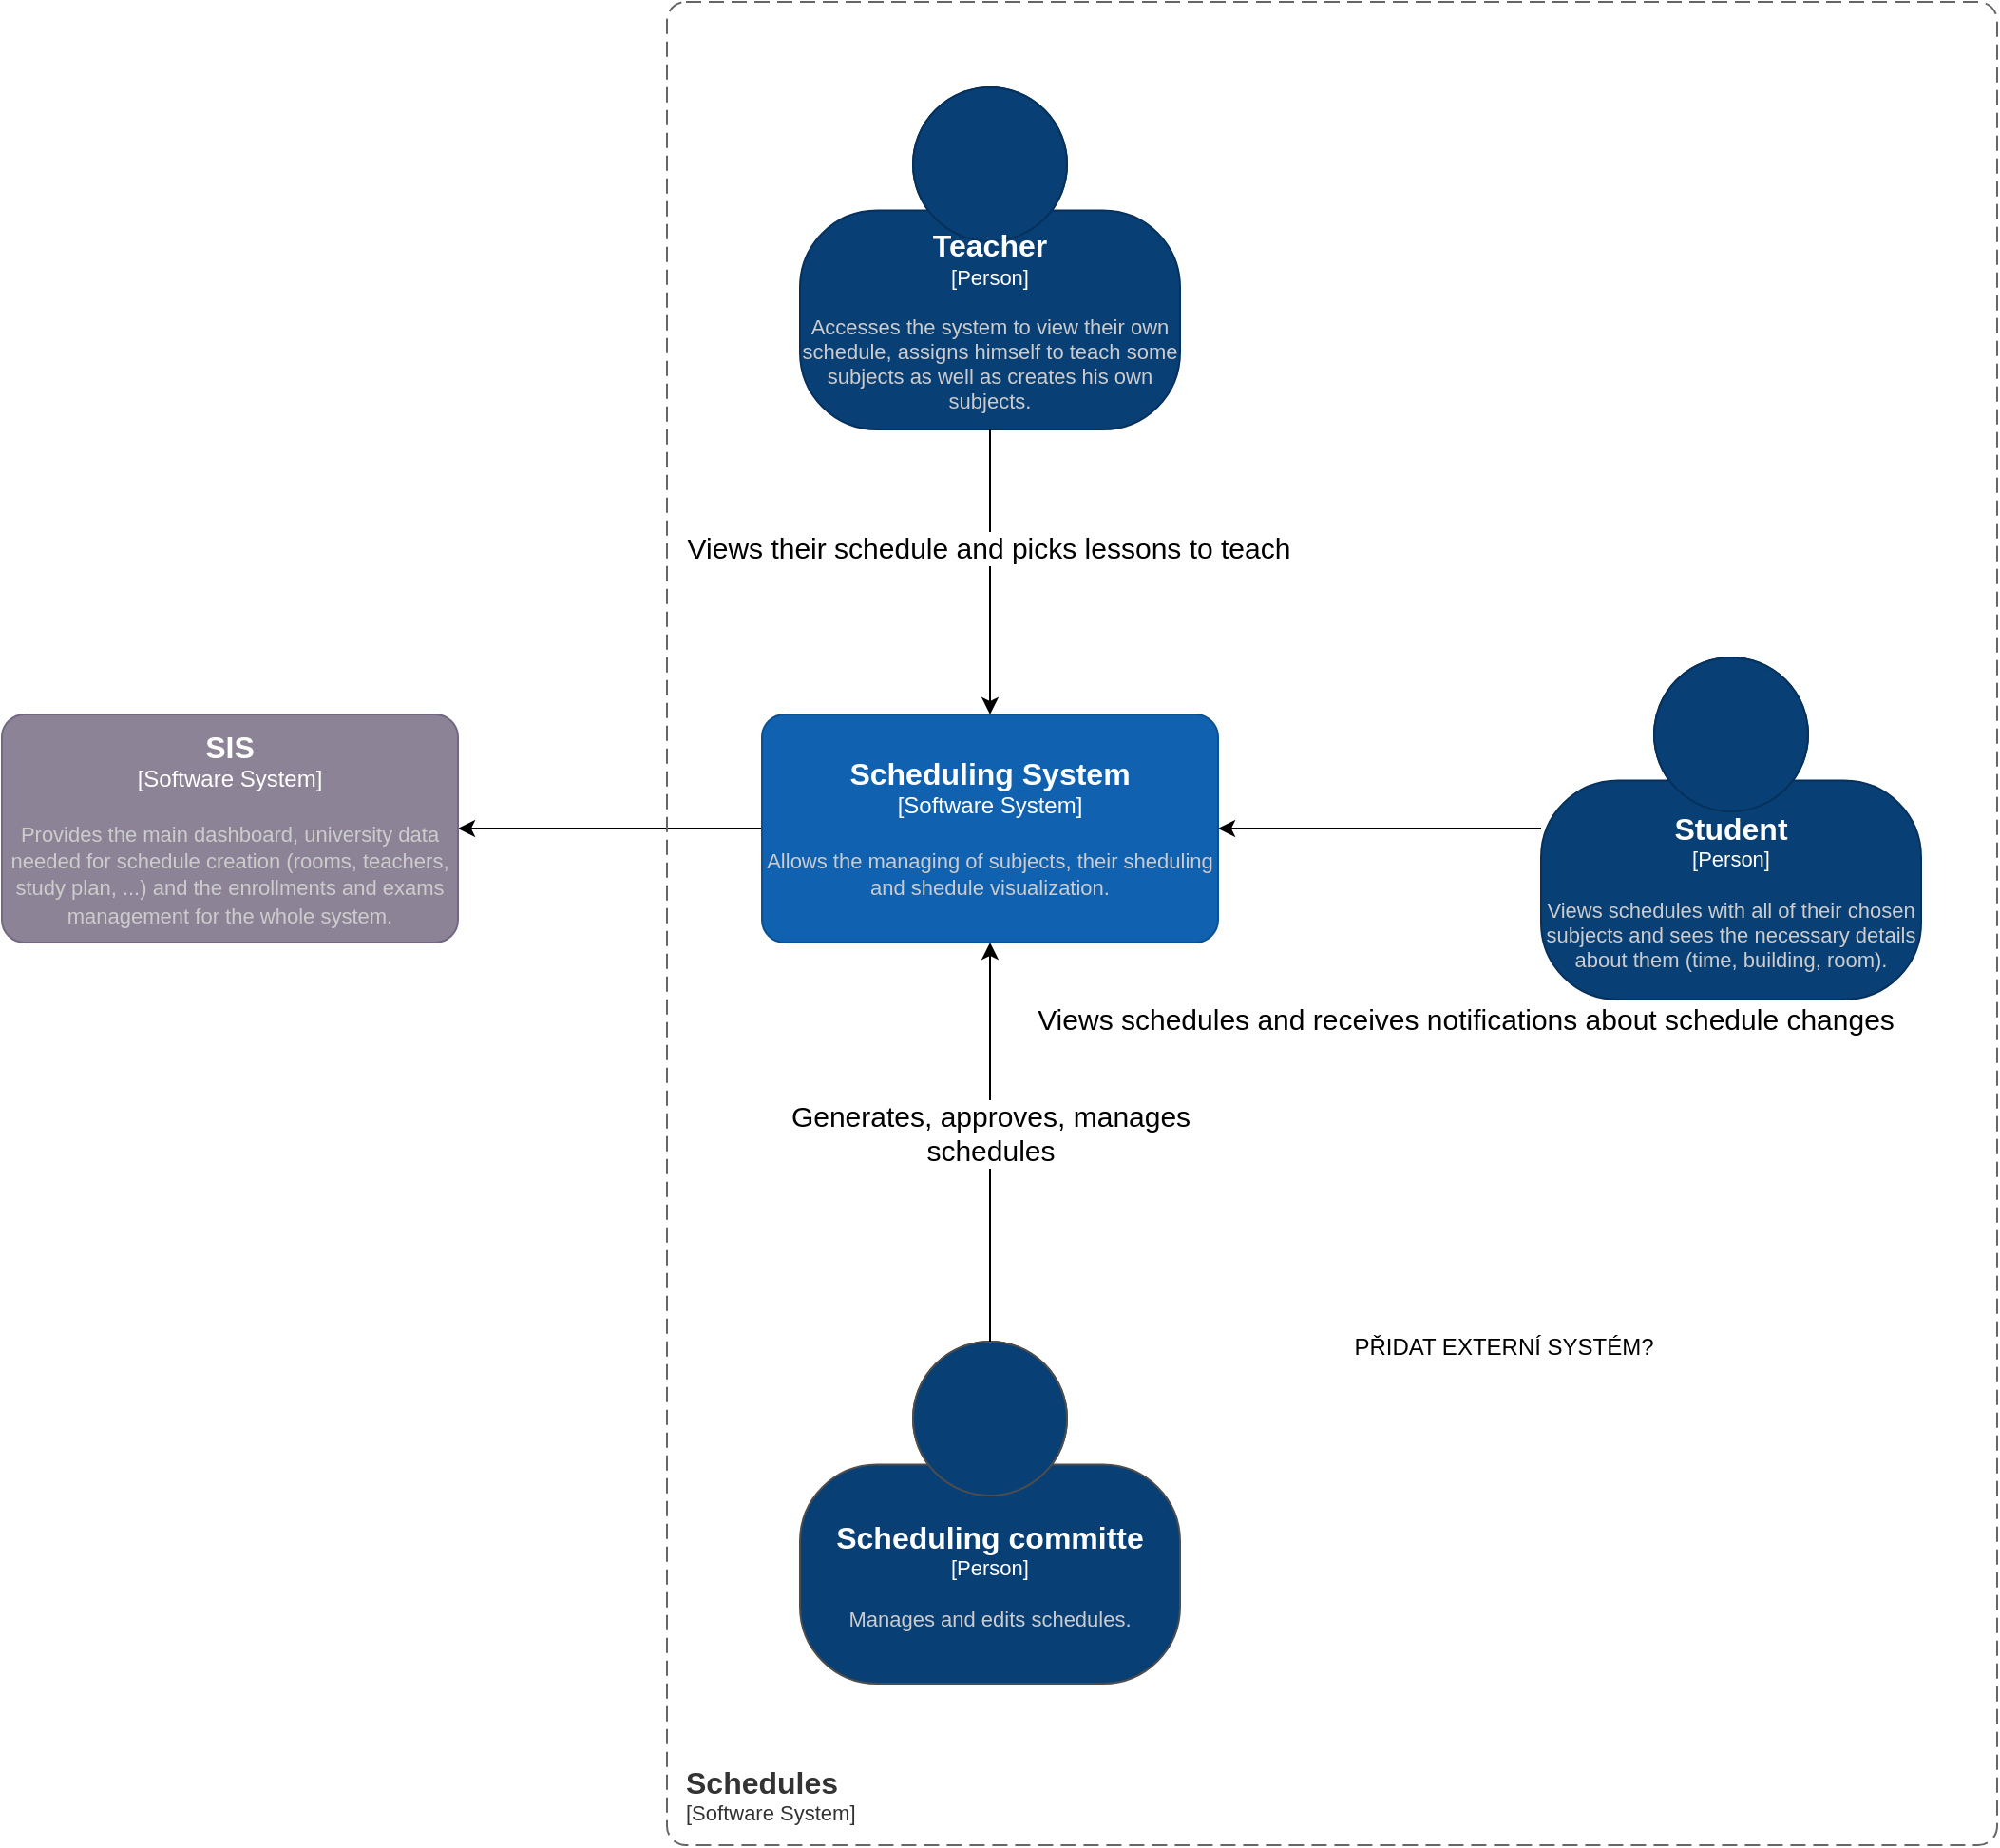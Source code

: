 <mxfile version="24.8.3" pages="8">
  <diagram name="[System - L1] Schedules" id="qtujpR-AZwXAlX09bfCt">
    <mxGraphModel dx="2883" dy="1115" grid="1" gridSize="10" guides="1" tooltips="1" connect="1" arrows="1" fold="1" page="1" pageScale="1" pageWidth="850" pageHeight="1100" math="0" shadow="0">
      <root>
        <mxCell id="0" />
        <mxCell id="1" parent="0" />
        <object placeholders="1" c4Name="Teacher" c4Type="Person" c4Description="Accesses the system to view their own schedule, assigns himself to teach some subjects as well as creates his own subjects." label="&lt;font style=&quot;font-size: 16px&quot;&gt;&lt;b&gt;%c4Name%&lt;/b&gt;&lt;/font&gt;&lt;div&gt;[%c4Type%]&lt;/div&gt;&lt;br&gt;&lt;div&gt;&lt;font style=&quot;font-size: 11px&quot;&gt;&lt;font color=&quot;#cccccc&quot;&gt;%c4Description%&lt;/font&gt;&lt;/div&gt;" id="0dHBqOXeKtchUKEok1H6-1">
          <mxCell style="html=1;fontSize=11;dashed=0;whiteSpace=wrap;fillColor=#083F75;strokeColor=#06315C;fontColor=#ffffff;shape=mxgraph.c4.person2;align=center;metaEdit=1;points=[[0.5,0,0],[1,0.5,0],[1,0.75,0],[0.75,1,0],[0.5,1,0],[0.25,1,0],[0,0.75,0],[0,0.5,0]];resizable=0;" parent="1" vertex="1">
            <mxGeometry x="170" y="110" width="200" height="180" as="geometry" />
          </mxCell>
        </object>
        <object placeholders="1" c4Name="Scheduling committe" c4Type="Person" c4Description="Manages and edits schedules. " label="&lt;font style=&quot;font-size: 16px&quot;&gt;&lt;b&gt;%c4Name%&lt;/b&gt;&lt;/font&gt;&lt;div&gt;[%c4Type%]&lt;/div&gt;&lt;br&gt;&lt;div&gt;&lt;font style=&quot;font-size: 11px&quot;&gt;&lt;font color=&quot;#cccccc&quot;&gt;%c4Description%&lt;/font&gt;&lt;/div&gt;" id="0dHBqOXeKtchUKEok1H6-2">
          <mxCell style="html=1;fontSize=11;dashed=0;whiteSpace=wrap;fillColor=#083F75;strokeColor=#4D4D4D;fontColor=#ffffff;shape=mxgraph.c4.person2;align=center;metaEdit=1;points=[[0.5,0,0],[1,0.5,0],[1,0.75,0],[0.75,1,0],[0.5,1,0],[0.25,1,0],[0,0.75,0],[0,0.5,0]];resizable=0;" parent="1" vertex="1">
            <mxGeometry x="170" y="770" width="200" height="180" as="geometry" />
          </mxCell>
        </object>
        <object placeholders="1" c4Name="Student" c4Type="Person" c4Description="Views schedules with all of their chosen subjects and sees the necessary details about them (time, building, room)." label="&lt;font style=&quot;font-size: 16px&quot;&gt;&lt;b&gt;%c4Name%&lt;/b&gt;&lt;/font&gt;&lt;div&gt;[%c4Type%]&lt;/div&gt;&lt;br&gt;&lt;div&gt;&lt;font style=&quot;font-size: 11px&quot;&gt;&lt;font color=&quot;#cccccc&quot;&gt;%c4Description%&lt;/font&gt;&lt;/div&gt;" id="0dHBqOXeKtchUKEok1H6-6">
          <mxCell style="html=1;fontSize=11;dashed=0;whiteSpace=wrap;fillColor=#083F75;strokeColor=#06315C;fontColor=#ffffff;shape=mxgraph.c4.person2;align=center;metaEdit=1;points=[[0.5,0,0],[1,0.5,0],[1,0.75,0],[0.75,1,0],[0.5,1,0],[0.25,1,0],[0,0.75,0],[0,0.5,0]];resizable=0;" parent="1" vertex="1">
            <mxGeometry x="560" y="410" width="200" height="180" as="geometry" />
          </mxCell>
        </object>
        <mxCell id="0dHBqOXeKtchUKEok1H6-7" style="edgeStyle=none;curved=1;rounded=0;orthogonalLoop=1;jettySize=auto;html=1;fontSize=12;startSize=8;endSize=8;" parent="1" edge="1">
          <mxGeometry relative="1" as="geometry">
            <mxPoint x="910" y="340" as="targetPoint" />
          </mxGeometry>
        </mxCell>
        <mxCell id="jR5_HjYalqpyGWiUNo-7-1" style="edgeStyle=orthogonalEdgeStyle;rounded=0;orthogonalLoop=1;jettySize=auto;html=1;entryX=1;entryY=0.5;entryDx=0;entryDy=0;entryPerimeter=0;" parent="1" source="Dq1iaG9OTaE8klVDhz4a-6" target="jR5_HjYalqpyGWiUNo-7-2" edge="1">
          <mxGeometry relative="1" as="geometry">
            <mxPoint x="-60" y="500" as="targetPoint" />
          </mxGeometry>
        </mxCell>
        <object placeholders="1" c4Name="Scheduling System" c4Type="Software System" c4Description="Allows the managing of subjects, their sheduling and shedule visualization." label="&lt;font style=&quot;font-size: 16px&quot;&gt;&lt;b&gt;%c4Name%&lt;/b&gt;&lt;/font&gt;&lt;div&gt;[%c4Type%]&lt;/div&gt;&lt;br&gt;&lt;div&gt;&lt;font style=&quot;font-size: 11px&quot;&gt;&lt;font color=&quot;#cccccc&quot;&gt;%c4Description%&lt;/font&gt;&lt;/div&gt;" id="Dq1iaG9OTaE8klVDhz4a-6">
          <mxCell style="rounded=1;whiteSpace=wrap;html=1;labelBackgroundColor=none;fillColor=#1061B0;fontColor=#ffffff;align=center;arcSize=10;strokeColor=#0D5091;metaEdit=1;resizable=0;points=[[0.25,0,0],[0.5,0,0],[0.75,0,0],[1,0.25,0],[1,0.5,0],[1,0.75,0],[0.75,1,0],[0.5,1,0],[0.25,1,0],[0,0.75,0],[0,0.5,0],[0,0.25,0]];glass=0;shadow=0;perimeter=rhombusPerimeter;" parent="1" vertex="1">
            <mxGeometry x="150" y="440" width="240" height="120" as="geometry" />
          </mxCell>
        </object>
        <mxCell id="Dq1iaG9OTaE8klVDhz4a-7" style="edgeStyle=orthogonalEdgeStyle;rounded=0;orthogonalLoop=1;jettySize=auto;html=1;entryX=1;entryY=0.5;entryDx=0;entryDy=0;entryPerimeter=0;" parent="1" source="0dHBqOXeKtchUKEok1H6-6" target="Dq1iaG9OTaE8klVDhz4a-6" edge="1">
          <mxGeometry relative="1" as="geometry" />
        </mxCell>
        <mxCell id="0dHBqOXeKtchUKEok1H6-8" value="Views schedules and receives notifications about schedule changes" style="edgeLabel;html=1;align=center;verticalAlign=middle;resizable=1;points=[];resizeWidth=1;resizeHeight=1;fontSize=15;" parent="Dq1iaG9OTaE8klVDhz4a-7" connectable="0" vertex="1">
          <mxGeometry relative="1" as="geometry">
            <mxPoint x="45" y="100" as="offset" />
          </mxGeometry>
        </mxCell>
        <mxCell id="Dq1iaG9OTaE8klVDhz4a-8" style="edgeStyle=orthogonalEdgeStyle;rounded=0;orthogonalLoop=1;jettySize=auto;html=1;entryX=0.5;entryY=0;entryDx=0;entryDy=0;entryPerimeter=0;" parent="1" source="0dHBqOXeKtchUKEok1H6-1" target="Dq1iaG9OTaE8klVDhz4a-6" edge="1">
          <mxGeometry relative="1" as="geometry" />
        </mxCell>
        <mxCell id="D-vh6WdsNPRoXJiJ9ip5-2" value="Views their schedule and picks lessons to teach" style="edgeLabel;html=1;align=center;verticalAlign=middle;resizable=0;points=[];fontSize=15;" parent="Dq1iaG9OTaE8klVDhz4a-8" vertex="1" connectable="0">
          <mxGeometry x="-0.183" y="-1" relative="1" as="geometry">
            <mxPoint as="offset" />
          </mxGeometry>
        </mxCell>
        <mxCell id="Dq1iaG9OTaE8klVDhz4a-9" style="edgeStyle=orthogonalEdgeStyle;rounded=0;orthogonalLoop=1;jettySize=auto;html=1;entryX=0.5;entryY=1;entryDx=0;entryDy=0;entryPerimeter=0;" parent="1" source="0dHBqOXeKtchUKEok1H6-2" target="Dq1iaG9OTaE8klVDhz4a-6" edge="1">
          <mxGeometry relative="1" as="geometry" />
        </mxCell>
        <mxCell id="Dq1iaG9OTaE8klVDhz4a-10" value="Generates, approves, manages&lt;div style=&quot;font-size: 15px;&quot;&gt;schedules&lt;/div&gt;" style="edgeLabel;html=1;align=center;verticalAlign=middle;resizable=0;points=[];rotation=0;fontSize=15;" parent="Dq1iaG9OTaE8klVDhz4a-9" connectable="0" vertex="1">
          <mxGeometry x="-0.105" y="1" relative="1" as="geometry">
            <mxPoint x="1" y="-16" as="offset" />
          </mxGeometry>
        </mxCell>
        <mxCell id="Qd0v_CW3Y3ffImYfJ0aE-1" value="PŘIDAT EXTERNÍ SYSTÉM?" style="text;html=1;align=center;verticalAlign=middle;resizable=0;points=[];autosize=1;strokeColor=none;fillColor=none;" parent="1" vertex="1">
          <mxGeometry x="450" y="758" width="180" height="30" as="geometry" />
        </mxCell>
        <object placeholders="1" c4Name="Schedules" c4Type="SystemScopeBoundary" c4Application="Software System" label="&lt;font style=&quot;font-size: 16px&quot;&gt;&lt;b&gt;&lt;div style=&quot;text-align: left&quot;&gt;%c4Name%&lt;/div&gt;&lt;/b&gt;&lt;/font&gt;&lt;div style=&quot;text-align: left&quot;&gt;[%c4Application%]&lt;/div&gt;" id="W4_AGXmt3jFUjyCqHeEo-1">
          <mxCell style="rounded=1;fontSize=11;whiteSpace=wrap;html=1;dashed=1;arcSize=20;fillColor=none;strokeColor=#666666;fontColor=#333333;labelBackgroundColor=none;align=left;verticalAlign=bottom;labelBorderColor=none;spacingTop=0;spacing=10;dashPattern=8 4;metaEdit=1;rotatable=0;perimeter=rectanglePerimeter;noLabel=0;labelPadding=0;allowArrows=0;connectable=0;expand=0;recursiveResize=0;editable=1;pointerEvents=0;absoluteArcSize=1;points=[[0.25,0,0],[0.5,0,0],[0.75,0,0],[1,0.25,0],[1,0.5,0],[1,0.75,0],[0.75,1,0],[0.5,1,0],[0.25,1,0],[0,0.75,0],[0,0.5,0],[0,0.25,0]];" parent="1" vertex="1">
            <mxGeometry x="100" y="65" width="700" height="970" as="geometry" />
          </mxCell>
        </object>
        <object placeholders="1" c4Name="SIS" c4Type="Software System" c4Description="Provides the main dashboard, university data needed for schedule creation (rooms, teachers, study plan, ...) and the enrollments and exams management for the whole system." label="&lt;font style=&quot;font-size: 16px&quot;&gt;&lt;b&gt;%c4Name%&lt;/b&gt;&lt;/font&gt;&lt;div&gt;[%c4Type%]&lt;/div&gt;&lt;br&gt;&lt;div&gt;&lt;font style=&quot;font-size: 11px&quot;&gt;&lt;font color=&quot;#cccccc&quot;&gt;%c4Description%&lt;/font&gt;&lt;/div&gt;" id="jR5_HjYalqpyGWiUNo-7-2">
          <mxCell style="rounded=1;whiteSpace=wrap;html=1;labelBackgroundColor=none;fillColor=#8C8496;fontColor=#ffffff;align=center;arcSize=10;strokeColor=#736782;metaEdit=1;resizable=0;points=[[0.25,0,0],[0.5,0,0],[0.75,0,0],[1,0.25,0],[1,0.5,0],[1,0.75,0],[0.75,1,0],[0.5,1,0],[0.25,1,0],[0,0.75,0],[0,0.5,0],[0,0.25,0]];" parent="1" vertex="1">
            <mxGeometry x="-250" y="440" width="240" height="120" as="geometry" />
          </mxCell>
        </object>
      </root>
    </mxGraphModel>
  </diagram>
  <diagram id="fIzFs-NpOIrmaG3VaDMS" name="[System - L2] Scheduling System">
    <mxGraphModel grid="1" page="0" gridSize="10" guides="1" tooltips="1" connect="1" arrows="1" fold="1" pageScale="1" pageWidth="827" pageHeight="1169" math="0" shadow="0">
      <root>
        <mxCell id="0" />
        <mxCell id="1" parent="0" />
        <mxCell id="INO2cEVHdNO9NDZZdFHo-3" style="edgeStyle=orthogonalEdgeStyle;rounded=0;orthogonalLoop=1;jettySize=auto;html=1;entryX=0;entryY=0.5;entryDx=0;entryDy=0;entryPerimeter=0;exitX=0.75;exitY=1;exitDx=0;exitDy=0;exitPerimeter=0;dashed=1;dashPattern=8 8;" edge="1" parent="1">
          <mxGeometry relative="1" as="geometry">
            <mxPoint x="-370" y="50" as="targetPoint" />
            <Array as="points">
              <mxPoint x="-620" y="-70" />
              <mxPoint x="-620" y="50" />
            </Array>
            <mxPoint x="-580" y="-70" as="sourcePoint" />
          </mxGeometry>
        </mxCell>
        <mxCell id="eZHE_ST1if3r3bzbPqHE-4" value="Interacts and views&amp;nbsp;&lt;div&gt;Schedules,&amp;nbsp;&lt;div&gt;Preferences&lt;br style=&quot;font-size: 15px;&quot;&gt;through UI interface&lt;/div&gt;&lt;/div&gt;" style="edgeLabel;html=1;align=center;verticalAlign=middle;resizable=0;points=[];fontSize=15;" vertex="1" connectable="0" parent="INO2cEVHdNO9NDZZdFHo-3">
          <mxGeometry x="0.159" y="-7" relative="1" as="geometry">
            <mxPoint x="23" y="-7" as="offset" />
          </mxGeometry>
        </mxCell>
        <object placeholders="1" c4Name="Teacher" c4Type="Person" c4Description="Accesses the system to view their own schedule, assigns himself to teach some subjects as well as creates his own subjects." label="&lt;font style=&quot;font-size: 16px&quot;&gt;&lt;b&gt;%c4Name%&lt;/b&gt;&lt;/font&gt;&lt;div&gt;[%c4Type%]&lt;/div&gt;&lt;br&gt;&lt;div&gt;&lt;font style=&quot;font-size: 11px&quot;&gt;&lt;font color=&quot;#cccccc&quot;&gt;%c4Description%&lt;/font&gt;&lt;/div&gt;" id="k1OwtV_KXARb9kCkeU_a-1">
          <mxCell style="html=1;fontSize=11;dashed=0;whiteSpace=wrap;fillColor=#083F75;strokeColor=#06315C;fontColor=#ffffff;shape=mxgraph.c4.person2;align=center;metaEdit=1;points=[[0.5,0,0],[1,0.5,0],[1,0.75,0],[0.75,1,0],[0.5,1,0],[0.25,1,0],[0,0.75,0],[0,0.5,0]];resizable=0;" vertex="1" parent="1">
            <mxGeometry x="-740" y="-250" width="200" height="180" as="geometry" />
          </mxCell>
        </object>
        <object placeholders="1" c4Name="Scheduling System" c4Type="SystemScopeBoundary" c4Application="Software System" label="&lt;font style=&quot;font-size: 16px&quot;&gt;&lt;b&gt;&lt;div style=&quot;text-align: left&quot;&gt;%c4Name%&lt;/div&gt;&lt;/b&gt;&lt;/font&gt;&lt;div style=&quot;text-align: left&quot;&gt;[%c4Application%]&lt;/div&gt;" id="f-ISF5QF13lk-ZIpBBvd-1">
          <mxCell style="rounded=1;fontSize=11;whiteSpace=wrap;html=1;dashed=1;arcSize=20;fillColor=none;strokeColor=#666666;fontColor=#333333;labelBackgroundColor=none;align=left;verticalAlign=bottom;labelBorderColor=none;spacingTop=0;spacing=10;dashPattern=8 4;metaEdit=1;rotatable=0;perimeter=rectanglePerimeter;noLabel=0;labelPadding=0;allowArrows=0;connectable=0;expand=0;recursiveResize=0;editable=1;pointerEvents=0;absoluteArcSize=1;points=[[0.25,0,0],[0.5,0,0],[0.75,0,0],[1,0.25,0],[1,0.5,0],[1,0.75,0],[0.75,1,0],[0.5,1,0],[0.25,1,0],[0,0.75,0],[0,0.5,0],[0,0.25,0]];" vertex="1" parent="1">
            <mxGeometry x="-440" y="-1620" width="1690" height="1900" as="geometry" />
          </mxCell>
        </object>
        <mxCell id="A4tClLgePMG4KUA_VXG7-12" style="edgeStyle=orthogonalEdgeStyle;rounded=0;orthogonalLoop=1;jettySize=auto;html=1;dashed=1;dashPattern=8 8;" edge="1" parent="1" source="k1OwtV_KXARb9kCkeU_a-2" target="1GP7aIgIm5lXNcPJ1ERs-3">
          <mxGeometry relative="1" as="geometry">
            <Array as="points">
              <mxPoint x="240" y="-450" />
            </Array>
          </mxGeometry>
        </mxCell>
        <mxCell id="eZHE_ST1if3r3bzbPqHE-8" value="Interacts and views Schedules, Preferences&lt;div style=&quot;font-size: 15px;&quot;&gt;through UI interace&lt;/div&gt;" style="edgeLabel;html=1;align=center;verticalAlign=middle;resizable=0;points=[];fontSize=15;" vertex="1" connectable="0" parent="A4tClLgePMG4KUA_VXG7-12">
          <mxGeometry x="-0.051" y="6" relative="1" as="geometry">
            <mxPoint x="73" y="6" as="offset" />
          </mxGeometry>
        </mxCell>
        <object placeholders="1" c4Name="Scheduling committe" c4Type="Person" c4Description="Manages and edits schedules. " label="&lt;font style=&quot;font-size: 16px&quot;&gt;&lt;b&gt;%c4Name%&lt;/b&gt;&lt;/font&gt;&lt;div&gt;[%c4Type%]&lt;/div&gt;&lt;br&gt;&lt;div&gt;&lt;font style=&quot;font-size: 11px&quot;&gt;&lt;font color=&quot;#cccccc&quot;&gt;%c4Description%&lt;/font&gt;&lt;/div&gt;" id="k1OwtV_KXARb9kCkeU_a-2">
          <mxCell style="html=1;fontSize=11;dashed=0;whiteSpace=wrap;fillColor=#083F75;strokeColor=#4D4D4D;fontColor=#ffffff;shape=mxgraph.c4.person2;align=center;metaEdit=1;points=[[0.5,0,0],[1,0.5,0],[1,0.75,0],[0.75,1,0],[0.5,1,0],[0.25,1,0],[0,0.75,0],[0,0.5,0]];resizable=0;" vertex="1" parent="1">
            <mxGeometry x="-740" y="-560" width="200" height="180" as="geometry" />
          </mxCell>
        </object>
        <object placeholders="1" c4Name="Student" c4Type="Person" c4Description="Views schedules with all of their chosen subjects and sees the necessary details about them (time, building, room)." label="&lt;font style=&quot;font-size: 16px&quot;&gt;&lt;b&gt;%c4Name%&lt;/b&gt;&lt;/font&gt;&lt;div&gt;[%c4Type%]&lt;/div&gt;&lt;br&gt;&lt;div&gt;&lt;font style=&quot;font-size: 11px&quot;&gt;&lt;font color=&quot;#cccccc&quot;&gt;%c4Description%&lt;/font&gt;&lt;/div&gt;" id="k1OwtV_KXARb9kCkeU_a-4">
          <mxCell style="html=1;fontSize=11;dashed=0;whiteSpace=wrap;fillColor=#083F75;strokeColor=#06315C;fontColor=#ffffff;shape=mxgraph.c4.person2;align=center;metaEdit=1;points=[[0.5,0,0],[1,0.5,0],[1,0.75,0],[0.75,1,0],[0.5,1,0],[0.25,1,0],[0,0.75,0],[0,0.5,0]];resizable=0;" vertex="1" parent="1">
            <mxGeometry x="1280" y="-90" width="200" height="180" as="geometry" />
          </mxCell>
        </object>
        <mxCell id="k1OwtV_KXARb9kCkeU_a-6" style="edgeStyle=orthogonalEdgeStyle;rounded=0;orthogonalLoop=1;jettySize=auto;html=1;entryX=1;entryY=0.5;entryDx=0;entryDy=0;entryPerimeter=0;" edge="1" parent="1" source="k1OwtV_KXARb9kCkeU_a-4">
          <mxGeometry relative="1" as="geometry" />
        </mxCell>
        <mxCell id="k1OwtV_KXARb9kCkeU_a-7" value="Views" style="edgeLabel;html=1;align=center;verticalAlign=middle;resizable=0;points=[];" connectable="0" vertex="1" parent="k1OwtV_KXARb9kCkeU_a-6">
          <mxGeometry x="-0.066" relative="1" as="geometry">
            <mxPoint as="offset" />
          </mxGeometry>
        </mxCell>
        <mxCell id="k1OwtV_KXARb9kCkeU_a-8" style="edgeStyle=orthogonalEdgeStyle;rounded=0;orthogonalLoop=1;jettySize=auto;html=1;entryX=0.5;entryY=0;entryDx=0;entryDy=0;entryPerimeter=0;" edge="1" parent="1" source="k1OwtV_KXARb9kCkeU_a-1">
          <mxGeometry relative="1" as="geometry" />
        </mxCell>
        <mxCell id="k1OwtV_KXARb9kCkeU_a-9" value="Views their schedule and picks lessons to teach" style="edgeLabel;html=1;align=center;verticalAlign=middle;resizable=0;points=[];" vertex="1" connectable="0" parent="k1OwtV_KXARb9kCkeU_a-8">
          <mxGeometry x="-0.183" y="-1" relative="1" as="geometry">
            <mxPoint as="offset" />
          </mxGeometry>
        </mxCell>
        <mxCell id="k1OwtV_KXARb9kCkeU_a-10" style="edgeStyle=orthogonalEdgeStyle;rounded=0;orthogonalLoop=1;jettySize=auto;html=1;entryX=0.5;entryY=1;entryDx=0;entryDy=0;entryPerimeter=0;" edge="1" parent="1" source="k1OwtV_KXARb9kCkeU_a-2">
          <mxGeometry relative="1" as="geometry" />
        </mxCell>
        <mxCell id="k1OwtV_KXARb9kCkeU_a-11" value="Generates, approves, manages&lt;div&gt;schedules&lt;/div&gt;" style="edgeLabel;html=1;align=center;verticalAlign=middle;resizable=0;points=[];rotation=0;" connectable="0" vertex="1" parent="k1OwtV_KXARb9kCkeU_a-10">
          <mxGeometry x="-0.105" y="1" relative="1" as="geometry">
            <mxPoint x="1" y="-16" as="offset" />
          </mxGeometry>
        </mxCell>
        <mxCell id="slRppW_lu8dPCojZmJvE-3" value=";" style="edgeStyle=orthogonalEdgeStyle;rounded=0;orthogonalLoop=1;jettySize=auto;html=1;exitX=0.742;exitY=0.013;exitDx=0;exitDy=0;exitPerimeter=0;entryX=0;entryY=0.5;entryDx=0;entryDy=0;entryPerimeter=0;dashed=1;dashPattern=8 8;" edge="1" parent="1" source="LhGT1lA_JxfKN84wn2FE-2" target="eZHE_ST1if3r3bzbPqHE-11">
          <mxGeometry relative="1" as="geometry">
            <mxPoint x="-202" y="-810" as="targetPoint" />
            <Array as="points">
              <mxPoint x="-210" y="-28" />
              <mxPoint x="-210" y="-570" />
            </Array>
          </mxGeometry>
        </mxCell>
        <object placeholders="1" c4Name="Teacher Dashboard" c4Type="Container" c4Technology="Svelte" c4Description="Provides all functionality for teachers in a web browser" label="&lt;font style=&quot;font-size: 16px&quot;&gt;&lt;b&gt;%c4Name%&lt;/b&gt;&lt;/font&gt;&lt;div&gt;[%c4Type%:&amp;nbsp;%c4Technology%]&lt;/div&gt;&lt;br&gt;&lt;div&gt;&lt;font style=&quot;font-size: 11px&quot;&gt;&lt;font color=&quot;#E6E6E6&quot;&gt;%c4Description%&lt;/font&gt;&lt;/div&gt;" id="LhGT1lA_JxfKN84wn2FE-2">
          <mxCell style="shape=mxgraph.c4.webBrowserContainer2;whiteSpace=wrap;html=1;boundedLbl=1;rounded=0;labelBackgroundColor=none;strokeColor=#118ACD;fillColor=#23A2D9;strokeColor=#118ACD;strokeColor2=#0E7DAD;fontSize=12;fontColor=#ffffff;align=center;metaEdit=1;points=[[0.5,0,0],[1,0.25,0],[1,0.5,0],[1,0.75,0],[0.5,1,0],[0,0.75,0],[0,0.5,0],[0,0.25,0]];resizable=0;" vertex="1" parent="1">
            <mxGeometry x="-380" y="-30" width="240" height="160" as="geometry" />
          </mxCell>
        </object>
        <object placeholders="1" c4Name="Subject Database" c4Type="Container" c4Technology="MySQL" c4Description="Stores information about subjects and chosen subjects by students." label="&lt;font style=&quot;font-size: 16px&quot;&gt;&lt;b&gt;%c4Name%&lt;/b&gt;&lt;/font&gt;&lt;div&gt;[%c4Type%:&amp;nbsp;%c4Technology%]&lt;/div&gt;&lt;br&gt;&lt;div&gt;&lt;font style=&quot;font-size: 11px&quot;&gt;&lt;font color=&quot;#E6E6E6&quot;&gt;%c4Description%&lt;/font&gt;&lt;/div&gt;" id="1GP7aIgIm5lXNcPJ1ERs-1">
          <mxCell style="shape=cylinder3;size=15;whiteSpace=wrap;html=1;boundedLbl=1;rounded=0;labelBackgroundColor=none;fillColor=#23A2D9;fontSize=12;fontColor=#ffffff;align=center;strokeColor=#0E7DAD;metaEdit=1;points=[[0.5,0,0],[1,0.25,0],[1,0.5,0],[1,0.75,0],[0.5,1,0],[0,0.75,0],[0,0.5,0],[0,0.25,0]];resizable=0;" vertex="1" parent="1">
            <mxGeometry x="550" y="-1600" width="240" height="120" as="geometry" />
          </mxCell>
        </object>
        <mxCell id="y_puV2rSQO__wBB4pa0z-1" style="edgeStyle=orthogonalEdgeStyle;rounded=0;orthogonalLoop=1;jettySize=auto;html=1;dashed=1;dashPattern=8 8;exitX=1;exitY=0.5;exitDx=0;exitDy=0;exitPerimeter=0;entryX=0.75;entryY=1;entryDx=0;entryDy=0;entryPerimeter=0;" edge="1" parent="1" source="1GP7aIgIm5lXNcPJ1ERs-3" target="eZHE_ST1if3r3bzbPqHE-11">
          <mxGeometry relative="1" as="geometry" />
        </mxCell>
        <mxCell id="y_puV2rSQO__wBB4pa0z-2" value="&lt;font style=&quot;font-size: 15px;&quot;&gt;Post data&lt;/font&gt;" style="edgeLabel;html=1;align=center;verticalAlign=middle;resizable=0;points=[];" connectable="0" vertex="1" parent="y_puV2rSQO__wBB4pa0z-1">
          <mxGeometry x="0.207" y="1" relative="1" as="geometry">
            <mxPoint x="1" y="-54" as="offset" />
          </mxGeometry>
        </mxCell>
        <object placeholders="1" c4Name="SC Dashboard" c4Type="Container" c4Technology="Svelte" c4Description="Provides all functionality for the scheduling committe." label="&lt;font style=&quot;font-size: 16px&quot;&gt;&lt;b&gt;%c4Name%&lt;/b&gt;&lt;/font&gt;&lt;div&gt;[%c4Type%:&amp;nbsp;%c4Technology%]&lt;/div&gt;&lt;br&gt;&lt;div&gt;&lt;font style=&quot;font-size: 11px&quot;&gt;&lt;font color=&quot;#E6E6E6&quot;&gt;%c4Description%&lt;/font&gt;&lt;/div&gt;" id="1GP7aIgIm5lXNcPJ1ERs-3">
          <mxCell style="shape=mxgraph.c4.webBrowserContainer2;whiteSpace=wrap;html=1;boundedLbl=1;rounded=0;labelBackgroundColor=none;strokeColor=#118ACD;fillColor=#23A2D9;strokeColor=#118ACD;strokeColor2=#0E7DAD;fontSize=12;fontColor=#ffffff;align=center;metaEdit=1;points=[[0.5,0,0],[1,0.25,0],[1,0.5,0],[1,0.75,0],[0.5,1,0],[0,0.75,0],[0,0.5,0],[0,0.25,0]];resizable=0;" vertex="1" parent="1">
            <mxGeometry x="180" y="-330" width="240" height="160" as="geometry" />
          </mxCell>
        </object>
        <object placeholders="1" c4Name="Scheduling Database&#xa;" c4Type="Container" c4Technology="MySQL" c4Description="Store validation report.&#xa;" label="&lt;font style=&quot;font-size: 16px&quot;&gt;&lt;b&gt;%c4Name%&lt;/b&gt;&lt;/font&gt;&lt;div&gt;[%c4Type%:&amp;nbsp;%c4Technology%]&lt;/div&gt;&lt;br&gt;&lt;div&gt;&lt;font style=&quot;font-size: 11px&quot;&gt;&lt;font color=&quot;#E6E6E6&quot;&gt;%c4Description%&lt;/font&gt;&lt;/div&gt;" id="re8hhP1YmHWSONjR-MN5-1">
          <mxCell style="shape=cylinder3;size=15;whiteSpace=wrap;html=1;boundedLbl=1;rounded=0;labelBackgroundColor=none;fillColor=#23A2D9;fontSize=12;fontColor=#ffffff;align=center;strokeColor=#0E7DAD;metaEdit=1;points=[[0.5,0,0],[1,0.25,0],[1,0.5,0],[1,0.75,0],[0.5,1,0],[0,0.75,0],[0,0.5,0],[0,0.25,0]];resizable=0;" vertex="1" parent="1">
            <mxGeometry x="940" y="-1600" width="240" height="120" as="geometry" />
          </mxCell>
        </object>
        <mxCell id="A4tClLgePMG4KUA_VXG7-13" style="edgeStyle=orthogonalEdgeStyle;rounded=0;orthogonalLoop=1;jettySize=auto;html=1;dashed=1;dashPattern=8 8;" edge="1" parent="1" source="JTUO5PUyIDgBviyk_Dds-5" target="JTUO5PUyIDgBviyk_Dds-9">
          <mxGeometry relative="1" as="geometry" />
        </mxCell>
        <mxCell id="eZHE_ST1if3r3bzbPqHE-6" value="Shows changes on&lt;div style=&quot;font-size: 15px;&quot;&gt;student&#39;s dashboard&lt;/div&gt;" style="edgeLabel;html=1;align=center;verticalAlign=middle;resizable=0;points=[];fontSize=15;" vertex="1" connectable="0" parent="A4tClLgePMG4KUA_VXG7-13">
          <mxGeometry x="-0.397" y="-2" relative="1" as="geometry">
            <mxPoint x="44" y="-2" as="offset" />
          </mxGeometry>
        </mxCell>
        <mxCell id="A4tClLgePMG4KUA_VXG7-26" style="edgeStyle=orthogonalEdgeStyle;rounded=0;orthogonalLoop=1;jettySize=auto;html=1;dashed=1;dashPattern=8 8;" edge="1" parent="1" source="JTUO5PUyIDgBviyk_Dds-5" target="LhGT1lA_JxfKN84wn2FE-2">
          <mxGeometry relative="1" as="geometry" />
        </mxCell>
        <mxCell id="eZHE_ST1if3r3bzbPqHE-5" value="Shows changes on&lt;div style=&quot;font-size: 15px;&quot;&gt;teacher&#39;s dashboard&lt;/div&gt;" style="edgeLabel;html=1;align=center;verticalAlign=middle;resizable=0;points=[];fontSize=15;" vertex="1" connectable="0" parent="A4tClLgePMG4KUA_VXG7-26">
          <mxGeometry x="0.026" y="-5" relative="1" as="geometry">
            <mxPoint x="8" y="5" as="offset" />
          </mxGeometry>
        </mxCell>
        <mxCell id="A4tClLgePMG4KUA_VXG7-27" style="edgeStyle=orthogonalEdgeStyle;rounded=0;orthogonalLoop=1;jettySize=auto;html=1;dashed=1;dashPattern=8 8;exitX=0.25;exitY=1;exitDx=0;exitDy=0;exitPerimeter=0;" edge="1" parent="1" source="JTUO5PUyIDgBviyk_Dds-5" target="k1OwtV_KXARb9kCkeU_a-1">
          <mxGeometry relative="1" as="geometry">
            <mxPoint x="80" y="110" as="sourcePoint" />
            <mxPoint x="-620.0" y="-70" as="targetPoint" />
            <Array as="points">
              <mxPoint x="130" y="180" />
              <mxPoint x="-670" y="180" />
            </Array>
          </mxGeometry>
        </mxCell>
        <mxCell id="eZHE_ST1if3r3bzbPqHE-3" value="&lt;font style=&quot;font-size: 15px;&quot;&gt;Notifies teacher about changes in Schedules&lt;/font&gt;" style="edgeLabel;html=1;align=center;verticalAlign=middle;resizable=0;points=[];" vertex="1" connectable="0" parent="A4tClLgePMG4KUA_VXG7-27">
          <mxGeometry x="0.02" y="-2" relative="1" as="geometry">
            <mxPoint x="141" y="2" as="offset" />
          </mxGeometry>
        </mxCell>
        <object placeholders="1" c4Name="Notifier&#xa;" c4Type="Container" c4Technology="e.g. SpringBoot, ElasticSearch, etc." c4Description="Notifies about changes and sends emails" label="&lt;font style=&quot;font-size: 16px&quot;&gt;&lt;b&gt;%c4Name%&lt;/b&gt;&lt;/font&gt;&lt;div&gt;[%c4Type%: %c4Technology%]&lt;/div&gt;&lt;br&gt;&lt;div&gt;&lt;font style=&quot;font-size: 11px&quot;&gt;&lt;font color=&quot;#E6E6E6&quot;&gt;%c4Description%&lt;/font&gt;&lt;/div&gt;" id="JTUO5PUyIDgBviyk_Dds-5">
          <mxCell style="rounded=1;whiteSpace=wrap;html=1;fontSize=11;labelBackgroundColor=none;fillColor=#23A2D9;fontColor=#ffffff;align=center;arcSize=10;strokeColor=#0E7DAD;metaEdit=1;resizable=0;points=[[0.25,0,0],[0.5,0,0],[0.75,0,0],[1,0.25,0],[1,0.5,0],[1,0.75,0],[0.75,1,0],[0.5,1,0],[0.25,1,0],[0,0.75,0],[0,0.5,0],[0,0.25,0]];" vertex="1" parent="1">
            <mxGeometry x="70" y="-10" width="240" height="120" as="geometry" />
          </mxCell>
        </object>
        <mxCell id="slRppW_lu8dPCojZmJvE-4" style="edgeStyle=orthogonalEdgeStyle;rounded=0;orthogonalLoop=1;jettySize=auto;html=1;entryX=1;entryY=0.5;entryDx=0;entryDy=0;entryPerimeter=0;dashed=1;dashPattern=8 8;exitX=0.19;exitY=-0.003;exitDx=0;exitDy=0;exitPerimeter=0;" edge="1" parent="1" source="JTUO5PUyIDgBviyk_Dds-9" target="eZHE_ST1if3r3bzbPqHE-11">
          <mxGeometry relative="1" as="geometry">
            <mxPoint x="790" y="-810" as="targetPoint" />
            <Array as="points">
              <mxPoint x="716" y="-570" />
            </Array>
          </mxGeometry>
        </mxCell>
        <mxCell id="slRppW_lu8dPCojZmJvE-7" value="&lt;span style=&quot;color: rgba(0, 0, 0, 0); font-family: monospace; font-size: 0px; text-align: start;&quot;&gt;Post data&lt;/span&gt;" style="edgeLabel;html=1;align=center;verticalAlign=middle;resizable=0;points=[];" vertex="1" connectable="0" parent="slRppW_lu8dPCojZmJvE-4">
          <mxGeometry x="-0.107" y="1" relative="1" as="geometry">
            <mxPoint as="offset" />
          </mxGeometry>
        </mxCell>
        <mxCell id="slRppW_lu8dPCojZmJvE-8" value="&lt;font style=&quot;font-size: 15px;&quot;&gt;Post data&lt;/font&gt;" style="edgeLabel;html=1;align=center;verticalAlign=middle;resizable=0;points=[];" vertex="1" connectable="0" parent="slRppW_lu8dPCojZmJvE-4">
          <mxGeometry x="-0.065" y="-2" relative="1" as="geometry">
            <mxPoint x="-2" y="-57" as="offset" />
          </mxGeometry>
        </mxCell>
        <object placeholders="1" c4Name="Student Dashboard&#xa;" c4Type="Container" c4Technology="Svelte" c4Description="Provides all functionality for the scheduling committe." label="&lt;font style=&quot;font-size: 16px&quot;&gt;&lt;b&gt;%c4Name%&lt;/b&gt;&lt;/font&gt;&lt;div&gt;[%c4Type%:&amp;nbsp;%c4Technology%]&lt;/div&gt;&lt;br&gt;&lt;div&gt;&lt;font style=&quot;font-size: 11px&quot;&gt;&lt;font color=&quot;#E6E6E6&quot;&gt;%c4Description%&lt;/font&gt;&lt;/div&gt;" id="JTUO5PUyIDgBviyk_Dds-9">
          <mxCell style="shape=mxgraph.c4.webBrowserContainer2;whiteSpace=wrap;html=1;boundedLbl=1;rounded=0;labelBackgroundColor=none;strokeColor=#118ACD;fillColor=#23A2D9;strokeColor=#118ACD;strokeColor2=#0E7DAD;fontSize=12;fontColor=#ffffff;align=center;metaEdit=1;points=[[0.5,0,0],[1,0.25,0],[1,0.5,0],[1,0.75,0],[0.5,1,0],[0,0.75,0],[0,0.5,0],[0,0.25,0]];resizable=0;rotation=0;" vertex="1" parent="1">
            <mxGeometry x="670" y="-30" width="240" height="160" as="geometry" />
          </mxCell>
        </object>
        <mxCell id="INO2cEVHdNO9NDZZdFHo-4" style="edgeStyle=orthogonalEdgeStyle;rounded=0;orthogonalLoop=1;jettySize=auto;html=1;dashed=1;dashPattern=8 8;exitX=0.5;exitY=1;exitDx=0;exitDy=0;exitPerimeter=0;entryX=0.5;entryY=1;entryDx=0;entryDy=0;entryPerimeter=0;" edge="1" parent="1" source="JTUO5PUyIDgBviyk_Dds-5" target="k1OwtV_KXARb9kCkeU_a-4">
          <mxGeometry relative="1" as="geometry">
            <Array as="points">
              <mxPoint x="190" y="180" />
              <mxPoint x="1380" y="180" />
            </Array>
            <mxPoint x="350" y="10" as="sourcePoint" />
            <mxPoint x="560" y="-440" as="targetPoint" />
          </mxGeometry>
        </mxCell>
        <mxCell id="eZHE_ST1if3r3bzbPqHE-7" value="Notifies student about&amp;nbsp;&lt;div&gt;changes in Schedules&lt;/div&gt;" style="edgeLabel;html=1;align=center;verticalAlign=middle;resizable=0;points=[];fontSize=15;" vertex="1" connectable="0" parent="INO2cEVHdNO9NDZZdFHo-4">
          <mxGeometry x="0.488" y="-3" relative="1" as="geometry">
            <mxPoint x="-541" y="27" as="offset" />
          </mxGeometry>
        </mxCell>
        <mxCell id="INO2cEVHdNO9NDZZdFHo-6" style="edgeStyle=orthogonalEdgeStyle;rounded=0;orthogonalLoop=1;jettySize=auto;html=1;dashed=1;dashPattern=8 8;" edge="1" parent="1" source="JTUO5PUyIDgBviyk_Dds-5" target="1GP7aIgIm5lXNcPJ1ERs-3">
          <mxGeometry relative="1" as="geometry">
            <Array as="points">
              <mxPoint x="270" y="-130" />
              <mxPoint x="270" y="-130" />
            </Array>
          </mxGeometry>
        </mxCell>
        <mxCell id="5mQEDysZHeaTVgrjiSu2-1" value="Shows changes on SC&#39;s&lt;div&gt;dashboard&lt;/div&gt;" style="edgeLabel;html=1;align=center;verticalAlign=middle;resizable=0;points=[];fontSize=15;" connectable="0" vertex="1" parent="INO2cEVHdNO9NDZZdFHo-6">
          <mxGeometry x="0.044" y="-1" relative="1" as="geometry">
            <mxPoint x="-1" y="3" as="offset" />
          </mxGeometry>
        </mxCell>
        <mxCell id="INO2cEVHdNO9NDZZdFHo-7" style="edgeStyle=orthogonalEdgeStyle;rounded=0;orthogonalLoop=1;jettySize=auto;html=1;dashed=1;dashPattern=8 8;entryX=0.5;entryY=1;entryDx=0;entryDy=0;entryPerimeter=0;" edge="1" parent="1" source="JTUO5PUyIDgBviyk_Dds-5" target="k1OwtV_KXARb9kCkeU_a-2">
          <mxGeometry relative="1" as="geometry">
            <Array as="points">
              <mxPoint x="-40" y="10" />
              <mxPoint x="-40" y="-280" />
              <mxPoint x="-640" y="-280" />
            </Array>
            <mxPoint x="15" y="-10" as="sourcePoint" />
            <mxPoint x="-15" y="-390" as="targetPoint" />
          </mxGeometry>
        </mxCell>
        <mxCell id="5mQEDysZHeaTVgrjiSu2-2" value="Notifies SC&amp;nbsp;&lt;div style=&quot;font-size: 15px;&quot;&gt;members of&amp;nbsp;&lt;div style=&quot;font-size: 15px;&quot;&gt;schedule conflicts&lt;/div&gt;&lt;/div&gt;" style="edgeLabel;html=1;align=center;verticalAlign=middle;resizable=0;points=[];fontSize=15;" connectable="0" vertex="1" parent="INO2cEVHdNO9NDZZdFHo-7">
          <mxGeometry x="0.233" y="3" relative="1" as="geometry">
            <mxPoint x="-71" as="offset" />
          </mxGeometry>
        </mxCell>
        <mxCell id="geQIhWtCoS-PtnU6Akhw-6" style="edgeStyle=orthogonalEdgeStyle;rounded=0;orthogonalLoop=1;jettySize=auto;html=1;dashed=1;dashPattern=8 8;exitX=0;exitY=0.25;exitDx=0;exitDy=0;exitPerimeter=0;entryX=0.5;entryY=1;entryDx=0;entryDy=0;entryPerimeter=0;" edge="1" parent="1" source="JTUO5PUyIDgBviyk_Dds-6" target="1GP7aIgIm5lXNcPJ1ERs-1">
          <mxGeometry relative="1" as="geometry">
            <Array as="points">
              <mxPoint x="670" y="-1270" />
            </Array>
            <mxPoint x="620" y="-1400" as="targetPoint" />
          </mxGeometry>
        </mxCell>
        <mxCell id="G08Ro1oPAhs6SmKm2wl1-19" value="&lt;font style=&quot;font-size: 15px;&quot;&gt;Reads from and writes&lt;/font&gt;&lt;div style=&quot;font-size: 15px;&quot;&gt;&lt;font style=&quot;font-size: 15px;&quot;&gt;to&lt;/font&gt;&lt;/div&gt;" style="edgeLabel;html=1;align=center;verticalAlign=middle;resizable=0;points=[];" vertex="1" connectable="0" parent="geQIhWtCoS-PtnU6Akhw-6">
          <mxGeometry x="0.046" y="4" relative="1" as="geometry">
            <mxPoint y="-39" as="offset" />
          </mxGeometry>
        </mxCell>
        <mxCell id="geQIhWtCoS-PtnU6Akhw-7" style="edgeStyle=orthogonalEdgeStyle;rounded=0;orthogonalLoop=1;jettySize=auto;html=1;exitX=1;exitY=0.5;exitDx=0;exitDy=0;exitPerimeter=0;entryX=0.5;entryY=1;entryDx=0;entryDy=0;entryPerimeter=0;dashed=1;dashPattern=8 8;" edge="1" parent="1" source="JTUO5PUyIDgBviyk_Dds-6" target="re8hhP1YmHWSONjR-MN5-1">
          <mxGeometry relative="1" as="geometry">
            <Array as="points">
              <mxPoint x="1060" y="-1240" />
            </Array>
            <mxPoint x="1030" y="-1460" as="targetPoint" />
          </mxGeometry>
        </mxCell>
        <mxCell id="RYXe5IU4WyG_rEXD3zPt-1" value="&lt;font style=&quot;font-size: 15px;&quot;&gt;Reads from and writes&lt;/font&gt;&lt;div style=&quot;font-size: 15px;&quot;&gt;to&lt;/div&gt;" style="edgeLabel;html=1;align=center;verticalAlign=middle;resizable=0;points=[];" connectable="0" vertex="1" parent="geQIhWtCoS-PtnU6Akhw-7">
          <mxGeometry x="0.42" y="1" relative="1" as="geometry">
            <mxPoint as="offset" />
          </mxGeometry>
        </mxCell>
        <object placeholders="1" c4Name="Data processor&#xa;" c4Type="Container" c4Technology="e.g. SpringBoot, ElasticSearch, etc." c4Description="Processes data" label="&lt;font style=&quot;font-size: 16px&quot;&gt;&lt;b&gt;%c4Name%&lt;/b&gt;&lt;/font&gt;&lt;div&gt;[%c4Type%: %c4Technology%]&lt;/div&gt;&lt;br&gt;&lt;div&gt;&lt;font style=&quot;font-size: 11px&quot;&gt;&lt;font color=&quot;#E6E6E6&quot;&gt;%c4Description%&lt;/font&gt;&lt;/div&gt;" id="JTUO5PUyIDgBviyk_Dds-6">
          <mxCell style="rounded=1;whiteSpace=wrap;html=1;fontSize=11;labelBackgroundColor=none;fillColor=#23A2D9;fontColor=#ffffff;align=center;arcSize=10;strokeColor=#0E7DAD;metaEdit=1;resizable=0;points=[[0.25,0,0],[0.5,0,0],[0.75,0,0],[1,0.25,0],[1,0.5,0],[1,0.75,0],[0.75,1,0],[0.5,1,0],[0.25,1,0],[0,0.75,0],[0,0.5,0],[0,0.25,0]];" vertex="1" parent="1">
            <mxGeometry x="730" y="-1300" width="240" height="120" as="geometry" />
          </mxCell>
        </object>
        <object placeholders="1" c4Name="Rule engine&#xa;&#xa;" c4Type="Container" c4Technology="e.g. SpringBoot, ElasticSearch, etc." c4Description="Generates schedules and validates changed schedules.&#xa;" label="&lt;font style=&quot;font-size: 16px&quot;&gt;&lt;b&gt;%c4Name%&lt;/b&gt;&lt;/font&gt;&lt;div&gt;[%c4Type%: %c4Technology%]&lt;/div&gt;&lt;br&gt;&lt;div&gt;&lt;font style=&quot;font-size: 11px&quot;&gt;&lt;font color=&quot;#E6E6E6&quot;&gt;%c4Description%&lt;/font&gt;&lt;/div&gt;" id="JTUO5PUyIDgBviyk_Dds-8">
          <mxCell style="rounded=1;whiteSpace=wrap;html=1;fontSize=11;labelBackgroundColor=none;fillColor=#23A2D9;fontColor=#ffffff;align=center;arcSize=10;strokeColor=#0E7DAD;metaEdit=1;resizable=0;points=[[0.25,0,0],[0.5,0,0],[0.75,0,0],[1,0.25,0],[1,0.5,0],[1,0.75,0],[0.75,1,0],[0.5,1,0],[0.25,1,0],[0,0.75,0],[0,0.5,0],[0,0.25,0]];" vertex="1" parent="1">
            <mxGeometry x="780" y="-920" width="240" height="120" as="geometry" />
          </mxCell>
        </object>
        <object placeholders="1" c4Name="Logger&#xa;" c4Type="Container" c4Technology="e.g. SpringBoot, ElasticSearch, etc." c4Description="Logs every change made and errors" label="&lt;font style=&quot;font-size: 16px&quot;&gt;&lt;b&gt;%c4Name%&lt;/b&gt;&lt;/font&gt;&lt;div&gt;[%c4Type%: %c4Technology%]&lt;/div&gt;&lt;br&gt;&lt;div&gt;&lt;font style=&quot;font-size: 11px&quot;&gt;&lt;font color=&quot;#E6E6E6&quot;&gt;%c4Description%&lt;/font&gt;&lt;/div&gt;" id="JTUO5PUyIDgBviyk_Dds-7">
          <mxCell style="rounded=1;whiteSpace=wrap;html=1;fontSize=11;labelBackgroundColor=none;fillColor=#23A2D9;fontColor=#ffffff;align=center;arcSize=10;strokeColor=#0E7DAD;metaEdit=1;resizable=0;points=[[0.25,0,0],[0.5,0,0],[0.75,0,0],[1,0.25,0],[1,0.5,0],[1,0.75,0],[0.75,1,0],[0.5,1,0],[0.25,1,0],[0,0.75,0],[0,0.5,0],[0,0.25,0]];" vertex="1" parent="1">
            <mxGeometry x="190" y="-1160" width="240" height="120" as="geometry" />
          </mxCell>
        </object>
        <object placeholders="1" c4Name="Data Receiver" c4Type="Container" c4Technology="e.g. SpringBoot, ElasticSearch, etc." c4Description="Receives data, validates it and then sends it for further processing" label="&lt;font style=&quot;font-size: 16px&quot;&gt;&lt;b&gt;%c4Name%&lt;/b&gt;&lt;/font&gt;&lt;div&gt;[%c4Type%: %c4Technology%]&lt;/div&gt;&lt;br&gt;&lt;div&gt;&lt;font style=&quot;font-size: 11px&quot;&gt;&lt;font color=&quot;#E6E6E6&quot;&gt;%c4Description%&lt;/font&gt;&lt;/div&gt;" id="eZHE_ST1if3r3bzbPqHE-11">
          <mxCell style="rounded=1;whiteSpace=wrap;html=1;fontSize=11;labelBackgroundColor=none;fillColor=#23A2D9;fontColor=#ffffff;align=center;arcSize=10;strokeColor=#0E7DAD;metaEdit=1;resizable=0;points=[[0.25,0,0],[0.5,0,0],[0.75,0,0],[1,0.25,0],[1,0.5,0],[1,0.75,0],[0.75,1,0],[0.5,1,0],[0.25,1,0],[0,0.75,0],[0,0.5,0],[0,0.25,0]];verticalAlign=middle;fontFamily=Helvetica;" vertex="1" parent="1">
            <mxGeometry x="340" y="-630" width="240" height="120" as="geometry" />
          </mxCell>
        </object>
        <mxCell id="H5WK3kIalKdmoHghxHGN-1" style="edgeStyle=orthogonalEdgeStyle;rounded=0;orthogonalLoop=1;jettySize=auto;html=1;dashed=1;dashPattern=8 8;exitX=1;exitY=0.75;exitDx=0;exitDy=0;exitPerimeter=0;" edge="1" parent="1" source="eZHE_ST1if3r3bzbPqHE-12" target="JTUO5PUyIDgBviyk_Dds-8">
          <mxGeometry relative="1" as="geometry">
            <Array as="points">
              <mxPoint x="540" y="-820" />
            </Array>
          </mxGeometry>
        </mxCell>
        <mxCell id="geQIhWtCoS-PtnU6Akhw-2" value="&lt;font style=&quot;font-size: 15px;&quot;&gt;Requests a&amp;nbsp;&lt;/font&gt;&lt;span style=&quot;font-size: 15px;&quot;&gt;schedule&amp;nbsp;&lt;/span&gt;&lt;div style=&quot;font-size: 15px;&quot;&gt;&lt;font style=&quot;font-size: 15px;&quot;&gt;generation / validation&lt;/font&gt;&lt;/div&gt;" style="edgeLabel;html=1;align=center;verticalAlign=middle;resizable=0;points=[];" connectable="0" vertex="1" parent="H5WK3kIalKdmoHghxHGN-1">
          <mxGeometry x="-0.38" relative="1" as="geometry">
            <mxPoint x="49" as="offset" />
          </mxGeometry>
        </mxCell>
        <object placeholders="1" c4Name="Scheduling service&#xa;" c4Type="Container" c4Technology="e.g. SpringBoot, ElasticSearch, etc." c4Description="Container responsible for requests in schedule changes" label="&lt;font style=&quot;font-size: 16px&quot;&gt;&lt;b&gt;%c4Name%&lt;/b&gt;&lt;/font&gt;&lt;div&gt;[%c4Type%: %c4Technology%]&lt;/div&gt;&lt;br&gt;&lt;div&gt;&lt;font style=&quot;font-size: 11px&quot;&gt;&lt;font color=&quot;#E6E6E6&quot;&gt;%c4Description%&lt;/font&gt;&lt;/div&gt;" id="eZHE_ST1if3r3bzbPqHE-12">
          <mxCell style="rounded=1;whiteSpace=wrap;html=1;fontSize=11;labelBackgroundColor=none;fillColor=#23A2D9;fontColor=#ffffff;align=center;arcSize=10;strokeColor=#0E7DAD;metaEdit=1;resizable=0;points=[[0.25,0,0],[0.5,0,0],[0.75,0,0],[1,0.25,0],[1,0.5,0],[1,0.75,0],[0.75,1,0],[0.5,1,0],[0.25,1,0],[0,0.75,0],[0,0.5,0],[0,0.25,0]];verticalAlign=middle;fontFamily=Helvetica;" vertex="1" parent="1">
            <mxGeometry x="300" y="-920" width="240" height="120" as="geometry" />
          </mxCell>
        </object>
        <mxCell id="slRppW_lu8dPCojZmJvE-1" style="edgeStyle=orthogonalEdgeStyle;rounded=0;orthogonalLoop=1;jettySize=auto;html=1;entryX=1;entryY=0.5;entryDx=0;entryDy=0;entryPerimeter=0;dashed=1;dashPattern=8 8;exitX=0;exitY=0.75;exitDx=0;exitDy=0;exitPerimeter=0;" edge="1" parent="1" source="k1OwtV_KXARb9kCkeU_a-4" target="JTUO5PUyIDgBviyk_Dds-9">
          <mxGeometry relative="1" as="geometry">
            <Array as="points">
              <mxPoint x="1290" y="50" />
            </Array>
          </mxGeometry>
        </mxCell>
        <mxCell id="slRppW_lu8dPCojZmJvE-2" value="&lt;font style=&quot;font-size: 15px;&quot;&gt;Interacts and views Schedules in&lt;/font&gt;&lt;div&gt;&lt;font style=&quot;font-size: 15px;&quot;&gt;UI interface&lt;/font&gt;&lt;/div&gt;" style="edgeLabel;html=1;align=center;verticalAlign=middle;resizable=0;points=[];" vertex="1" connectable="0" parent="slRppW_lu8dPCojZmJvE-1">
          <mxGeometry x="0.441" relative="1" as="geometry">
            <mxPoint x="99" as="offset" />
          </mxGeometry>
        </mxCell>
        <mxCell id="slRppW_lu8dPCojZmJvE-5" value="&lt;font style=&quot;font-size: 15px;&quot;&gt;Post data&lt;/font&gt;" style="edgeLabel;html=1;align=center;verticalAlign=middle;resizable=0;points=[];" connectable="0" vertex="1" parent="1">
          <mxGeometry x="-200" y="-170.002" as="geometry" />
        </mxCell>
        <mxCell id="slRppW_lu8dPCojZmJvE-11" style="edgeStyle=orthogonalEdgeStyle;rounded=0;orthogonalLoop=1;jettySize=auto;html=1;dashed=1;dashPattern=8 8;" edge="1" parent="1" source="eZHE_ST1if3r3bzbPqHE-11" target="eZHE_ST1if3r3bzbPqHE-12">
          <mxGeometry relative="1" as="geometry">
            <Array as="points">
              <mxPoint x="420" y="-670" />
              <mxPoint x="420" y="-670" />
            </Array>
          </mxGeometry>
        </mxCell>
        <mxCell id="slRppW_lu8dPCojZmJvE-12" value="&lt;span style=&quot;font-size: 15px;&quot;&gt;Sends the data payload with user request&lt;/span&gt;" style="edgeLabel;html=1;align=center;verticalAlign=middle;resizable=0;points=[];" connectable="0" vertex="1" parent="slRppW_lu8dPCojZmJvE-11">
          <mxGeometry x="-0.179" y="1" relative="1" as="geometry">
            <mxPoint x="1" y="30" as="offset" />
          </mxGeometry>
        </mxCell>
        <mxCell id="G08Ro1oPAhs6SmKm2wl1-1" style="edgeStyle=orthogonalEdgeStyle;rounded=0;orthogonalLoop=1;jettySize=auto;html=1;dashed=1;dashPattern=8 8;" edge="1" parent="1" source="JTUO5PUyIDgBviyk_Dds-8" target="eZHE_ST1if3r3bzbPqHE-12">
          <mxGeometry relative="1" as="geometry">
            <Array as="points">
              <mxPoint x="660" y="-890" />
              <mxPoint x="660" y="-890" />
            </Array>
          </mxGeometry>
        </mxCell>
        <mxCell id="geQIhWtCoS-PtnU6Akhw-4" value="&lt;font style=&quot;font-size: 15px;&quot;&gt;Sends schedule generation&amp;nbsp;&lt;/font&gt;&lt;div&gt;&lt;font style=&quot;font-size: 15px;&quot;&gt;/ validation&amp;nbsp;&lt;/font&gt;&lt;span style=&quot;font-size: 15px;&quot;&gt;result&lt;/span&gt;&lt;/div&gt;" style="edgeLabel;html=1;align=center;verticalAlign=middle;resizable=0;points=[];" connectable="0" vertex="1" parent="G08Ro1oPAhs6SmKm2wl1-1">
          <mxGeometry x="-0.17" y="-1" relative="1" as="geometry">
            <mxPoint x="-10" as="offset" />
          </mxGeometry>
        </mxCell>
        <mxCell id="G08Ro1oPAhs6SmKm2wl1-4" style="edgeStyle=orthogonalEdgeStyle;rounded=0;orthogonalLoop=1;jettySize=auto;html=1;entryX=0.5;entryY=0;entryDx=0;entryDy=0;entryPerimeter=0;exitX=0;exitY=0.25;exitDx=0;exitDy=0;exitPerimeter=0;dashed=1;dashPattern=8 8;" edge="1" parent="1" source="eZHE_ST1if3r3bzbPqHE-12" target="LhGT1lA_JxfKN84wn2FE-2">
          <mxGeometry relative="1" as="geometry" />
        </mxCell>
        <mxCell id="G08Ro1oPAhs6SmKm2wl1-11" value="&lt;font style=&quot;font-size: 15px;&quot;&gt;Sends updated information&lt;/font&gt;&lt;div style=&quot;font-size: 15px;&quot;&gt;&lt;font style=&quot;font-size: 15px;&quot;&gt;to the dashboard&lt;/font&gt;&lt;/div&gt;" style="edgeLabel;html=1;align=center;verticalAlign=middle;resizable=0;points=[];" vertex="1" connectable="0" parent="G08Ro1oPAhs6SmKm2wl1-4">
          <mxGeometry x="0.058" y="-4" relative="1" as="geometry">
            <mxPoint as="offset" />
          </mxGeometry>
        </mxCell>
        <mxCell id="G08Ro1oPAhs6SmKm2wl1-5" style="edgeStyle=orthogonalEdgeStyle;rounded=0;orthogonalLoop=1;jettySize=auto;html=1;exitX=0;exitY=0.5;exitDx=0;exitDy=0;exitPerimeter=0;dashed=1;dashPattern=8 8;" edge="1" parent="1" source="eZHE_ST1if3r3bzbPqHE-12" target="1GP7aIgIm5lXNcPJ1ERs-3">
          <mxGeometry relative="1" as="geometry">
            <Array as="points">
              <mxPoint x="270" y="-860" />
            </Array>
          </mxGeometry>
        </mxCell>
        <mxCell id="G08Ro1oPAhs6SmKm2wl1-8" value="&lt;span style=&quot;color: rgba(0, 0, 0, 0); font-family: monospace; font-size: 0px; text-align: start;&quot;&gt;%3CmxGraphModel%3E%3Croot%3E%3CmxCell%20id%3D%220%22%2F%3E%3CmxCell%20id%3D%221%22%20parent%3D%220%22%2F%3E%3CmxCell%20id%3D%222%22%20value%3D%22%26lt%3Bfont%20style%3D%26quot%3Bfont-size%3A%2015px%3B%26quot%3B%26gt%3BSends%20updated%20information%26lt%3B%2Ffont%26gt%3B%26lt%3Bdiv%20style%3D%26quot%3Bfont-size%3A%2015px%3B%26quot%3B%26gt%3B%26lt%3Bfont%20style%3D%26quot%3Bfont-size%3A%2015px%3B%26quot%3B%26gt%3Bto%20the%20dashboard%26lt%3B%2Ffont%26gt%3B%26lt%3B%2Fdiv%26gt%3B%22%20style%3D%22edgeLabel%3Bhtml%3D1%3Balign%3Dcenter%3BverticalAlign%3Dmiddle%3Bresizable%3D0%3Bpoints%3D%5B%5D%3B%22%20vertex%3D%221%22%20connectable%3D%220%22%20parent%3D%221%22%3E%3CmxGeometry%20x%3D%22694.286%22%20y%3D%22-708.0%22%20as%3D%22geometry%22%2F%3E%3C%2FmxCell%3E%3C%2Froot%3E%3C%2FmxGraphModel%3E&lt;/span&gt;" style="edgeLabel;html=1;align=center;verticalAlign=middle;resizable=0;points=[];" vertex="1" connectable="0" parent="G08Ro1oPAhs6SmKm2wl1-5">
          <mxGeometry x="-0.086" relative="1" as="geometry">
            <mxPoint as="offset" />
          </mxGeometry>
        </mxCell>
        <mxCell id="G08Ro1oPAhs6SmKm2wl1-9" value="&lt;span style=&quot;color: rgba(0, 0, 0, 0); font-family: monospace; font-size: 0px; text-align: start;&quot;&gt;%3CmxGraphModel%3E%3Croot%3E%3CmxCell%20id%3D%220%22%2F%3E%3CmxCell%20id%3D%221%22%20parent%3D%220%22%2F%3E%3CmxCell%20id%3D%222%22%20value%3D%22%26lt%3Bfont%20style%3D%26quot%3Bfont-size%3A%2015px%3B%26quot%3B%26gt%3BSends%20updated%20information%26lt%3B%2Ffont%26gt%3B%26lt%3Bdiv%20style%3D%26quot%3Bfont-size%3A%2015px%3B%26quot%3B%26gt%3B%26lt%3Bfont%20style%3D%26quot%3Bfont-size%3A%2015px%3B%26quot%3B%26gt%3Bto%20the%20dashboard%26lt%3B%2Ffont%26gt%3B%26lt%3B%2Fdiv%26gt%3B%22%20style%3D%22edgeLabel%3Bhtml%3D1%3Balign%3Dcenter%3BverticalAlign%3Dmiddle%3Bresizable%3D0%3Bpoints%3D%5B%5D%3B%22%20vertex%3D%221%22%20connectable%3D%220%22%20parent%3D%221%22%3E%3CmxGeometry%20x%3D%22694.286%22%20y%3D%22-708.0%22%20as%3D%22geometry%22%2F%3E%3C%2FmxCell%3E%3C%2Froot%3E%3C%2FmxGraphModel%3ES&lt;/span&gt;" style="edgeLabel;html=1;align=center;verticalAlign=middle;resizable=0;points=[];" vertex="1" connectable="0" parent="G08Ro1oPAhs6SmKm2wl1-5">
          <mxGeometry x="-0.318" y="4" relative="1" as="geometry">
            <mxPoint as="offset" />
          </mxGeometry>
        </mxCell>
        <mxCell id="G08Ro1oPAhs6SmKm2wl1-10" value="&lt;font style=&quot;font-size: 15px;&quot;&gt;Sends updated information&lt;/font&gt;&lt;div style=&quot;font-size: 15px;&quot;&gt;&lt;font style=&quot;font-size: 15px;&quot;&gt;to the dashboard&lt;/font&gt;&lt;/div&gt;" style="edgeLabel;html=1;align=center;verticalAlign=middle;resizable=0;points=[];" vertex="1" connectable="0" parent="G08Ro1oPAhs6SmKm2wl1-5">
          <mxGeometry x="-0.167" relative="1" as="geometry">
            <mxPoint x="10" y="-114" as="offset" />
          </mxGeometry>
        </mxCell>
        <mxCell id="G08Ro1oPAhs6SmKm2wl1-6" value="" style="edgeStyle=orthogonalEdgeStyle;rounded=0;orthogonalLoop=1;jettySize=auto;html=1;entryX=0.833;entryY=0.015;entryDx=0;entryDy=0;entryPerimeter=0;dashed=1;dashPattern=8 8;exitX=0.667;exitY=1;exitDx=0;exitDy=0;exitPerimeter=0;" edge="1" parent="1" source="eZHE_ST1if3r3bzbPqHE-12" target="JTUO5PUyIDgBviyk_Dds-9">
          <mxGeometry relative="1" as="geometry">
            <Array as="points">
              <mxPoint x="460" y="-720" />
              <mxPoint x="870" y="-720" />
            </Array>
          </mxGeometry>
        </mxCell>
        <mxCell id="G08Ro1oPAhs6SmKm2wl1-7" value="&lt;font style=&quot;font-size: 15px;&quot;&gt;Sends updated information&lt;/font&gt;&lt;div style=&quot;font-size: 15px;&quot;&gt;&lt;font style=&quot;font-size: 15px;&quot;&gt;to the dashboard&lt;/font&gt;&lt;/div&gt;" style="edgeLabel;html=1;align=center;verticalAlign=middle;resizable=0;points=[];" vertex="1" connectable="0" parent="G08Ro1oPAhs6SmKm2wl1-6">
          <mxGeometry x="-0.477" y="-2" relative="1" as="geometry">
            <mxPoint as="offset" />
          </mxGeometry>
        </mxCell>
        <mxCell id="G08Ro1oPAhs6SmKm2wl1-12" style="edgeStyle=orthogonalEdgeStyle;rounded=0;orthogonalLoop=1;jettySize=auto;html=1;exitX=0.25;exitY=0;exitDx=0;exitDy=0;exitPerimeter=0;entryX=0.5;entryY=1;entryDx=0;entryDy=0;entryPerimeter=0;dashed=1;dashPattern=8 8;" edge="1" parent="1" source="JTUO5PUyIDgBviyk_Dds-8" target="JTUO5PUyIDgBviyk_Dds-7">
          <mxGeometry relative="1" as="geometry" />
        </mxCell>
        <mxCell id="G08Ro1oPAhs6SmKm2wl1-20" value="&lt;font style=&quot;font-size: 15px;&quot;&gt;Sends logs made by algorithm&lt;/font&gt;" style="edgeLabel;html=1;align=center;verticalAlign=middle;resizable=0;points=[];" vertex="1" connectable="0" parent="G08Ro1oPAhs6SmKm2wl1-12">
          <mxGeometry x="0.178" relative="1" as="geometry">
            <mxPoint as="offset" />
          </mxGeometry>
        </mxCell>
        <mxCell id="G08Ro1oPAhs6SmKm2wl1-13" style="edgeStyle=orthogonalEdgeStyle;rounded=0;orthogonalLoop=1;jettySize=auto;html=1;dashed=1;dashPattern=8 8;" edge="1" parent="1">
          <mxGeometry relative="1" as="geometry">
            <Array as="points">
              <mxPoint x="859.96" y="-1070" />
              <mxPoint x="859.96" y="-1070" />
            </Array>
            <mxPoint x="860.003" y="-920" as="sourcePoint" />
            <mxPoint x="860.003" y="-1180" as="targetPoint" />
          </mxGeometry>
        </mxCell>
        <mxCell id="G08Ro1oPAhs6SmKm2wl1-21" value="&lt;font style=&quot;font-size: 15px;&quot;&gt;Sends algorithm results&lt;/font&gt;" style="edgeLabel;html=1;align=center;verticalAlign=middle;resizable=0;points=[];" vertex="1" connectable="0" parent="G08Ro1oPAhs6SmKm2wl1-13">
          <mxGeometry x="0.047" y="-3" relative="1" as="geometry">
            <mxPoint x="-33" y="-63" as="offset" />
          </mxGeometry>
        </mxCell>
        <mxCell id="G08Ro1oPAhs6SmKm2wl1-23" style="edgeStyle=orthogonalEdgeStyle;rounded=0;orthogonalLoop=1;jettySize=auto;html=1;entryX=0.25;entryY=0;entryDx=0;entryDy=0;entryPerimeter=0;dashed=1;dashPattern=8 8;" edge="1" parent="1" source="JTUO5PUyIDgBviyk_Dds-7" target="JTUO5PUyIDgBviyk_Dds-5">
          <mxGeometry relative="1" as="geometry">
            <Array as="points">
              <mxPoint x="130" y="-1100" />
            </Array>
          </mxGeometry>
        </mxCell>
        <mxCell id="G08Ro1oPAhs6SmKm2wl1-24" value="&lt;font style=&quot;font-size: 15px;&quot;&gt;Sends changes made to&lt;/font&gt;&lt;div style=&quot;font-size: 15px;&quot;&gt;&lt;font style=&quot;font-size: 15px;&quot;&gt;notifier for further processing&lt;/font&gt;&lt;/div&gt;" style="edgeLabel;html=1;align=center;verticalAlign=middle;resizable=0;points=[];" vertex="1" connectable="0" parent="G08Ro1oPAhs6SmKm2wl1-23">
          <mxGeometry x="-0.705" y="3" relative="1" as="geometry">
            <mxPoint as="offset" />
          </mxGeometry>
        </mxCell>
        <mxCell id="b74nhWkhN2JOR8SuCUE3-1" style="edgeStyle=orthogonalEdgeStyle;rounded=0;orthogonalLoop=1;jettySize=auto;html=1;dashed=1;dashPattern=8 8;entryX=0.63;entryY=0.02;entryDx=0;entryDy=0;entryPerimeter=0;exitX=0.839;exitY=1.005;exitDx=0;exitDy=0;exitPerimeter=0;" edge="1" parent="1" source="JTUO5PUyIDgBviyk_Dds-6" target="JTUO5PUyIDgBviyk_Dds-8">
          <mxGeometry relative="1" as="geometry">
            <Array as="points">
              <mxPoint x="930" y="-1179" />
              <mxPoint x="930" y="-920" />
              <mxPoint x="931" y="-920" />
            </Array>
            <mxPoint x="930.003" y="-920" as="sourcePoint" />
            <mxPoint x="930.003" y="-1180" as="targetPoint" />
          </mxGeometry>
        </mxCell>
        <mxCell id="b74nhWkhN2JOR8SuCUE3-2" value="&lt;font style=&quot;font-size: 15px;&quot;&gt;Receives data from databases&lt;/font&gt;" style="edgeLabel;html=1;align=center;verticalAlign=middle;resizable=0;points=[];" connectable="0" vertex="1" parent="b74nhWkhN2JOR8SuCUE3-1">
          <mxGeometry x="0.047" y="-3" relative="1" as="geometry">
            <mxPoint x="53" y="2" as="offset" />
          </mxGeometry>
        </mxCell>
        <object placeholders="1" c4Name="SIS" c4Type="Software System" c4Description="Provides the main dashboard, university data needed for schedule creation (rooms, teachers, study plan, ...) and the enrollments and exams management for the whole system." label="&lt;font style=&quot;font-size: 16px&quot;&gt;&lt;b&gt;%c4Name%&lt;/b&gt;&lt;/font&gt;&lt;div&gt;[%c4Type%]&lt;/div&gt;&lt;br&gt;&lt;div&gt;&lt;font style=&quot;font-size: 11px&quot;&gt;&lt;font color=&quot;#cccccc&quot;&gt;%c4Description%&lt;/font&gt;&lt;/div&gt;" id="piarwWlk0sC2pmoYZoO4-1">
          <mxCell style="rounded=1;whiteSpace=wrap;html=1;labelBackgroundColor=none;fillColor=#8C8496;fontColor=#ffffff;align=center;arcSize=10;strokeColor=#736782;metaEdit=1;resizable=0;points=[[0.25,0,0],[0.5,0,0],[0.75,0,0],[1,0.25,0],[1,0.5,0],[1,0.75,0],[0.75,1,0],[0.5,1,0],[0.25,1,0],[0,0.75,0],[0,0.5,0],[0,0.25,0]];" vertex="1" parent="1">
            <mxGeometry x="190" y="-1890" width="240" height="120" as="geometry" />
          </mxCell>
        </object>
        <mxCell id="G08Ro1oPAhs6SmKm2wl1-15" style="edgeStyle=orthogonalEdgeStyle;rounded=0;orthogonalLoop=1;jettySize=auto;html=1;exitX=0;exitY=0.5;exitDx=0;exitDy=0;exitPerimeter=0;dashed=1;dashPattern=8 8;" edge="1" parent="1" source="JTUO5PUyIDgBviyk_Dds-6">
          <mxGeometry relative="1" as="geometry">
            <Array as="points">
              <mxPoint x="380" y="-1240" />
            </Array>
            <mxPoint x="797.43" y="-1182.4" as="sourcePoint" />
            <mxPoint x="380" y="-1770" as="targetPoint" />
          </mxGeometry>
        </mxCell>
        <mxCell id="G08Ro1oPAhs6SmKm2wl1-18" value="Reads data" style="edgeLabel;html=1;align=center;verticalAlign=middle;resizable=0;points=[];fontSize=15;" connectable="0" vertex="1" parent="G08Ro1oPAhs6SmKm2wl1-15">
          <mxGeometry x="-0.175" relative="1" as="geometry">
            <mxPoint x="135" y="2" as="offset" />
          </mxGeometry>
        </mxCell>
        <mxCell id="G08Ro1oPAhs6SmKm2wl1-14" style="edgeStyle=orthogonalEdgeStyle;rounded=0;orthogonalLoop=1;jettySize=auto;html=1;exitX=0.25;exitY=0;exitDx=0;exitDy=0;exitPerimeter=0;dashed=1;dashPattern=8 8;entryX=0.267;entryY=1;entryDx=0;entryDy=0;entryPerimeter=0;strokeWidth=1;" edge="1" parent="1" source="JTUO5PUyIDgBviyk_Dds-7" target="piarwWlk0sC2pmoYZoO4-1">
          <mxGeometry relative="1" as="geometry">
            <Array as="points">
              <mxPoint x="254" y="-1160" />
              <mxPoint x="254" y="-1750" />
              <mxPoint x="254" y="-1750" />
            </Array>
            <mxPoint x="59.95" y="-1180.05" as="sourcePoint" />
            <mxPoint x="254" y="-1760" as="targetPoint" />
          </mxGeometry>
        </mxCell>
        <mxCell id="G08Ro1oPAhs6SmKm2wl1-16" value="Logs changes that&lt;div style=&quot;font-size: 15px;&quot;&gt;were made by&lt;/div&gt;&lt;div style=&quot;font-size: 15px;&quot;&gt;Rule Engine&lt;/div&gt;" style="edgeLabel;html=1;align=center;verticalAlign=middle;resizable=0;points=[];fontSize=15;" vertex="1" connectable="0" parent="G08Ro1oPAhs6SmKm2wl1-14">
          <mxGeometry x="0.225" relative="1" as="geometry">
            <mxPoint as="offset" />
          </mxGeometry>
        </mxCell>
        <mxCell id="1yBrnodQwmUR0YMpHD56-1" style="edgeStyle=orthogonalEdgeStyle;rounded=0;orthogonalLoop=1;jettySize=auto;html=1;entryX=0.863;entryY=0;entryDx=0;entryDy=0;entryPerimeter=0;dashed=1;dashPattern=8 8;" edge="1" parent="1" source="eZHE_ST1if3r3bzbPqHE-11" target="1GP7aIgIm5lXNcPJ1ERs-3">
          <mxGeometry relative="1" as="geometry" />
        </mxCell>
        <mxCell id="1yBrnodQwmUR0YMpHD56-2" value="&lt;font style=&quot;font-size: 15px;&quot;&gt;Validity status&lt;/font&gt;&lt;div style=&quot;font-size: 15px;&quot;&gt;&lt;font style=&quot;font-size: 15px;&quot;&gt;for posted&lt;/font&gt;&lt;/div&gt;&lt;div style=&quot;font-size: 15px;&quot;&gt;&lt;font style=&quot;font-size: 15px;&quot;&gt;data&lt;/font&gt;&lt;/div&gt;" style="edgeLabel;html=1;align=center;verticalAlign=middle;resizable=0;points=[];" connectable="0" vertex="1" parent="1yBrnodQwmUR0YMpHD56-1">
          <mxGeometry x="-0.027" y="1" relative="1" as="geometry">
            <mxPoint x="-7" as="offset" />
          </mxGeometry>
        </mxCell>
        <mxCell id="1yBrnodQwmUR0YMpHD56-3" style="edgeStyle=orthogonalEdgeStyle;rounded=0;orthogonalLoop=1;jettySize=auto;html=1;dashed=1;dashPattern=8 8;exitX=0;exitY=0.75;exitDx=0;exitDy=0;exitPerimeter=0;" edge="1" parent="1" source="eZHE_ST1if3r3bzbPqHE-11">
          <mxGeometry relative="1" as="geometry">
            <mxPoint x="330" y="-540" as="sourcePoint" />
            <mxPoint x="-300" y="-30" as="targetPoint" />
          </mxGeometry>
        </mxCell>
        <mxCell id="1yBrnodQwmUR0YMpHD56-4" value="&lt;font style=&quot;font-size: 15px;&quot;&gt;Validity status&lt;/font&gt;&lt;div style=&quot;font-size: 15px;&quot;&gt;&lt;font style=&quot;font-size: 15px;&quot;&gt;for posted&lt;/font&gt;&lt;/div&gt;&lt;div style=&quot;font-size: 15px;&quot;&gt;&lt;font style=&quot;font-size: 15px;&quot;&gt;data&lt;/font&gt;&lt;/div&gt;" style="edgeLabel;html=1;align=center;verticalAlign=middle;resizable=0;points=[];" connectable="0" vertex="1" parent="1yBrnodQwmUR0YMpHD56-3">
          <mxGeometry x="-0.027" y="1" relative="1" as="geometry">
            <mxPoint x="144" y="9" as="offset" />
          </mxGeometry>
        </mxCell>
        <mxCell id="1yBrnodQwmUR0YMpHD56-5" style="edgeStyle=orthogonalEdgeStyle;rounded=0;orthogonalLoop=1;jettySize=auto;html=1;entryX=0.5;entryY=0;entryDx=0;entryDy=0;entryPerimeter=0;dashed=1;dashPattern=8 8;" edge="1" parent="1" source="eZHE_ST1if3r3bzbPqHE-11" target="JTUO5PUyIDgBviyk_Dds-9">
          <mxGeometry relative="1" as="geometry">
            <Array as="points">
              <mxPoint x="790" y="-590" />
            </Array>
          </mxGeometry>
        </mxCell>
        <mxCell id="1yBrnodQwmUR0YMpHD56-6" value="&lt;span style=&quot;color: rgba(0, 0, 0, 0); font-family: monospace; font-size: 0px; text-align: start;&quot;&gt;%3CmxGraphModel%3E%3Croot%3E%3CmxCell%20id%3D%220%22%2F%3E%3CmxCell%20id%3D%221%22%20parent%3D%220%22%2F%3E%3CmxCell%20id%3D%222%22%20style%3D%22edgeStyle%3DorthogonalEdgeStyle%3Brounded%3D0%3BorthogonalLoop%3D1%3BjettySize%3Dauto%3Bhtml%3D1%3BentryX%3D0.863%3BentryY%3D0%3BentryDx%3D0%3BentryDy%3D0%3BentryPerimeter%3D0%3Bdashed%3D1%3BdashPattern%3D8%208%3B%22%20edge%3D%221%22%20parent%3D%221%22%3E%3CmxGeometry%20relative%3D%221%22%20as%3D%22geometry%22%3E%3CmxPoint%20x%3D%22460%22%20y%3D%22-510%22%20as%3D%22sourcePoint%22%2F%3E%3CmxPoint%20x%3D%22387%22%20y%3D%22-330%22%20as%3D%22targetPoint%22%2F%3E%3C%2FmxGeometry%3E%3C%2FmxCell%3E%3CmxCell%20id%3D%223%22%20value%3D%22Validity%20status%26lt%3Bdiv%26gt%3Bfor%20posted%26lt%3B%2Fdiv%26gt%3B%26lt%3Bdiv%26gt%3Bdata%26lt%3B%2Fdiv%26gt%3B%22%20style%3D%22edgeLabel%3Bhtml%3D1%3Balign%3Dcenter%3BverticalAlign%3Dmiddle%3Bresizable%3D0%3Bpoints%3D%5B%5D%3B%22%20vertex%3D%221%22%20connectable%3D%220%22%20parent%3D%222%22%3E%3CmxGeometry%20x%3D%22-0.027%22%20y%3D%221%22%20relative%3D%221%22%20as%3D%22geometry%22%3E%3CmxPoint%20as%3D%22offset%22%2F%3E%3C%2FmxGeometry%3E%3C%2FmxCell%3E%3C%2Froot%3E%3C%2FmxGraphModel%3&lt;/span&gt;&lt;span style=&quot;color: rgba(0, 0, 0, 0); font-family: monospace; font-size: 0px; text-align: start;&quot;&gt;%3CmxGraphModel%3E%3Croot%3E%3CmxCell%20id%3D%220%22%2F%3E%3CmxCell%20id%3D%221%22%20parent%3D%220%22%2F%3E%3CmxCell%20id%3D%222%22%20style%3D%22edgeStyle%3DorthogonalEdgeStyle%3Brounded%3D0%3BorthogonalLoop%3D1%3BjettySize%3Dauto%3Bhtml%3D1%3BentryX%3D0.863%3BentryY%3D0%3BentryDx%3D0%3BentryDy%3D0%3BentryPerimeter%3D0%3Bdashed%3D1%3BdashPattern%3D8%208%3B%22%20edge%3D%221%22%20parent%3D%221%22%3E%3CmxGeometry%20relative%3D%221%22%20as%3D%22geometry%22%3E%3CmxPoint%20x%3D%22460%22%20y%3D%22-510%22%20as%3D%22sourcePoint%22%2F%3E%3CmxPoint%20x%3D%22387%22%20y%3D%22-330%22%20as%3D%22targetPoint%22%2F%3E%3C%2FmxGeometry%3E%3C%2FmxCell%3E%3CmxCell%20id%3D%223%22%20value%3D%22Validity%20status%26lt%3Bdiv%26gt%3Bfor%20posted%26lt%3B%2Fdiv%26gt%3B%26lt%3Bdiv%26gt%3Bdata%26lt%3B%2Fdiv%26gt%3B%22%20style%3D%22edgeLabel%3Bhtml%3D1%3Balign%3Dcenter%3BverticalAlign%3Dmiddle%3Bresizable%3D0%3Bpoints%3D%5B%5D%3B%22%20vertex%3D%221%22%20connectable%3D%220%22%20parent%3D%222%22%3E%3CmxGeometry%20x%3D%22-0.027%22%20y%3D%221%22%20relative%3D%221%22%20as%3D%22geometry%22%3E%3CmxPoint%20as%3D%22offset%22%2F%3E%3C%2FmxGeometry%3E%3C%2FmxCell%3E%3C%2Froot%3E%3C%2FmxGraphModel%3E&lt;/span&gt;&lt;div&gt;&lt;span style=&quot;color: rgba(0, 0, 0, 0); font-family: monospace; font-size: 0px; text-align: start;&quot;&gt;&lt;br&gt;&lt;/span&gt;&lt;/div&gt;" style="edgeLabel;html=1;align=center;verticalAlign=middle;resizable=0;points=[];" connectable="0" vertex="1" parent="1yBrnodQwmUR0YMpHD56-5">
          <mxGeometry x="-0.084" y="1" relative="1" as="geometry">
            <mxPoint as="offset" />
          </mxGeometry>
        </mxCell>
        <mxCell id="1yBrnodQwmUR0YMpHD56-7" value="&lt;span style=&quot;color: rgba(0, 0, 0, 0); font-family: monospace; font-size: 0px; text-align: start;&quot;&gt;%3CmxGraphModel%3E%3Croot%3E%3CmxCell%20id%3D%220%22%2F%3E%3CmxCell%20id%3D%221%22%20parent%3D%220%22%2F%3E%3CmxCell%20id%3D%222%22%20value%3D%22%26lt%3Bfont%20style%3D%26quot%3Bfont-size%3A%2015px%3B%26quot%3B%26gt%3BValidity%20status%26lt%3B%2Ffont%26gt%3B%26lt%3Bdiv%20style%3D%26quot%3Bfont-size%3A%2015px%3B%26quot%3B%26gt%3B%26lt%3Bfont%20style%3D%26quot%3Bfont-size%3A%2015px%3B%26quot%3B%26gt%3Bfor%20posted%26lt%3B%2Ffont%26gt%3B%26lt%3B%2Fdiv%26gt%3B%26lt%3Bdiv%20style%3D%26quot%3Bfont-size%3A%2015px%3B%26quot%3B%26gt%3B%26lt%3Bfont%20style%3D%26quot%3Bfont-size%3A%2015px%3B%26quot%3B%26gt%3Bdata%26lt%3B%2Ffont%26gt%3B%26lt%3B%2Fdiv%26gt%3B%22%20style%3D%22edgeLabel%3Bhtml%3D1%3Balign%3Dcenter%3BverticalAlign%3Dmiddle%3Bresizable%3D0%3Bpoints%3D%5B%5D%3B%22%20vertex%3D%221%22%20connectable%3D%220%22%20parent%3D%221%22%3E%3CmxGeometry%20x%3D%22426.923%22%20y%3D%22-419%22%20as%3D%22geometry%22%2F%3E%3C%2FmxCell%3E%3C%2Froot%3E%3C%2FmxGraphModel%3E&lt;/span&gt;" style="edgeLabel;html=1;align=center;verticalAlign=middle;resizable=0;points=[];" connectable="0" vertex="1" parent="1yBrnodQwmUR0YMpHD56-5">
          <mxGeometry x="-0.032" y="1" relative="1" as="geometry">
            <mxPoint as="offset" />
          </mxGeometry>
        </mxCell>
        <mxCell id="1yBrnodQwmUR0YMpHD56-8" value="&lt;font style=&quot;font-size: 15px;&quot;&gt;Validity status&lt;/font&gt;&lt;div style=&quot;font-size: 15px;&quot;&gt;&lt;font style=&quot;font-size: 15px;&quot;&gt;for posted&lt;/font&gt;&lt;/div&gt;&lt;div style=&quot;font-size: 15px;&quot;&gt;&lt;font style=&quot;font-size: 15px;&quot;&gt;data&lt;/font&gt;&lt;/div&gt;" style="edgeLabel;html=1;align=center;verticalAlign=middle;resizable=0;points=[];" connectable="0" vertex="1" parent="1">
          <mxGeometry x="550.003" y="-530" as="geometry">
            <mxPoint x="242" y="15" as="offset" />
          </mxGeometry>
        </mxCell>
        <mxCell id="8YuIjz0uOjxC54HfzHTy-6" style="edgeStyle=orthogonalEdgeStyle;rounded=0;orthogonalLoop=1;jettySize=auto;html=1;exitX=0.918;exitY=0.967;exitDx=0;exitDy=0;exitPerimeter=0;entryX=1.005;entryY=0.876;entryDx=0;entryDy=0;entryPerimeter=0;dashed=1;dashPattern=8 8;" edge="1" parent="1" source="eZHE_ST1if3r3bzbPqHE-12" target="JTUO5PUyIDgBviyk_Dds-6">
          <mxGeometry relative="1" as="geometry">
            <Array as="points">
              <mxPoint x="520" y="-780" />
              <mxPoint x="1090" y="-780" />
              <mxPoint x="1090" y="-1195" />
            </Array>
            <mxPoint x="1090" y="-970" as="targetPoint" />
            <mxPoint x="1000" y="-730" as="sourcePoint" />
          </mxGeometry>
        </mxCell>
        <mxCell id="8YuIjz0uOjxC54HfzHTy-7" value="&lt;span style=&quot;font-size: 15px;&quot;&gt;Request data&lt;/span&gt;&lt;div&gt;&lt;span style=&quot;font-size: 15px;&quot;&gt;to be saved&lt;/span&gt;&lt;/div&gt;" style="edgeLabel;html=1;align=center;verticalAlign=middle;resizable=0;points=[];" connectable="0" vertex="1" parent="8YuIjz0uOjxC54HfzHTy-6">
          <mxGeometry x="0.42" y="1" relative="1" as="geometry">
            <mxPoint y="9" as="offset" />
          </mxGeometry>
        </mxCell>
        <mxCell id="iorm8eGnKU9FfxDvcxQ9-1" style="edgeStyle=orthogonalEdgeStyle;rounded=0;orthogonalLoop=1;jettySize=auto;html=1;dashed=1;dashPattern=8 8;entryX=0.75;entryY=1;entryDx=0;entryDy=0;entryPerimeter=0;exitX=1;exitY=0.75;exitDx=0;exitDy=0;exitPerimeter=0;" edge="1" parent="1" source="JTUO5PUyIDgBviyk_Dds-6" target="eZHE_ST1if3r3bzbPqHE-12">
          <mxGeometry relative="1" as="geometry">
            <Array as="points">
              <mxPoint x="1150" y="-1210" />
              <mxPoint x="1150" y="-750" />
              <mxPoint x="480" y="-750" />
            </Array>
            <mxPoint x="1160" y="-749" as="sourcePoint" />
            <mxPoint x="520" y="-750" as="targetPoint" />
          </mxGeometry>
        </mxCell>
        <mxCell id="iorm8eGnKU9FfxDvcxQ9-2" value="&lt;span style=&quot;font-size: 15px;&quot;&gt;Requests data to be read&lt;/span&gt;" style="edgeLabel;html=1;align=center;verticalAlign=middle;resizable=0;points=[];" connectable="0" vertex="1" parent="iorm8eGnKU9FfxDvcxQ9-1">
          <mxGeometry x="0.047" y="-3" relative="1" as="geometry">
            <mxPoint x="103" y="-107" as="offset" />
          </mxGeometry>
        </mxCell>
        <mxCell id="lmY7kYZgNTLxKGg5p4CG-1" value="" style="image;html=1;image=img/lib/clip_art/finance/Stock_Down_128x128.png" vertex="1" parent="1">
          <mxGeometry x="300" y="-1170" width="620" height="240" as="geometry" />
        </mxCell>
        <mxCell id="lmY7kYZgNTLxKGg5p4CG-2" value="&lt;font style=&quot;font-size: 29px;&quot;&gt;&lt;b&gt;Nemá logovat aj scheduling service???&lt;/b&gt;&lt;/font&gt;" style="text;html=1;align=center;verticalAlign=middle;whiteSpace=wrap;rounded=0;" vertex="1" parent="1">
          <mxGeometry x="550" y="-1140" width="120" height="90" as="geometry" />
        </mxCell>
        <mxCell id="lmY7kYZgNTLxKGg5p4CG-4" value="&lt;b&gt;&lt;font style=&quot;font-size: 27px;&quot;&gt;Nezapomenout zkontrolovat&lt;/font&gt;&lt;/b&gt;&lt;div&gt;&lt;b&gt;&lt;font style=&quot;font-size: 27px;&quot;&gt;&amp;nbsp;že změny jsme udělali&lt;/font&gt;&lt;/b&gt;&lt;/div&gt;&lt;div&gt;&lt;b&gt;&lt;font style=&quot;font-size: 27px;&quot;&gt;&amp;nbsp;i na L3 levelu&lt;/font&gt;&lt;/b&gt;&lt;/div&gt;&lt;div&gt;&lt;b&gt;&lt;font style=&quot;font-size: 27px;&quot;&gt;a že to odpovídá&lt;/font&gt;&lt;/b&gt;&lt;/div&gt;" style="image;html=1;image=img/lib/clip_art/computers/Database_Remove_128x128.png" vertex="1" parent="1">
          <mxGeometry x="-310" y="-1550" width="390" height="350" as="geometry" />
        </mxCell>
      </root>
    </mxGraphModel>
  </diagram>
  <diagram id="ppiC5a7q2QuJHYBJ6qc2" name="[Container - L3] Rule Engine ">
    <mxGraphModel dx="3264" dy="1549" grid="1" gridSize="10" guides="1" tooltips="1" connect="1" arrows="1" fold="1" page="0" pageScale="1" pageWidth="827" pageHeight="1169" math="0" shadow="0">
      <root>
        <mxCell id="0" />
        <mxCell id="1" parent="0" />
        <object placeholders="1" c4Name="Rule Engine&#xa;" c4Type="ContainerScopeBoundary" c4Application="Container" label="&lt;font style=&quot;font-size: 16px&quot;&gt;&lt;b&gt;&lt;div style=&quot;text-align: left&quot;&gt;%c4Name%&lt;/div&gt;&lt;/b&gt;&lt;/font&gt;&lt;div style=&quot;text-align: left&quot;&gt;[%c4Application%]&lt;/div&gt;" id="HNCgCYigWqQUxbn3KcJ3-1">
          <mxCell style="rounded=1;fontSize=11;whiteSpace=wrap;html=1;dashed=1;arcSize=20;fillColor=none;strokeColor=#666666;fontColor=#333333;labelBackgroundColor=none;align=left;verticalAlign=bottom;labelBorderColor=none;spacingTop=0;spacing=10;dashPattern=8 4;metaEdit=1;rotatable=0;perimeter=rectanglePerimeter;noLabel=0;labelPadding=0;allowArrows=0;connectable=0;expand=0;recursiveResize=0;editable=1;pointerEvents=0;absoluteArcSize=1;points=[[0.25,0,0],[0.5,0,0],[0.75,0,0],[1,0.25,0],[1,0.5,0],[1,0.75,0],[0.75,1,0],[0.5,1,0],[0.25,1,0],[0,0.75,0],[0,0.5,0],[0,0.25,0]];" parent="1" vertex="1">
            <mxGeometry x="-560" y="-400" width="760" height="860" as="geometry" />
          </mxCell>
        </object>
        <object placeholders="1" c4Name="Data processor&#xa;" c4Type="Container" c4Technology="e.g. SpringBoot, ElasticSearch, etc." c4Description="Processes data" label="&lt;font style=&quot;font-size: 16px&quot;&gt;&lt;b&gt;%c4Name%&lt;/b&gt;&lt;/font&gt;&lt;div&gt;[%c4Type%: %c4Technology%]&lt;/div&gt;&lt;br&gt;&lt;div&gt;&lt;font style=&quot;font-size: 11px&quot;&gt;&lt;font color=&quot;#E6E6E6&quot;&gt;%c4Description%&lt;/font&gt;&lt;/div&gt;" id="j1F6gH7u2w4V8ReqVOUI-1">
          <mxCell style="rounded=1;whiteSpace=wrap;html=1;fontSize=11;labelBackgroundColor=none;fillColor=#23A2D9;fontColor=#ffffff;align=center;arcSize=10;strokeColor=#0E7DAD;metaEdit=1;resizable=0;points=[[0.25,0,0],[0.5,0,0],[0.75,0,0],[1,0.25,0],[1,0.5,0],[1,0.75,0],[0.75,1,0],[0.5,1,0],[0.25,1,0],[0,0.75,0],[0,0.5,0],[0,0.25,0]];" parent="1" vertex="1">
            <mxGeometry x="260" y="-240" width="240" height="120" as="geometry" />
          </mxCell>
        </object>
        <mxCell id="r1OYYBKXIhwqY2fLcspm-2" style="edgeStyle=orthogonalEdgeStyle;rounded=0;orthogonalLoop=1;jettySize=auto;html=1;dashed=1;dashPattern=8 8;entryX=0;entryY=0.5;entryDx=0;entryDy=0;entryPerimeter=0;exitX=1;exitY=0.5;exitDx=0;exitDy=0;exitPerimeter=0;" parent="1" source="pc7LUL7Yv0GbvkcvB1H2-1" target="r1OYYBKXIhwqY2fLcspm-1" edge="1">
          <mxGeometry relative="1" as="geometry" />
        </mxCell>
        <mxCell id="ci-kfMzy5Hb5fcgAL533-1" value="&lt;font style=&quot;font-size: 15px;&quot;&gt;Requests a&amp;nbsp;&lt;/font&gt;&lt;span style=&quot;font-size: 15px;&quot;&gt;schedule&amp;nbsp;&lt;/span&gt;&lt;div style=&quot;font-size: 15px;&quot;&gt;generation / validation&lt;/div&gt;" style="edgeLabel;html=1;align=center;verticalAlign=middle;resizable=0;points=[];" parent="r1OYYBKXIhwqY2fLcspm-2" connectable="0" vertex="1">
          <mxGeometry x="-0.217" y="3" relative="1" as="geometry">
            <mxPoint x="31" y="3" as="offset" />
          </mxGeometry>
        </mxCell>
        <object placeholders="1" c4Name="Scheduling service&#xa;" c4Type="Container" c4Technology="e.g. SpringBoot, ElasticSearch, etc." c4Description="Container responsible for requests in schedule changes" label="&lt;font style=&quot;font-size: 16px&quot;&gt;&lt;b&gt;%c4Name%&lt;/b&gt;&lt;/font&gt;&lt;div&gt;[%c4Type%: %c4Technology%]&lt;/div&gt;&lt;br&gt;&lt;div&gt;&lt;font style=&quot;font-size: 11px&quot;&gt;&lt;font color=&quot;#E6E6E6&quot;&gt;%c4Description%&lt;/font&gt;&lt;/div&gt;" id="pc7LUL7Yv0GbvkcvB1H2-1">
          <mxCell style="rounded=1;whiteSpace=wrap;html=1;fontSize=11;labelBackgroundColor=none;fillColor=#23A2D9;fontColor=#ffffff;align=center;arcSize=10;strokeColor=#0E7DAD;metaEdit=1;resizable=0;points=[[0.25,0,0],[0.5,0,0],[0.75,0,0],[1,0.25,0],[1,0.5,0],[1,0.75,0],[0.75,1,0],[0.5,1,0],[0.25,1,0],[0,0.75,0],[0,0.5,0],[0,0.25,0]];verticalAlign=middle;fontFamily=Helvetica;" parent="1" vertex="1">
            <mxGeometry x="-970" y="-360" width="240" height="120" as="geometry" />
          </mxCell>
        </object>
        <object placeholders="1" c4Name="Logger&#xa;" c4Type="Container" c4Technology="e.g. SpringBoot, ElasticSearch, etc." c4Description="Logs every change made and errors" label="&lt;font style=&quot;font-size: 16px&quot;&gt;&lt;b&gt;%c4Name%&lt;/b&gt;&lt;/font&gt;&lt;div&gt;[%c4Type%: %c4Technology%]&lt;/div&gt;&lt;br&gt;&lt;div&gt;&lt;font style=&quot;font-size: 11px&quot;&gt;&lt;font color=&quot;#E6E6E6&quot;&gt;%c4Description%&lt;/font&gt;&lt;/div&gt;" id="ZqEer7TvvcvFRKGN5MlV-1">
          <mxCell style="rounded=1;whiteSpace=wrap;html=1;fontSize=11;labelBackgroundColor=none;fillColor=#23A2D9;fontColor=#ffffff;align=center;arcSize=10;strokeColor=#0E7DAD;metaEdit=1;resizable=0;points=[[0.25,0,0],[0.5,0,0],[0.75,0,0],[1,0.25,0],[1,0.5,0],[1,0.75,0],[0.75,1,0],[0.5,1,0],[0.25,1,0],[0,0.75,0],[0,0.5,0],[0,0.25,0]];" parent="1" vertex="1">
            <mxGeometry x="-970" y="-110" width="240" height="120" as="geometry" />
          </mxCell>
        </object>
        <mxCell id="r1OYYBKXIhwqY2fLcspm-7" style="edgeStyle=orthogonalEdgeStyle;rounded=0;orthogonalLoop=1;jettySize=auto;html=1;exitX=1;exitY=0.75;exitDx=0;exitDy=0;exitPerimeter=0;entryX=0;entryY=0.5;entryDx=0;entryDy=0;entryPerimeter=0;dashed=1;dashPattern=8 8;" parent="1" source="J0IimUWWDeCO6wJw7x9u-1" target="J0IimUWWDeCO6wJw7x9u-2" edge="1">
          <mxGeometry relative="1" as="geometry">
            <Array as="points">
              <mxPoint x="-230" y="-20" />
              <mxPoint x="-230" y="110" />
            </Array>
          </mxGeometry>
        </mxCell>
        <mxCell id="ci-kfMzy5Hb5fcgAL533-3" value="&lt;font style=&quot;font-size: 15px;&quot;&gt;Retrieves constraints&lt;/font&gt;" style="edgeLabel;html=1;align=center;verticalAlign=middle;resizable=0;points=[];" parent="r1OYYBKXIhwqY2fLcspm-7" connectable="0" vertex="1">
          <mxGeometry x="-0.587" y="-1" relative="1" as="geometry">
            <mxPoint y="64" as="offset" />
          </mxGeometry>
        </mxCell>
        <mxCell id="r1OYYBKXIhwqY2fLcspm-9" style="edgeStyle=orthogonalEdgeStyle;rounded=0;orthogonalLoop=1;jettySize=auto;html=1;dashed=1;dashPattern=8 8;entryX=0.5;entryY=0;entryDx=0;entryDy=0;entryPerimeter=0;exitX=0.5;exitY=1;exitDx=0;exitDy=0;exitPerimeter=0;" parent="1" source="J0IimUWWDeCO6wJw7x9u-1" target="J0IimUWWDeCO6wJw7x9u-3" edge="1">
          <mxGeometry relative="1" as="geometry">
            <Array as="points" />
          </mxGeometry>
        </mxCell>
        <mxCell id="UUillZt8TukIQ8RCky7U-4" value="&lt;font style=&quot;font-size: 15px;&quot;&gt;Sends conflicts for resolution.&lt;/font&gt;" style="edgeLabel;html=1;align=center;verticalAlign=middle;resizable=0;points=[];" parent="r1OYYBKXIhwqY2fLcspm-9" connectable="0" vertex="1">
          <mxGeometry x="0.066" y="1" relative="1" as="geometry">
            <mxPoint x="-1" y="31" as="offset" />
          </mxGeometry>
        </mxCell>
        <mxCell id="g2fERPV_gtp1KIbrBito-3" style="edgeStyle=orthogonalEdgeStyle;rounded=0;orthogonalLoop=1;jettySize=auto;html=1;dashed=1;dashPattern=8 8;exitX=0;exitY=0.5;exitDx=0;exitDy=0;exitPerimeter=0;entryX=1;entryY=0.5;entryDx=0;entryDy=0;entryPerimeter=0;" parent="1" source="J0IimUWWDeCO6wJw7x9u-1" target="ZqEer7TvvcvFRKGN5MlV-1" edge="1">
          <mxGeometry relative="1" as="geometry">
            <Array as="points">
              <mxPoint x="-670" y="-50" />
              <mxPoint x="-670" y="-50" />
            </Array>
          </mxGeometry>
        </mxCell>
        <mxCell id="UUillZt8TukIQ8RCky7U-5" value="&lt;font style=&quot;font-size: 15px;&quot;&gt;Logs validation results&lt;/font&gt;&lt;div&gt;&lt;span style=&quot;font-size: 15px;&quot;&gt;and&amp;nbsp;&lt;/span&gt;&lt;span style=&quot;font-size: 15px;&quot;&gt;issues.&lt;/span&gt;&lt;/div&gt;" style="edgeLabel;html=1;align=center;verticalAlign=middle;resizable=0;points=[];" parent="g2fERPV_gtp1KIbrBito-3" connectable="0" vertex="1">
          <mxGeometry x="-0.025" y="3" relative="1" as="geometry">
            <mxPoint x="-3" y="-3" as="offset" />
          </mxGeometry>
        </mxCell>
        <mxCell id="Twv58QPuS34CHjaFf4kF-2" style="edgeStyle=orthogonalEdgeStyle;rounded=0;orthogonalLoop=1;jettySize=auto;html=1;entryX=0.25;entryY=1;entryDx=0;entryDy=0;entryPerimeter=0;exitX=1;exitY=0.5;exitDx=0;exitDy=0;exitPerimeter=0;dashed=1;dashPattern=8 8;" parent="1" source="J0IimUWWDeCO6wJw7x9u-1" target="j1F6gH7u2w4V8ReqVOUI-1" edge="1">
          <mxGeometry relative="1" as="geometry">
            <Array as="points">
              <mxPoint x="320" y="-50" />
            </Array>
          </mxGeometry>
        </mxCell>
        <mxCell id="wcCtwfBnRjrHpazM-P9H-2" value="&lt;span style=&quot;font-size: 15px;&quot;&gt;Sends algorithm results&lt;/span&gt;" style="edgeLabel;html=1;align=center;verticalAlign=middle;resizable=0;points=[];" parent="Twv58QPuS34CHjaFf4kF-2" connectable="0" vertex="1">
          <mxGeometry x="0.124" relative="1" as="geometry">
            <mxPoint x="99" as="offset" />
          </mxGeometry>
        </mxCell>
        <object placeholders="1" c4Name="Validator" c4Type="Component" c4Technology="e.g. Spring Service" c4Description="Checks schedules for rule compliance.&#xa;" label="&lt;font style=&quot;font-size: 16px&quot;&gt;&lt;b&gt;%c4Name%&lt;/b&gt;&lt;/font&gt;&lt;div&gt;[%c4Type%: %c4Technology%]&lt;/div&gt;&lt;br&gt;&lt;div&gt;&lt;font style=&quot;font-size: 11px&quot;&gt;%c4Description%&lt;/font&gt;&lt;/div&gt;" id="J0IimUWWDeCO6wJw7x9u-1">
          <mxCell style="rounded=1;whiteSpace=wrap;html=1;labelBackgroundColor=none;fillColor=#63BEF2;fontColor=#ffffff;align=center;arcSize=6;strokeColor=#2086C9;metaEdit=1;resizable=0;points=[[0.25,0,0],[0.5,0,0],[0.75,0,0],[1,0.25,0],[1,0.5,0],[1,0.75,0],[0.75,1,0],[0.5,1,0],[0.25,1,0],[0,0.75,0],[0,0.5,0],[0,0.25,0]];" parent="1" vertex="1">
            <mxGeometry x="-510" y="-110" width="240" height="120" as="geometry" />
          </mxCell>
        </object>
        <object placeholders="1" c4Name="Constraint Manager&#xa;" c4Type="Component" c4Technology="e.g. Spring Service" c4Description="Manages scheduling constraints and preferences.&#xa;" label="&lt;font style=&quot;font-size: 16px&quot;&gt;&lt;b&gt;%c4Name%&lt;/b&gt;&lt;/font&gt;&lt;div&gt;[%c4Type%: %c4Technology%]&lt;/div&gt;&lt;br&gt;&lt;div&gt;&lt;font style=&quot;font-size: 11px&quot;&gt;%c4Description%&lt;/font&gt;&lt;/div&gt;" id="J0IimUWWDeCO6wJw7x9u-2">
          <mxCell style="rounded=1;whiteSpace=wrap;html=1;labelBackgroundColor=none;fillColor=#63BEF2;fontColor=#ffffff;align=center;arcSize=6;strokeColor=#2086C9;metaEdit=1;resizable=0;points=[[0.25,0,0],[0.5,0,0],[0.75,0,0],[1,0.25,0],[1,0.5,0],[1,0.75,0],[0.75,1,0],[0.5,1,0],[0.25,1,0],[0,0.75,0],[0,0.5,0],[0,0.25,0]];" parent="1" vertex="1">
            <mxGeometry x="-130" y="50" width="240" height="120" as="geometry" />
          </mxCell>
        </object>
        <object placeholders="1" c4Name="Conflict Resolver" c4Type="Component" c4Technology="e.g. Spring Service" c4Description="Resolves detected scheduling conflicts.&#xa;" label="&lt;font style=&quot;font-size: 16px&quot;&gt;&lt;b&gt;%c4Name%&lt;/b&gt;&lt;/font&gt;&lt;div&gt;[%c4Type%: %c4Technology%]&lt;/div&gt;&lt;br&gt;&lt;div&gt;&lt;font style=&quot;font-size: 11px&quot;&gt;%c4Description%&lt;/font&gt;&lt;/div&gt;" id="J0IimUWWDeCO6wJw7x9u-3">
          <mxCell style="rounded=1;whiteSpace=wrap;html=1;labelBackgroundColor=none;fillColor=#63BEF2;fontColor=#ffffff;align=center;arcSize=6;strokeColor=#2086C9;metaEdit=1;resizable=0;points=[[0.25,0,0],[0.5,0,0],[0.75,0,0],[1,0.25,0],[1,0.5,0],[1,0.75,0],[0.75,1,0],[0.5,1,0],[0.25,1,0],[0,0.75,0],[0,0.5,0],[0,0.25,0]];" parent="1" vertex="1">
            <mxGeometry x="-510" y="270" width="240" height="120" as="geometry" />
          </mxCell>
        </object>
        <mxCell id="r1OYYBKXIhwqY2fLcspm-8" style="edgeStyle=orthogonalEdgeStyle;rounded=0;orthogonalLoop=1;jettySize=auto;html=1;dashed=1;dashPattern=8 8;exitX=0.5;exitY=1;exitDx=0;exitDy=0;exitPerimeter=0;entryX=0.5;entryY=0;entryDx=0;entryDy=0;entryPerimeter=0;" parent="1" source="Afij30kt0t8DgFivJfkK-1" target="J0IimUWWDeCO6wJw7x9u-2" edge="1">
          <mxGeometry relative="1" as="geometry">
            <Array as="points">
              <mxPoint x="-10" y="-60" />
              <mxPoint x="-10" y="-60" />
            </Array>
          </mxGeometry>
        </mxCell>
        <mxCell id="UUillZt8TukIQ8RCky7U-2" value="&lt;font style=&quot;font-size: 15px;&quot;&gt;Gets constraints for schedule creation.&lt;/font&gt;" style="edgeLabel;html=1;align=center;verticalAlign=middle;resizable=0;points=[];" parent="r1OYYBKXIhwqY2fLcspm-8" connectable="0" vertex="1">
          <mxGeometry x="0.322" y="-1" relative="1" as="geometry">
            <mxPoint x="11" y="58" as="offset" />
          </mxGeometry>
        </mxCell>
        <mxCell id="Twv58QPuS34CHjaFf4kF-1" style="edgeStyle=orthogonalEdgeStyle;rounded=0;orthogonalLoop=1;jettySize=auto;html=1;dashed=1;dashPattern=8 8;exitX=1;exitY=0.5;exitDx=0;exitDy=0;exitPerimeter=0;entryX=0.25;entryY=0;entryDx=0;entryDy=0;entryPerimeter=0;" parent="1" source="Afij30kt0t8DgFivJfkK-1" target="j1F6gH7u2w4V8ReqVOUI-1" edge="1">
          <mxGeometry relative="1" as="geometry">
            <mxPoint x="520" y="-100" as="targetPoint" />
            <Array as="points">
              <mxPoint x="320" y="-300" />
            </Array>
          </mxGeometry>
        </mxCell>
        <mxCell id="wcCtwfBnRjrHpazM-P9H-3" value="&lt;span style=&quot;font-size: 15px;&quot;&gt;Sends algorithm results&lt;/span&gt;" style="edgeLabel;html=1;align=center;verticalAlign=middle;resizable=0;points=[];" parent="Twv58QPuS34CHjaFf4kF-1" connectable="0" vertex="1">
          <mxGeometry x="-0.399" y="-2" relative="1" as="geometry">
            <mxPoint x="29" y="-2" as="offset" />
          </mxGeometry>
        </mxCell>
        <mxCell id="Twv58QPuS34CHjaFf4kF-4" style="edgeStyle=orthogonalEdgeStyle;rounded=0;orthogonalLoop=1;jettySize=auto;html=1;dashed=1;dashPattern=8 8;entryX=0.5;entryY=0;entryDx=0;entryDy=0;entryPerimeter=0;exitX=0.25;exitY=1;exitDx=0;exitDy=0;exitPerimeter=0;" parent="1" source="Afij30kt0t8DgFivJfkK-1" target="ZqEer7TvvcvFRKGN5MlV-1" edge="1">
          <mxGeometry relative="1" as="geometry">
            <Array as="points">
              <mxPoint x="-70" y="-140" />
              <mxPoint x="-850" y="-140" />
            </Array>
          </mxGeometry>
        </mxCell>
        <mxCell id="wcCtwfBnRjrHpazM-P9H-4" value="&lt;font style=&quot;font-size: 15px;&quot;&gt;Logs generation results&lt;/font&gt;&lt;span style=&quot;font-size: 15px;&quot;&gt;.&lt;/span&gt;" style="edgeLabel;html=1;align=center;verticalAlign=middle;resizable=0;points=[];" parent="Twv58QPuS34CHjaFf4kF-4" connectable="0" vertex="1">
          <mxGeometry x="0.089" y="-3" relative="1" as="geometry">
            <mxPoint x="-95" as="offset" />
          </mxGeometry>
        </mxCell>
        <object placeholders="1" c4Name="Schedule Generator" c4Type="Component" c4Technology="e.g. Spring Service" c4Description="Creates schedules based on input data.&#xa;" label="&lt;font style=&quot;font-size: 16px&quot;&gt;&lt;b&gt;%c4Name%&lt;/b&gt;&lt;/font&gt;&lt;div&gt;[%c4Type%: %c4Technology%]&lt;/div&gt;&lt;br&gt;&lt;div&gt;&lt;font style=&quot;font-size: 11px&quot;&gt;%c4Description%&lt;/font&gt;&lt;/div&gt;" id="Afij30kt0t8DgFivJfkK-1">
          <mxCell style="rounded=1;whiteSpace=wrap;html=1;labelBackgroundColor=none;fillColor=#63BEF2;fontColor=#ffffff;align=center;arcSize=6;strokeColor=#2086C9;metaEdit=1;resizable=0;points=[[0.25,0,0],[0.5,0,0],[0.75,0,0],[1,0.25,0],[1,0.5,0],[1,0.75,0],[0.75,1,0],[0.5,1,0],[0.25,1,0],[0,0.75,0],[0,0.5,0],[0,0.25,0]];" parent="1" vertex="1">
            <mxGeometry x="-130" y="-360" width="240" height="120" as="geometry" />
          </mxCell>
        </object>
        <mxCell id="r1OYYBKXIhwqY2fLcspm-5" style="edgeStyle=orthogonalEdgeStyle;rounded=0;orthogonalLoop=1;jettySize=auto;html=1;dashed=1;dashPattern=8 8;entryX=0.5;entryY=1;entryDx=0;entryDy=0;entryPerimeter=0;exitX=0.5;exitY=0;exitDx=0;exitDy=0;exitPerimeter=0;" parent="1" source="jwLTC6z3_XA9MNkY0aBM-1" target="J0IimUWWDeCO6wJw7x9u-2" edge="1">
          <mxGeometry relative="1" as="geometry" />
        </mxCell>
        <mxCell id="UUillZt8TukIQ8RCky7U-6" value="&lt;font style=&quot;font-size: 15px;&quot;&gt;Updates constraints with new rules.&lt;/font&gt;" style="edgeLabel;html=1;align=center;verticalAlign=middle;resizable=0;points=[];" parent="r1OYYBKXIhwqY2fLcspm-5" connectable="0" vertex="1">
          <mxGeometry x="-0.044" relative="1" as="geometry">
            <mxPoint as="offset" />
          </mxGeometry>
        </mxCell>
        <object placeholders="1" c4Name="Rule Configuratiton Manager" c4Type="Component" c4Technology="e.g. Spring Service" c4Description="Stores and manages rules for scheduling.&#xa;" label="&lt;font style=&quot;font-size: 16px&quot;&gt;&lt;b&gt;%c4Name%&lt;/b&gt;&lt;/font&gt;&lt;div&gt;[%c4Type%: %c4Technology%]&lt;/div&gt;&lt;br&gt;&lt;div&gt;&lt;font style=&quot;font-size: 11px&quot;&gt;%c4Description%&lt;/font&gt;&lt;/div&gt;" id="jwLTC6z3_XA9MNkY0aBM-1">
          <mxCell style="rounded=1;whiteSpace=wrap;html=1;labelBackgroundColor=none;fillColor=#63BEF2;fontColor=#ffffff;align=center;arcSize=6;strokeColor=#2086C9;metaEdit=1;resizable=0;points=[[0.25,0,0],[0.5,0,0],[0.75,0,0],[1,0.25,0],[1,0.5,0],[1,0.75,0],[0.75,1,0],[0.5,1,0],[0.25,1,0],[0,0.75,0],[0,0.5,0],[0,0.25,0]];" parent="1" vertex="1">
            <mxGeometry x="-130" y="270" width="240" height="120" as="geometry" />
          </mxCell>
        </object>
        <mxCell id="r1OYYBKXIhwqY2fLcspm-3" style="edgeStyle=orthogonalEdgeStyle;rounded=0;orthogonalLoop=1;jettySize=auto;html=1;dashed=1;dashPattern=8 8;" parent="1" source="r1OYYBKXIhwqY2fLcspm-1" target="J0IimUWWDeCO6wJw7x9u-1" edge="1">
          <mxGeometry relative="1" as="geometry" />
        </mxCell>
        <mxCell id="ci-kfMzy5Hb5fcgAL533-2" value="&lt;font style=&quot;font-size: 15px;&quot;&gt;Sends scheduling&lt;/font&gt;&lt;div&gt;&lt;font style=&quot;font-size: 15px;&quot;&gt;requests&amp;nbsp;&lt;/font&gt;&lt;div&gt;&lt;font style=&quot;font-size: 15px;&quot;&gt;for validation&lt;/font&gt;&lt;span style=&quot;font-size: 15px;&quot;&gt;.&lt;/span&gt;&lt;/div&gt;&lt;/div&gt;" style="edgeLabel;html=1;align=center;verticalAlign=middle;resizable=0;points=[];" parent="r1OYYBKXIhwqY2fLcspm-3" connectable="0" vertex="1">
          <mxGeometry x="-0.189" y="-2" relative="1" as="geometry">
            <mxPoint x="2" y="-2" as="offset" />
          </mxGeometry>
        </mxCell>
        <mxCell id="r1OYYBKXIhwqY2fLcspm-4" style="edgeStyle=orthogonalEdgeStyle;rounded=0;orthogonalLoop=1;jettySize=auto;html=1;dashed=1;dashPattern=8 8;exitX=1;exitY=0.5;exitDx=0;exitDy=0;exitPerimeter=0;entryX=0;entryY=0.5;entryDx=0;entryDy=0;entryPerimeter=0;" parent="1" source="r1OYYBKXIhwqY2fLcspm-1" target="Afij30kt0t8DgFivJfkK-1" edge="1">
          <mxGeometry relative="1" as="geometry" />
        </mxCell>
        <mxCell id="UUillZt8TukIQ8RCky7U-1" value="&lt;font style=&quot;font-size: 15px;&quot;&gt;Sends scheduling&lt;/font&gt;&lt;div&gt;&lt;font style=&quot;font-size: 15px;&quot;&gt;requests&amp;nbsp;&lt;/font&gt;&lt;div&gt;&lt;font style=&quot;font-size: 15px;&quot;&gt;for generation.&lt;/font&gt;&lt;/div&gt;&lt;/div&gt;" style="edgeLabel;html=1;align=center;verticalAlign=middle;resizable=0;points=[];" parent="r1OYYBKXIhwqY2fLcspm-4" connectable="0" vertex="1">
          <mxGeometry x="-0.229" y="4" relative="1" as="geometry">
            <mxPoint x="16" as="offset" />
          </mxGeometry>
        </mxCell>
        <object placeholders="1" c4Name="Request Handler" c4Type="Component" c4Technology="e.g. Spring Service" c4Description="Handles incoming scheduling requests.&#xa;" label="&lt;font style=&quot;font-size: 16px&quot;&gt;&lt;b&gt;%c4Name%&lt;/b&gt;&lt;/font&gt;&lt;div&gt;[%c4Type%: %c4Technology%]&lt;/div&gt;&lt;br&gt;&lt;div&gt;&lt;font style=&quot;font-size: 11px&quot;&gt;%c4Description%&lt;/font&gt;&lt;/div&gt;" id="r1OYYBKXIhwqY2fLcspm-1">
          <mxCell style="rounded=1;whiteSpace=wrap;html=1;labelBackgroundColor=none;fillColor=#63BEF2;fontColor=#ffffff;align=center;arcSize=6;strokeColor=#2086C9;metaEdit=1;resizable=0;points=[[0.25,0,0],[0.5,0,0],[0.75,0,0],[1,0.25,0],[1,0.5,0],[1,0.75,0],[0.75,1,0],[0.5,1,0],[0.25,1,0],[0,0.75,0],[0,0.5,0],[0,0.25,0]];" parent="1" vertex="1">
            <mxGeometry x="-510" y="-360" width="240" height="120" as="geometry" />
          </mxCell>
        </object>
      </root>
    </mxGraphModel>
  </diagram>
  <diagram id="Ug_-S5CDuwcHOa_eHRQA" name="[Container - L3] Notifier">
    <mxGraphModel dx="3217" dy="2399" grid="1" gridSize="10" guides="1" tooltips="1" connect="1" arrows="1" fold="1" page="1" pageScale="1" pageWidth="827" pageHeight="1169" math="0" shadow="0">
      <root>
        <mxCell id="0" />
        <mxCell id="1" parent="0" />
        <object placeholders="1" c4Name="Notifier" c4Type="ContainerScopeBoundary" c4Application="Notifies about changes and sends emails" label="&lt;font style=&quot;font-size: 16px&quot;&gt;&lt;b&gt;&lt;div style=&quot;text-align: left&quot;&gt;%c4Name%&lt;/div&gt;&lt;/b&gt;&lt;/font&gt;&lt;div style=&quot;text-align: left&quot;&gt;[%c4Application%]&lt;/div&gt;" id="2AL0wLorTFbSRAO-TF1g-1">
          <mxCell style="rounded=1;fontSize=11;whiteSpace=wrap;html=1;dashed=1;arcSize=20;fillColor=none;strokeColor=#666666;fontColor=#333333;labelBackgroundColor=none;align=left;verticalAlign=bottom;labelBorderColor=none;spacingTop=0;spacing=10;dashPattern=8 4;metaEdit=1;rotatable=0;perimeter=rectanglePerimeter;noLabel=0;labelPadding=0;allowArrows=0;connectable=0;expand=0;recursiveResize=0;editable=1;pointerEvents=0;absoluteArcSize=1;points=[[0.25,0,0],[0.5,0,0],[0.75,0,0],[1,0.25,0],[1,0.5,0],[1,0.75,0],[0.75,1,0],[0.5,1,0],[0.25,1,0],[0,0.75,0],[0,0.5,0],[0,0.25,0]];" parent="1" vertex="1">
            <mxGeometry x="230" y="-355" width="970" height="1005" as="geometry" />
          </mxCell>
        </object>
        <object placeholders="1" c4Name="Scheduling committe" c4Type="Person" c4Description="Manages and edits schedules. " label="&lt;font style=&quot;font-size: 16px&quot;&gt;&lt;b&gt;%c4Name%&lt;/b&gt;&lt;/font&gt;&lt;div&gt;[%c4Type%]&lt;/div&gt;&lt;br&gt;&lt;div&gt;&lt;font style=&quot;font-size: 11px&quot;&gt;&lt;font color=&quot;#cccccc&quot;&gt;%c4Description%&lt;/font&gt;&lt;/div&gt;" id="7leTmhOIuiCKsdcfihJU-6">
          <mxCell style="html=1;fontSize=11;dashed=0;whiteSpace=wrap;fillColor=#083F75;strokeColor=#4D4D4D;fontColor=#ffffff;shape=mxgraph.c4.person2;align=center;metaEdit=1;points=[[0.5,0,0],[1,0.5,0],[1,0.75,0],[0.75,1,0],[0.5,1,0],[0.25,1,0],[0,0.75,0],[0,0.5,0]];resizable=0;" parent="1" vertex="1">
            <mxGeometry x="-100" y="-360" width="200" height="180" as="geometry" />
          </mxCell>
        </object>
        <object placeholders="1" c4Name="Teacher Dashboard" c4Type="Container" c4Technology="Svelte" c4Description="Provides all functionality for teachers in a web browser" label="&lt;font style=&quot;font-size: 16px&quot;&gt;&lt;b&gt;%c4Name%&lt;/b&gt;&lt;/font&gt;&lt;div&gt;[%c4Type%:&amp;nbsp;%c4Technology%]&lt;/div&gt;&lt;br&gt;&lt;div&gt;&lt;font style=&quot;font-size: 11px&quot;&gt;&lt;font color=&quot;#E6E6E6&quot;&gt;%c4Description%&lt;/font&gt;&lt;/div&gt;" id="7leTmhOIuiCKsdcfihJU-9">
          <mxCell style="shape=mxgraph.c4.webBrowserContainer2;whiteSpace=wrap;html=1;boundedLbl=1;rounded=0;labelBackgroundColor=none;strokeColor=#118ACD;fillColor=#23A2D9;strokeColor=#118ACD;strokeColor2=#0E7DAD;fontSize=12;fontColor=#ffffff;align=center;metaEdit=1;points=[[0.5,0,0],[1,0.25,0],[1,0.5,0],[1,0.75,0],[0.5,1,0],[0,0.75,0],[0,0.5,0],[0,0.25,0]];resizable=0;" parent="1" vertex="1">
            <mxGeometry x="-360" y="240" width="240" height="160" as="geometry" />
          </mxCell>
        </object>
        <mxCell id="7leTmhOIuiCKsdcfihJU-13" style="edgeStyle=orthogonalEdgeStyle;rounded=0;orthogonalLoop=1;jettySize=auto;html=1;dashed=1;dashPattern=8 8;exitX=0.458;exitY=1;exitDx=0;exitDy=0;exitPerimeter=0;" parent="1" source="iFWKT7foSEiP2VEKKb6--1" target="7leTmhOIuiCKsdcfihJU-23" edge="1">
          <mxGeometry relative="1" as="geometry">
            <Array as="points">
              <mxPoint x="480" y="380" />
              <mxPoint x="480" y="520" />
            </Array>
            <mxPoint x="470" y="510" as="sourcePoint" />
          </mxGeometry>
        </mxCell>
        <mxCell id="7leTmhOIuiCKsdcfihJU-14" value="Shows changes on&lt;div style=&quot;font-size: 15px;&quot;&gt;student&#39;s dashboard&lt;/div&gt;" style="edgeLabel;html=1;align=center;verticalAlign=middle;resizable=0;points=[];fontSize=15;" parent="7leTmhOIuiCKsdcfihJU-13" vertex="1" connectable="0">
          <mxGeometry x="-0.397" y="-2" relative="1" as="geometry">
            <mxPoint x="-88" y="32" as="offset" />
          </mxGeometry>
        </mxCell>
        <mxCell id="7leTmhOIuiCKsdcfihJU-15" style="edgeStyle=orthogonalEdgeStyle;rounded=0;orthogonalLoop=1;jettySize=auto;html=1;dashed=1;dashPattern=8 8;exitX=0;exitY=0.421;exitDx=0;exitDy=0;exitPerimeter=0;" parent="1" source="iFWKT7foSEiP2VEKKb6--1" target="7leTmhOIuiCKsdcfihJU-9" edge="1">
          <mxGeometry relative="1" as="geometry">
            <mxPoint x="240" y="310" as="sourcePoint" />
          </mxGeometry>
        </mxCell>
        <mxCell id="7leTmhOIuiCKsdcfihJU-16" value="Shows changes on&lt;div style=&quot;font-size: 15px;&quot;&gt;teacher&#39;s dashboard&lt;/div&gt;" style="edgeLabel;html=1;align=center;verticalAlign=middle;resizable=0;points=[];fontSize=15;" parent="7leTmhOIuiCKsdcfihJU-15" vertex="1" connectable="0">
          <mxGeometry x="0.026" y="-5" relative="1" as="geometry">
            <mxPoint x="8" y="5" as="offset" />
          </mxGeometry>
        </mxCell>
        <object placeholders="1" c4Name="Student Dashboard&#xa;" c4Type="Container" c4Technology="Svelte" c4Description="Provides all functionality for the scheduling committe." label="&lt;font style=&quot;font-size: 16px&quot;&gt;&lt;b&gt;%c4Name%&lt;/b&gt;&lt;/font&gt;&lt;div&gt;[%c4Type%:&amp;nbsp;%c4Technology%]&lt;/div&gt;&lt;br&gt;&lt;div&gt;&lt;font style=&quot;font-size: 11px&quot;&gt;&lt;font color=&quot;#E6E6E6&quot;&gt;%c4Description%&lt;/font&gt;&lt;/div&gt;" id="7leTmhOIuiCKsdcfihJU-23">
          <mxCell style="shape=mxgraph.c4.webBrowserContainer2;whiteSpace=wrap;html=1;boundedLbl=1;rounded=0;labelBackgroundColor=none;strokeColor=#118ACD;fillColor=#23A2D9;strokeColor=#118ACD;strokeColor2=#0E7DAD;fontSize=12;fontColor=#ffffff;align=center;metaEdit=1;points=[[0.5,0,0],[1,0.25,0],[1,0.5,0],[1,0.75,0],[0.5,1,0],[0,0.75,0],[0,0.5,0],[0,0.25,0]];resizable=0;rotation=0;" parent="1" vertex="1">
            <mxGeometry x="-360" y="440" width="240" height="160" as="geometry" />
          </mxCell>
        </object>
        <mxCell id="7leTmhOIuiCKsdcfihJU-26" style="edgeStyle=orthogonalEdgeStyle;rounded=0;orthogonalLoop=1;jettySize=auto;html=1;dashed=1;dashPattern=8 8;" parent="1" edge="1">
          <mxGeometry relative="1" as="geometry">
            <Array as="points">
              <mxPoint x="480" y="80" />
            </Array>
            <mxPoint x="480" y="260" as="sourcePoint" />
            <mxPoint x="-120" y="80" as="targetPoint" />
          </mxGeometry>
        </mxCell>
        <mxCell id="7leTmhOIuiCKsdcfihJU-27" value="Shows changes on SC&#39;s&lt;div&gt;dashboard&lt;/div&gt;" style="edgeLabel;html=1;align=center;verticalAlign=middle;resizable=0;points=[];fontSize=15;" parent="7leTmhOIuiCKsdcfihJU-26" connectable="0" vertex="1">
          <mxGeometry x="0.044" y="-1" relative="1" as="geometry">
            <mxPoint x="-143" y="-19" as="offset" />
          </mxGeometry>
        </mxCell>
        <mxCell id="7leTmhOIuiCKsdcfihJU-28" style="edgeStyle=orthogonalEdgeStyle;rounded=0;orthogonalLoop=1;jettySize=auto;html=1;dashed=1;dashPattern=8 8;entryX=0.5;entryY=1;entryDx=0;entryDy=0;entryPerimeter=0;exitX=-0.001;exitY=0.442;exitDx=0;exitDy=0;exitPerimeter=0;" parent="1" source="iDrobD1m1ll40FBn21ak-2" target="7leTmhOIuiCKsdcfihJU-6" edge="1">
          <mxGeometry relative="1" as="geometry">
            <Array as="points">
              <mxPoint x="294" y="10" />
              <mxPoint y="10" />
            </Array>
            <mxPoint x="230" y="10" as="sourcePoint" />
            <mxPoint x="-15" y="-390" as="targetPoint" />
          </mxGeometry>
        </mxCell>
        <mxCell id="7leTmhOIuiCKsdcfihJU-29" value="Notifies SC&amp;nbsp;&lt;div style=&quot;font-size: 15px;&quot;&gt;members of&amp;nbsp;&lt;div style=&quot;font-size: 15px;&quot;&gt;schedule conflicts&lt;/div&gt;&lt;/div&gt;" style="edgeLabel;html=1;align=center;verticalAlign=middle;resizable=0;points=[];fontSize=15;" parent="7leTmhOIuiCKsdcfihJU-28" connectable="0" vertex="1">
          <mxGeometry x="0.233" y="3" relative="1" as="geometry">
            <mxPoint x="73" y="-41" as="offset" />
          </mxGeometry>
        </mxCell>
        <object placeholders="1" c4Name="Logger&#xa;" c4Type="Container" c4Technology="e.g. SpringBoot, ElasticSearch, etc." c4Description="Logs every change made and errors" label="&lt;font style=&quot;font-size: 16px&quot;&gt;&lt;b&gt;%c4Name%&lt;/b&gt;&lt;/font&gt;&lt;div&gt;[%c4Type%: %c4Technology%]&lt;/div&gt;&lt;br&gt;&lt;div&gt;&lt;font style=&quot;font-size: 11px&quot;&gt;&lt;font color=&quot;#E6E6E6&quot;&gt;%c4Description%&lt;/font&gt;&lt;/div&gt;" id="7leTmhOIuiCKsdcfihJU-31">
          <mxCell style="rounded=1;whiteSpace=wrap;html=1;fontSize=11;labelBackgroundColor=none;fillColor=#23A2D9;fontColor=#ffffff;align=center;arcSize=10;strokeColor=#0E7DAD;metaEdit=1;resizable=0;points=[[0.25,0,0],[0.5,0,0],[0.75,0,0],[1,0.25,0],[1,0.5,0],[1,0.75,0],[0.75,1,0],[0.5,1,0],[0.25,1,0],[0,0.75,0],[0,0.5,0],[0,0.25,0]];" parent="1" vertex="1">
            <mxGeometry x="1420" y="-150" width="240" height="120" as="geometry" />
          </mxCell>
        </object>
        <mxCell id="7leTmhOIuiCKsdcfihJU-55" style="edgeStyle=orthogonalEdgeStyle;rounded=0;orthogonalLoop=1;jettySize=auto;html=1;dashed=1;dashPattern=8 8;" parent="1" source="7leTmhOIuiCKsdcfihJU-31" edge="1">
          <mxGeometry relative="1" as="geometry">
            <Array as="points">
              <mxPoint x="1300" y="-80" />
              <mxPoint x="1300" y="-80" />
            </Array>
            <mxPoint x="1130" y="-80" as="targetPoint" />
          </mxGeometry>
        </mxCell>
        <mxCell id="7leTmhOIuiCKsdcfihJU-56" value="&lt;font style=&quot;font-size: 15px;&quot;&gt;Sends changes made to&lt;/font&gt;&lt;div style=&quot;font-size: 15px;&quot;&gt;&lt;font style=&quot;font-size: 15px;&quot;&gt;notifier for further processing&lt;/font&gt;&lt;/div&gt;" style="edgeLabel;html=1;align=center;verticalAlign=middle;resizable=0;points=[];" parent="7leTmhOIuiCKsdcfihJU-55" vertex="1" connectable="0">
          <mxGeometry x="-0.705" y="3" relative="1" as="geometry">
            <mxPoint x="-67" y="-23" as="offset" />
          </mxGeometry>
        </mxCell>
        <object placeholders="1" c4Name="SC Dashboard" c4Type="Container" c4Technology="Svelte" c4Description="Provides all functionality for the scheduling committe." label="&lt;font style=&quot;font-size: 16px&quot;&gt;&lt;b&gt;%c4Name%&lt;/b&gt;&lt;/font&gt;&lt;div&gt;[%c4Type%:&amp;nbsp;%c4Technology%]&lt;/div&gt;&lt;br&gt;&lt;div&gt;&lt;font style=&quot;font-size: 11px&quot;&gt;&lt;font color=&quot;#E6E6E6&quot;&gt;%c4Description%&lt;/font&gt;&lt;/div&gt;" id="7leTmhOIuiCKsdcfihJU-12">
          <mxCell style="shape=mxgraph.c4.webBrowserContainer2;whiteSpace=wrap;html=1;boundedLbl=1;rounded=0;labelBackgroundColor=none;strokeColor=#118ACD;fillColor=#23A2D9;strokeColor=#118ACD;strokeColor2=#0E7DAD;fontSize=12;fontColor=#ffffff;align=center;metaEdit=1;points=[[0.5,0,0],[1,0.25,0],[1,0.5,0],[1,0.75,0],[0.5,1,0],[0,0.75,0],[0,0.5,0],[0,0.25,0]];resizable=0;" parent="1" vertex="1">
            <mxGeometry x="-360" y="40" width="240" height="160" as="geometry" />
          </mxCell>
        </object>
        <mxCell id="3d7EfMEAZMhipW-DBJ0Q-1" style="edgeStyle=orthogonalEdgeStyle;rounded=0;orthogonalLoop=1;jettySize=auto;html=1;exitX=0.5;exitY=1;exitDx=0;exitDy=0;exitPerimeter=0;" parent="1" source="7leTmhOIuiCKsdcfihJU-6" target="7leTmhOIuiCKsdcfihJU-6" edge="1">
          <mxGeometry relative="1" as="geometry" />
        </mxCell>
        <object placeholders="1" c4Name="Email crafter" c4Type="Component" c4Technology="e.g. Spring Service" c4Description="Crafts the message based on given data." label="&lt;font style=&quot;font-size: 16px&quot;&gt;&lt;b&gt;%c4Name%&lt;/b&gt;&lt;/font&gt;&lt;div&gt;[%c4Type%: %c4Technology%]&lt;/div&gt;&lt;br&gt;&lt;div&gt;&lt;font style=&quot;font-size: 11px&quot;&gt;%c4Description%&lt;/font&gt;&lt;/div&gt;" id="iDrobD1m1ll40FBn21ak-1">
          <mxCell style="rounded=1;whiteSpace=wrap;html=1;labelBackgroundColor=none;fillColor=#63BEF2;fontColor=#ffffff;align=center;arcSize=6;strokeColor=#2086C9;metaEdit=1;resizable=0;points=[[0.25,0,0],[0.5,0,0],[0.75,0,0],[1,0.25,0],[1,0.5,0],[1,0.75,0],[0.75,1,0],[0.5,1,0],[0.25,1,0],[0,0.75,0],[0,0.5,0],[0,0.25,0]];" parent="1" vertex="1">
            <mxGeometry x="580" y="-40" width="240" height="120" as="geometry" />
          </mxCell>
        </object>
        <object placeholders="1" c4Name="Dashboard Updater" c4Type="Component" c4Technology="Websocket Technology" c4Description="Updates the dashboards" label="&lt;font style=&quot;font-size: 16px&quot;&gt;&lt;b&gt;%c4Name%&lt;/b&gt;&lt;/font&gt;&lt;div&gt;[%c4Type%: %c4Technology%]&lt;/div&gt;&lt;br&gt;&lt;div&gt;&lt;font style=&quot;font-size: 11px&quot;&gt;%c4Description%&lt;/font&gt;&lt;/div&gt;" id="iFWKT7foSEiP2VEKKb6--1">
          <mxCell style="rounded=1;whiteSpace=wrap;html=1;labelBackgroundColor=none;fillColor=#63BEF2;fontColor=#ffffff;align=center;arcSize=6;strokeColor=#2086C9;metaEdit=1;resizable=0;points=[[0.25,0,0],[0.5,0,0],[0.75,0,0],[1,0.25,0],[1,0.5,0],[1,0.75,0],[0.75,1,0],[0.5,1,0],[0.25,1,0],[0,0.75,0],[0,0.5,0],[0,0.25,0]];" parent="1" vertex="1">
            <mxGeometry x="360" y="260" width="240" height="120" as="geometry" />
          </mxCell>
        </object>
        <object placeholders="1" c4Name="Email Sender" c4Type="Component" c4Technology="e.g. Spring Service" c4Description="Sends the email." label="&lt;font style=&quot;font-size: 16px&quot;&gt;&lt;b&gt;%c4Name%&lt;/b&gt;&lt;/font&gt;&lt;div&gt;[%c4Type%: %c4Technology%]&lt;/div&gt;&lt;br&gt;&lt;div&gt;&lt;font style=&quot;font-size: 11px&quot;&gt;%c4Description%&lt;/font&gt;&lt;/div&gt;" id="iDrobD1m1ll40FBn21ak-2">
          <mxCell style="rounded=1;whiteSpace=wrap;html=1;labelBackgroundColor=none;fillColor=#63BEF2;fontColor=#ffffff;align=center;arcSize=6;strokeColor=#2086C9;metaEdit=1;resizable=0;points=[[0.25,0,0],[0.5,0,0],[0.75,0,0],[1,0.25,0],[1,0.5,0],[1,0.75,0],[0.75,1,0],[0.5,1,0],[0.25,1,0],[0,0.75,0],[0,0.5,0],[0,0.25,0]];" parent="1" vertex="1">
            <mxGeometry x="350" y="-300" width="240" height="120" as="geometry" />
          </mxCell>
        </object>
        <object placeholders="1" c4Name="Log Processor" c4Type="Component" c4Technology="e.g. Spring Service" c4Description="Receives the changes that were made" label="&lt;font style=&quot;font-size: 16px&quot;&gt;&lt;b&gt;%c4Name%&lt;/b&gt;&lt;/font&gt;&lt;div&gt;[%c4Type%: %c4Technology%]&lt;/div&gt;&lt;br&gt;&lt;div&gt;&lt;font style=&quot;font-size: 11px&quot;&gt;%c4Description%&lt;/font&gt;&lt;/div&gt;" id="gPLyjwi1-x7tqMGBFPgs-1">
          <mxCell style="rounded=1;whiteSpace=wrap;html=1;labelBackgroundColor=none;fillColor=#63BEF2;fontColor=#ffffff;align=center;arcSize=6;strokeColor=#2086C9;metaEdit=1;resizable=0;points=[[0.25,0,0],[0.5,0,0],[0.75,0,0],[1,0.25,0],[1,0.5,0],[1,0.75,0],[0.75,1,0],[0.5,1,0],[0.25,1,0],[0,0.75,0],[0,0.5,0],[0,0.25,0]];" parent="1" vertex="1">
            <mxGeometry x="890" y="-150" width="240" height="120" as="geometry" />
          </mxCell>
        </object>
        <object placeholders="1" c4Name="Data Analyzer" c4Type="Component" c4Technology="e.g. Spring Service" c4Description="Analyzes whether any notifications need to be send" label="&lt;font style=&quot;font-size: 16px&quot;&gt;&lt;b&gt;%c4Name%&lt;/b&gt;&lt;/font&gt;&lt;div&gt;[%c4Type%: %c4Technology%]&lt;/div&gt;&lt;br&gt;&lt;div&gt;&lt;font style=&quot;font-size: 11px&quot;&gt;%c4Description%&lt;/font&gt;&lt;/div&gt;" id="gPLyjwi1-x7tqMGBFPgs-2">
          <mxCell style="rounded=1;whiteSpace=wrap;html=1;labelBackgroundColor=none;fillColor=#63BEF2;fontColor=#ffffff;align=center;arcSize=6;strokeColor=#2086C9;metaEdit=1;resizable=0;points=[[0.25,0,0],[0.5,0,0],[0.75,0,0],[1,0.25,0],[1,0.5,0],[1,0.75,0],[0.75,1,0],[0.5,1,0],[0.25,1,0],[0,0.75,0],[0,0.5,0],[0,0.25,0]];" parent="1" vertex="1">
            <mxGeometry x="890" y="260" width="240" height="120" as="geometry" />
          </mxCell>
        </object>
        <mxCell id="gPLyjwi1-x7tqMGBFPgs-5" style="edgeStyle=orthogonalEdgeStyle;rounded=0;orthogonalLoop=1;jettySize=auto;html=1;dashed=1;dashPattern=8 8;exitX=0.5;exitY=1;exitDx=0;exitDy=0;exitPerimeter=0;" parent="1" source="gPLyjwi1-x7tqMGBFPgs-1" edge="1">
          <mxGeometry relative="1" as="geometry">
            <Array as="points">
              <mxPoint x="1010" y="110" />
              <mxPoint x="1010" y="110" />
            </Array>
            <mxPoint x="1260" y="110" as="sourcePoint" />
            <mxPoint x="1010" y="260" as="targetPoint" />
          </mxGeometry>
        </mxCell>
        <mxCell id="Mj5TtoPZ6QRqBpbgQfcO-3" value="&lt;font style=&quot;font-size: 16px;&quot;&gt;Sends the data extracted&lt;/font&gt;&lt;div style=&quot;font-size: 16px;&quot;&gt;&lt;font style=&quot;font-size: 16px;&quot;&gt;from logs&lt;/font&gt;&lt;/div&gt;" style="edgeLabel;html=1;align=center;verticalAlign=middle;resizable=0;points=[];" parent="gPLyjwi1-x7tqMGBFPgs-5" connectable="0" vertex="1">
          <mxGeometry x="-0.019" y="2" relative="1" as="geometry">
            <mxPoint x="-2" y="18" as="offset" />
          </mxGeometry>
        </mxCell>
        <mxCell id="gPLyjwi1-x7tqMGBFPgs-7" style="edgeStyle=orthogonalEdgeStyle;rounded=0;orthogonalLoop=1;jettySize=auto;html=1;dashed=1;dashPattern=8 8;" parent="1" edge="1">
          <mxGeometry relative="1" as="geometry">
            <Array as="points">
              <mxPoint x="890" y="290" />
              <mxPoint x="700" y="290" />
            </Array>
            <mxPoint x="890" y="290" as="sourcePoint" />
            <mxPoint x="700" y="80" as="targetPoint" />
          </mxGeometry>
        </mxCell>
        <mxCell id="Mj5TtoPZ6QRqBpbgQfcO-1" value="&lt;font style=&quot;font-size: 16px;&quot;&gt;Sends data for email creation&lt;/font&gt;" style="edgeLabel;html=1;align=center;verticalAlign=middle;resizable=0;points=[];" parent="gPLyjwi1-x7tqMGBFPgs-7" connectable="0" vertex="1">
          <mxGeometry x="0.508" y="2" relative="1" as="geometry">
            <mxPoint as="offset" />
          </mxGeometry>
        </mxCell>
        <mxCell id="gPLyjwi1-x7tqMGBFPgs-8" style="edgeStyle=orthogonalEdgeStyle;rounded=0;orthogonalLoop=1;jettySize=auto;html=1;dashed=1;dashPattern=8 8;" parent="1" edge="1">
          <mxGeometry relative="1" as="geometry">
            <Array as="points">
              <mxPoint x="690" y="-40" />
              <mxPoint x="690" y="-230" />
            </Array>
            <mxPoint x="690" y="-40" as="sourcePoint" />
            <mxPoint x="590" y="-230" as="targetPoint" />
          </mxGeometry>
        </mxCell>
        <mxCell id="dWhf_eiiUK3YlsuVx1xu-3" value="&lt;font style=&quot;font-size: 16px;&quot;&gt;Sends crafted emails&lt;/font&gt;" style="edgeLabel;html=1;align=center;verticalAlign=middle;resizable=0;points=[];" parent="gPLyjwi1-x7tqMGBFPgs-8" connectable="0" vertex="1">
          <mxGeometry x="-0.395" y="-5" relative="1" as="geometry">
            <mxPoint as="offset" />
          </mxGeometry>
        </mxCell>
        <mxCell id="gPLyjwi1-x7tqMGBFPgs-9" style="edgeStyle=orthogonalEdgeStyle;rounded=0;orthogonalLoop=1;jettySize=auto;html=1;dashed=1;dashPattern=8 8;" parent="1" edge="1">
          <mxGeometry relative="1" as="geometry">
            <Array as="points">
              <mxPoint x="740" y="340" />
              <mxPoint x="740" y="340" />
            </Array>
            <mxPoint x="880" y="340" as="sourcePoint" />
            <mxPoint x="600" y="340" as="targetPoint" />
          </mxGeometry>
        </mxCell>
        <mxCell id="Mj5TtoPZ6QRqBpbgQfcO-2" value="M" style="edgeLabel;html=1;align=center;verticalAlign=middle;resizable=0;points=[];" parent="gPLyjwi1-x7tqMGBFPgs-9" connectable="0" vertex="1">
          <mxGeometry x="-0.028" y="3" relative="1" as="geometry">
            <mxPoint x="-1" as="offset" />
          </mxGeometry>
        </mxCell>
        <mxCell id="Mj5TtoPZ6QRqBpbgQfcO-4" value="&lt;font style=&quot;font-size: 16px;&quot;&gt;Sends how dashboard&lt;/font&gt;&lt;div&gt;&lt;font style=&quot;font-size: 16px;&quot;&gt;should be updated&lt;/font&gt;&lt;/div&gt;" style="edgeLabel;html=1;align=center;verticalAlign=middle;resizable=0;points=[];" parent="gPLyjwi1-x7tqMGBFPgs-9" connectable="0" vertex="1">
          <mxGeometry x="-0.072" y="3" relative="1" as="geometry">
            <mxPoint x="-1" as="offset" />
          </mxGeometry>
        </mxCell>
      </root>
    </mxGraphModel>
  </diagram>
  <diagram id="T8LXYMKib4AG5-XsRilj" name="[Container - L3] Logger">
    <mxGraphModel grid="1" page="1" gridSize="10" guides="1" tooltips="1" connect="1" arrows="1" fold="1" pageScale="1" pageWidth="850" pageHeight="1100" math="0" shadow="0">
      <root>
        <mxCell id="0" />
        <mxCell id="1" parent="0" />
        <object placeholders="1" c4Name="Notifier&#xa;" c4Type="Container" c4Technology="e.g. SpringBoot, ElasticSearch, etc." c4Description="Notifies about changes and sends emails" label="&lt;font style=&quot;font-size: 16px&quot;&gt;&lt;b&gt;%c4Name%&lt;/b&gt;&lt;/font&gt;&lt;div&gt;[%c4Type%: %c4Technology%]&lt;/div&gt;&lt;br&gt;&lt;div&gt;&lt;font style=&quot;font-size: 11px&quot;&gt;&lt;font color=&quot;#E6E6E6&quot;&gt;%c4Description%&lt;/font&gt;&lt;/div&gt;" id="FGQW4gjbI2cGBWsFA2g7-22">
          <mxCell style="rounded=1;whiteSpace=wrap;html=1;fontSize=11;labelBackgroundColor=none;fillColor=#23A2D9;fontColor=#ffffff;align=center;arcSize=10;strokeColor=#0E7DAD;metaEdit=1;resizable=0;points=[[0.25,0,0],[0.5,0,0],[0.75,0,0],[1,0.25,0],[1,0.5,0],[1,0.75,0],[0.75,1,0],[0.5,1,0],[0.25,1,0],[0,0.75,0],[0,0.5,0],[0,0.25,0]];" parent="1" vertex="1">
            <mxGeometry x="-830" y="-1080" width="240" height="120" as="geometry" />
          </mxCell>
        </object>
        <mxCell id="FGQW4gjbI2cGBWsFA2g7-33" style="edgeStyle=orthogonalEdgeStyle;rounded=0;orthogonalLoop=1;jettySize=auto;html=1;dashed=1;dashPattern=8 8;exitX=0;exitY=0.25;exitDx=0;exitDy=0;exitPerimeter=0;entryX=0.5;entryY=1;entryDx=0;entryDy=0;entryPerimeter=0;" parent="1" edge="1">
          <mxGeometry relative="1" as="geometry">
            <Array as="points">
              <mxPoint x="670" y="-1270" />
            </Array>
            <mxPoint x="1070" y="-1840" as="targetPoint" />
          </mxGeometry>
        </mxCell>
        <mxCell id="FGQW4gjbI2cGBWsFA2g7-34" value="&lt;font style=&quot;font-size: 15px;&quot;&gt;Reads from and writes&lt;/font&gt;&lt;div style=&quot;font-size: 15px;&quot;&gt;&lt;font style=&quot;font-size: 15px;&quot;&gt;to&lt;/font&gt;&lt;/div&gt;" style="edgeLabel;html=1;align=center;verticalAlign=middle;resizable=0;points=[];" parent="FGQW4gjbI2cGBWsFA2g7-33" vertex="1" connectable="0">
          <mxGeometry x="0.046" y="4" relative="1" as="geometry">
            <mxPoint y="-39" as="offset" />
          </mxGeometry>
        </mxCell>
        <mxCell id="FGQW4gjbI2cGBWsFA2g7-35" style="edgeStyle=orthogonalEdgeStyle;rounded=0;orthogonalLoop=1;jettySize=auto;html=1;exitX=1;exitY=0.5;exitDx=0;exitDy=0;exitPerimeter=0;entryX=0.5;entryY=1;entryDx=0;entryDy=0;entryPerimeter=0;dashed=1;dashPattern=8 8;" parent="1" edge="1">
          <mxGeometry relative="1" as="geometry">
            <Array as="points">
              <mxPoint x="1060" y="-1240" />
            </Array>
            <mxPoint x="1180" y="-1830" as="targetPoint" />
          </mxGeometry>
        </mxCell>
        <mxCell id="FGQW4gjbI2cGBWsFA2g7-36" value="&lt;font style=&quot;font-size: 15px;&quot;&gt;Reads from and writes&lt;/font&gt;&lt;div style=&quot;font-size: 15px;&quot;&gt;to&lt;/div&gt;" style="edgeLabel;html=1;align=center;verticalAlign=middle;resizable=0;points=[];" parent="FGQW4gjbI2cGBWsFA2g7-35" connectable="0" vertex="1">
          <mxGeometry x="0.42" y="1" relative="1" as="geometry">
            <mxPoint as="offset" />
          </mxGeometry>
        </mxCell>
        <object placeholders="1" c4Name="Rule engine&#xa;&#xa;" c4Type="Container" c4Technology="e.g. SpringBoot, ElasticSearch, etc." c4Description="Generates schedules and validates changed schedules.&#xa;" label="&lt;font style=&quot;font-size: 16px&quot;&gt;&lt;b&gt;%c4Name%&lt;/b&gt;&lt;/font&gt;&lt;div&gt;[%c4Type%: %c4Technology%]&lt;/div&gt;&lt;br&gt;&lt;div&gt;&lt;font style=&quot;font-size: 11px&quot;&gt;&lt;font color=&quot;#E6E6E6&quot;&gt;%c4Description%&lt;/font&gt;&lt;/div&gt;" id="FGQW4gjbI2cGBWsFA2g7-38">
          <mxCell style="rounded=1;whiteSpace=wrap;html=1;fontSize=11;labelBackgroundColor=none;fillColor=#23A2D9;fontColor=#ffffff;align=center;arcSize=10;strokeColor=#0E7DAD;metaEdit=1;resizable=0;points=[[0.25,0,0],[0.5,0,0],[0.75,0,0],[1,0.25,0],[1,0.5,0],[1,0.75,0],[0.75,1,0],[0.5,1,0],[0.25,1,0],[0,0.75,0],[0,0.5,0],[0,0.25,0]];" parent="1" vertex="1">
            <mxGeometry x="1130" y="-1080" width="240" height="120" as="geometry" />
          </mxCell>
        </object>
        <mxCell id="FGQW4gjbI2cGBWsFA2g7-63" style="edgeStyle=orthogonalEdgeStyle;rounded=0;orthogonalLoop=1;jettySize=auto;html=1;dashed=1;dashPattern=8 8;exitX=0.5;exitY=1;exitDx=0;exitDy=0;exitPerimeter=0;" parent="1" source="OITTaDZryzZHCWEWUV97-1" edge="1">
          <mxGeometry relative="1" as="geometry">
            <Array as="points">
              <mxPoint x="80" y="-1020" />
            </Array>
            <mxPoint x="80" y="-1030" as="sourcePoint" />
            <mxPoint x="-590" y="-1020.4" as="targetPoint" />
          </mxGeometry>
        </mxCell>
        <mxCell id="FGQW4gjbI2cGBWsFA2g7-64" value="&lt;font style=&quot;font-size: 15px;&quot;&gt;Sends changes made to&lt;/font&gt;&lt;div style=&quot;font-size: 15px;&quot;&gt;&lt;font style=&quot;font-size: 15px;&quot;&gt;notifier for further processing&lt;/font&gt;&lt;/div&gt;" style="edgeLabel;html=1;align=center;verticalAlign=middle;resizable=0;points=[];" parent="FGQW4gjbI2cGBWsFA2g7-63" vertex="1" connectable="0">
          <mxGeometry x="-0.705" y="3" relative="1" as="geometry">
            <mxPoint x="-98" y="-43" as="offset" />
          </mxGeometry>
        </mxCell>
        <object placeholders="1" c4Name="SIS" c4Type="Software System" c4Description="Provides the main dashboard, university data needed for schedule creation (rooms, teachers, study plan, ...) and the enrollments and exams management for the whole system." label="&lt;font style=&quot;font-size: 16px&quot;&gt;&lt;b&gt;%c4Name%&lt;/b&gt;&lt;/font&gt;&lt;div&gt;[%c4Type%]&lt;/div&gt;&lt;br&gt;&lt;div&gt;&lt;font style=&quot;font-size: 11px&quot;&gt;&lt;font color=&quot;#cccccc&quot;&gt;%c4Description%&lt;/font&gt;&lt;/div&gt;" id="FGQW4gjbI2cGBWsFA2g7-67">
          <mxCell style="rounded=1;whiteSpace=wrap;html=1;labelBackgroundColor=none;fillColor=#8C8496;fontColor=#ffffff;align=center;arcSize=10;strokeColor=#736782;metaEdit=1;resizable=0;points=[[0.25,0,0],[0.5,0,0],[0.75,0,0],[1,0.25,0],[1,0.5,0],[1,0.75,0],[0.75,1,0],[0.5,1,0],[0.25,1,0],[0,0.75,0],[0,0.5,0],[0,0.25,0]];" parent="1" vertex="1">
            <mxGeometry x="80" y="-1960" width="240" height="120" as="geometry" />
          </mxCell>
        </object>
        <mxCell id="FGQW4gjbI2cGBWsFA2g7-70" style="edgeStyle=orthogonalEdgeStyle;rounded=0;orthogonalLoop=1;jettySize=auto;html=1;dashed=1;dashPattern=8 8;entryX=0.267;entryY=1;entryDx=0;entryDy=0;entryPerimeter=0;strokeWidth=1;exitX=0.5;exitY=0;exitDx=0;exitDy=0;exitPerimeter=0;" parent="1" source="OITTaDZryzZHCWEWUV97-1" target="FGQW4gjbI2cGBWsFA2g7-67" edge="1">
          <mxGeometry relative="1" as="geometry">
            <Array as="points">
              <mxPoint x="80" y="-1450" />
              <mxPoint x="144" y="-1450" />
            </Array>
            <mxPoint x="80" y="-1260" as="sourcePoint" />
            <mxPoint x="144" y="-1680" as="targetPoint" />
          </mxGeometry>
        </mxCell>
        <mxCell id="FGQW4gjbI2cGBWsFA2g7-71" value="Logs changes that&lt;div style=&quot;font-size: 15px;&quot;&gt;were made by&lt;/div&gt;&lt;div style=&quot;font-size: 15px;&quot;&gt;Rule Engine&lt;/div&gt;" style="edgeLabel;html=1;align=center;verticalAlign=middle;resizable=0;points=[];fontSize=15;" parent="FGQW4gjbI2cGBWsFA2g7-70" vertex="1" connectable="0">
          <mxGeometry x="0.225" relative="1" as="geometry">
            <mxPoint x="66" y="7" as="offset" />
          </mxGeometry>
        </mxCell>
        <mxCell id="eIBx_lwdB_erh213SXyK-1" style="edgeStyle=orthogonalEdgeStyle;rounded=0;orthogonalLoop=1;jettySize=auto;html=1;dashed=1;dashPattern=8 8;entryX=1;entryY=0.5;entryDx=0;entryDy=0;entryPerimeter=0;" parent="1" target="85M3TRUdaf6OB8hzu-Ue-2" edge="1">
          <mxGeometry relative="1" as="geometry">
            <mxPoint x="1130" y="-1020" as="sourcePoint" />
            <mxPoint x="750" y="-1020" as="targetPoint" />
            <Array as="points" />
          </mxGeometry>
        </mxCell>
        <mxCell id="eIBx_lwdB_erh213SXyK-3" value="&lt;span style=&quot;font-size: 15px;&quot;&gt;Sends logs made by algorithm&lt;/span&gt;" style="edgeLabel;html=1;align=center;verticalAlign=middle;resizable=0;points=[];" parent="eIBx_lwdB_erh213SXyK-1" vertex="1" connectable="0">
          <mxGeometry x="-0.261" y="-2" relative="1" as="geometry">
            <mxPoint x="123" y="30" as="offset" />
          </mxGeometry>
        </mxCell>
        <object placeholders="1" c4Name="Logger" c4Type="ContainerScopeBoundary" c4Application="Container" label="&lt;font style=&quot;font-size: 16px&quot;&gt;&lt;b&gt;&lt;div style=&quot;text-align: left&quot;&gt;%c4Name%&lt;/div&gt;&lt;/b&gt;&lt;/font&gt;&lt;div style=&quot;text-align: left&quot;&gt;[%c4Application%]&lt;/div&gt;" id="85M3TRUdaf6OB8hzu-Ue-1">
          <mxCell style="rounded=1;fontSize=11;whiteSpace=wrap;html=1;dashed=1;arcSize=20;fillColor=none;strokeColor=#666666;fontColor=#333333;labelBackgroundColor=none;align=left;verticalAlign=bottom;labelBorderColor=none;spacingTop=0;spacing=10;dashPattern=8 4;metaEdit=1;rotatable=0;perimeter=rectanglePerimeter;noLabel=0;labelPadding=0;allowArrows=0;connectable=0;expand=0;recursiveResize=0;editable=1;pointerEvents=0;absoluteArcSize=1;points=[[0.25,0,0],[0.5,0,0],[0.75,0,0],[1,0.25,0],[1,0.5,0],[1,0.75,0],[0.75,1,0],[0.5,1,0],[0.25,1,0],[0,0.75,0],[0,0.5,0],[0,0.25,0]];" parent="1" vertex="1">
            <mxGeometry x="-300" y="-1610" width="1050" height="730" as="geometry" />
          </mxCell>
        </object>
        <object placeholders="1" c4Name="Log Categorizor" c4Type="Component" c4Technology="e.g. Spring Service" c4Description="Categorizes the log - warning, info, etc." label="&lt;font style=&quot;font-size: 16px&quot;&gt;&lt;b&gt;%c4Name%&lt;/b&gt;&lt;/font&gt;&lt;div&gt;[%c4Type%: %c4Technology%]&lt;/div&gt;&lt;br&gt;&lt;div&gt;&lt;font style=&quot;font-size: 11px&quot;&gt;%c4Description%&lt;/font&gt;&lt;/div&gt;" id="85M3TRUdaf6OB8hzu-Ue-2">
          <mxCell style="rounded=1;whiteSpace=wrap;html=1;labelBackgroundColor=none;fillColor=#63BEF2;fontColor=#ffffff;align=center;arcSize=6;strokeColor=#2086C9;metaEdit=1;resizable=0;points=[[0.25,0,0],[0.5,0,0],[0.75,0,0],[1,0.25,0],[1,0.5,0],[1,0.75,0],[0.75,1,0],[0.5,1,0],[0.25,1,0],[0,0.75,0],[0,0.5,0],[0,0.25,0]];" parent="1" vertex="1">
            <mxGeometry x="380" y="-1370" width="240" height="120" as="geometry" />
          </mxCell>
        </object>
        <object placeholders="1" c4Name="Log Formatter" c4Type="Component" c4Technology="e.g. Spring Service" c4Description="Description of component role/responsibility." label="&lt;font style=&quot;font-size: 16px&quot;&gt;&lt;b&gt;%c4Name%&lt;/b&gt;&lt;/font&gt;&lt;div&gt;[%c4Type%: %c4Technology%]&lt;/div&gt;&lt;br&gt;&lt;div&gt;&lt;font style=&quot;font-size: 11px&quot;&gt;%c4Description%&lt;/font&gt;&lt;/div&gt;" id="85M3TRUdaf6OB8hzu-Ue-3">
          <mxCell style="rounded=1;whiteSpace=wrap;html=1;labelBackgroundColor=none;fillColor=#63BEF2;fontColor=#ffffff;align=center;arcSize=6;strokeColor=#2086C9;metaEdit=1;resizable=0;points=[[0.25,0,0],[0.5,0,0],[0.75,0,0],[1,0.25,0],[1,0.5,0],[1,0.75,0],[0.75,1,0],[0.5,1,0],[0.25,1,0],[0,0.75,0],[0,0.5,0],[0,0.25,0]];" parent="1" vertex="1">
            <mxGeometry x="380" y="-1100" width="240" height="120" as="geometry" />
          </mxCell>
        </object>
        <object placeholders="1" c4Name="Log Filter" c4Type="Component" c4Technology="e.g. Spring Service" c4Description="Filters whether the log should be sent to the DB or to the user." label="&lt;font style=&quot;font-size: 16px&quot;&gt;&lt;b&gt;%c4Name%&lt;/b&gt;&lt;/font&gt;&lt;div&gt;[%c4Type%: %c4Technology%]&lt;/div&gt;&lt;br&gt;&lt;div&gt;&lt;font style=&quot;font-size: 11px&quot;&gt;%c4Description%&lt;/font&gt;&lt;/div&gt;" id="OITTaDZryzZHCWEWUV97-1">
          <mxCell style="rounded=1;whiteSpace=wrap;html=1;labelBackgroundColor=none;fillColor=#63BEF2;fontColor=#ffffff;align=center;arcSize=6;strokeColor=#2086C9;metaEdit=1;resizable=0;points=[[0.25,0,0],[0.5,0,0],[0.75,0,0],[1,0.25,0],[1,0.5,0],[1,0.75,0],[0.75,1,0],[0.5,1,0],[0.25,1,0],[0,0.75,0],[0,0.5,0],[0,0.25,0]];" parent="1" vertex="1">
            <mxGeometry x="-40" y="-1250" width="240" height="120" as="geometry" />
          </mxCell>
        </object>
        <mxCell id="OITTaDZryzZHCWEWUV97-5" style="edgeStyle=orthogonalEdgeStyle;rounded=0;orthogonalLoop=1;jettySize=auto;html=1;dashed=1;dashPattern=8 8;entryX=0.5;entryY=0;entryDx=0;entryDy=0;entryPerimeter=0;" parent="1" edge="1">
          <mxGeometry relative="1" as="geometry">
            <Array as="points" />
            <mxPoint x="499.7" y="-1250" as="sourcePoint" />
            <mxPoint x="499.7" y="-1100" as="targetPoint" />
          </mxGeometry>
        </mxCell>
        <mxCell id="OQx_LzwN6CKoHdfxjHeE-2" value="Sends logs and category" style="edgeLabel;html=1;align=center;verticalAlign=middle;resizable=0;points=[];" connectable="0" vertex="1" parent="OITTaDZryzZHCWEWUV97-5">
          <mxGeometry x="-0.071" y="-1" relative="1" as="geometry">
            <mxPoint as="offset" />
          </mxGeometry>
        </mxCell>
        <mxCell id="OITTaDZryzZHCWEWUV97-6" style="edgeStyle=orthogonalEdgeStyle;rounded=0;orthogonalLoop=1;jettySize=auto;html=1;dashed=1;dashPattern=8 8;exitX=0;exitY=0.5;exitDx=0;exitDy=0;exitPerimeter=0;" parent="1" edge="1" source="85M3TRUdaf6OB8hzu-Ue-3">
          <mxGeometry relative="1" as="geometry">
            <Array as="points">
              <mxPoint x="150" y="-1040" />
              <mxPoint x="150" y="-1128" />
            </Array>
            <mxPoint x="530" y="-1100" as="sourcePoint" />
            <mxPoint x="150" y="-1130" as="targetPoint" />
          </mxGeometry>
        </mxCell>
        <mxCell id="OQx_LzwN6CKoHdfxjHeE-3" value="Sends formatted logs" style="edgeLabel;html=1;align=center;verticalAlign=middle;resizable=0;points=[];" connectable="0" vertex="1" parent="OITTaDZryzZHCWEWUV97-6">
          <mxGeometry x="-0.265" relative="1" as="geometry">
            <mxPoint as="offset" />
          </mxGeometry>
        </mxCell>
      </root>
    </mxGraphModel>
  </diagram>
  <diagram id="bdWKFO8ZTqQKDQTQ7ZF9" name="[Container - L3] Data Processor">
    <mxGraphModel dx="2033" dy="3453" grid="1" gridSize="10" guides="1" tooltips="1" connect="1" arrows="1" fold="1" page="1" pageScale="1" pageWidth="827" pageHeight="1169" math="0" shadow="0">
      <root>
        <mxCell id="0" />
        <mxCell id="1" parent="0" />
        <object placeholders="1" c4Name="Subject Database" c4Type="Container" c4Technology="MySQL" c4Description="Stores information about subjects and chosen subjects by students." label="&lt;font style=&quot;font-size: 16px&quot;&gt;&lt;b&gt;%c4Name%&lt;/b&gt;&lt;/font&gt;&lt;div&gt;[%c4Type%:&amp;nbsp;%c4Technology%]&lt;/div&gt;&lt;br&gt;&lt;div&gt;&lt;font style=&quot;font-size: 11px&quot;&gt;&lt;font color=&quot;#E6E6E6&quot;&gt;%c4Description%&lt;/font&gt;&lt;/div&gt;" id="q-TAfCNQ5FWH4CMUhUV2-1">
          <mxCell style="shape=cylinder3;size=15;whiteSpace=wrap;html=1;boundedLbl=1;rounded=0;labelBackgroundColor=none;fillColor=#23A2D9;fontSize=12;fontColor=#ffffff;align=center;strokeColor=#0E7DAD;metaEdit=1;points=[[0.5,0,0],[1,0.25,0],[1,0.5,0],[1,0.75,0],[0.5,1,0],[0,0.75,0],[0,0.5,0],[0,0.25,0]];resizable=0;" parent="1" vertex="1">
            <mxGeometry x="750" y="-1610" width="240" height="120" as="geometry" />
          </mxCell>
        </object>
        <object placeholders="1" c4Name="Scheduling Database&#xa;" c4Type="Container" c4Technology="MySQL" c4Description="Store validation report.&#xa;" label="&lt;font style=&quot;font-size: 16px&quot;&gt;&lt;b&gt;%c4Name%&lt;/b&gt;&lt;/font&gt;&lt;div&gt;[%c4Type%:&amp;nbsp;%c4Technology%]&lt;/div&gt;&lt;br&gt;&lt;div&gt;&lt;font style=&quot;font-size: 11px&quot;&gt;&lt;font color=&quot;#E6E6E6&quot;&gt;%c4Description%&lt;/font&gt;&lt;/div&gt;" id="q-TAfCNQ5FWH4CMUhUV2-2">
          <mxCell style="shape=cylinder3;size=15;whiteSpace=wrap;html=1;boundedLbl=1;rounded=0;labelBackgroundColor=none;fillColor=#23A2D9;fontSize=12;fontColor=#ffffff;align=center;strokeColor=#0E7DAD;metaEdit=1;points=[[0.5,0,0],[1,0.25,0],[1,0.5,0],[1,0.75,0],[0.5,1,0],[0,0.75,0],[0,0.5,0],[0,0.25,0]];resizable=0;" parent="1" vertex="1">
            <mxGeometry x="1207" y="-1290" width="240" height="120" as="geometry" />
          </mxCell>
        </object>
        <mxCell id="q-TAfCNQ5FWH4CMUhUV2-3" style="edgeStyle=orthogonalEdgeStyle;rounded=0;orthogonalLoop=1;jettySize=auto;html=1;dashed=1;dashPattern=8 8;entryX=0.54;entryY=0.998;entryDx=0;entryDy=0;entryPerimeter=0;exitX=0.18;exitY=0;exitDx=0;exitDy=0;exitPerimeter=0;" parent="1" source="_xCFxz6hxZAaYgSUOsES-7" edge="1">
          <mxGeometry relative="1" as="geometry">
            <Array as="points">
              <mxPoint x="923" y="-1060" />
              <mxPoint x="916" y="-1060" />
              <mxPoint x="916" y="-1010" />
              <mxPoint x="921" y="-1010" />
              <mxPoint x="921" y="-1490" />
            </Array>
            <mxPoint x="920.0" y="-1490" as="targetPoint" />
            <mxPoint x="936.0" y="-1010" as="sourcePoint" />
          </mxGeometry>
        </mxCell>
        <mxCell id="q-TAfCNQ5FWH4CMUhUV2-4" value="&lt;div style=&quot;text-align: left;&quot;&gt;&lt;span style=&quot;font-size: 15px;&quot;&gt;Reads from and writes&lt;/span&gt;&lt;/div&gt;&lt;div style=&quot;font-size: 15px;&quot;&gt;&lt;font style=&quot;font-size: 15px;&quot;&gt;to&lt;/font&gt;&lt;/div&gt;" style="edgeLabel;html=1;align=center;verticalAlign=middle;resizable=0;points=[];" parent="q-TAfCNQ5FWH4CMUhUV2-3" connectable="0" vertex="1">
          <mxGeometry x="0.046" y="4" relative="1" as="geometry">
            <mxPoint y="-39" as="offset" />
          </mxGeometry>
        </mxCell>
        <mxCell id="q-TAfCNQ5FWH4CMUhUV2-5" style="edgeStyle=orthogonalEdgeStyle;rounded=0;orthogonalLoop=1;jettySize=auto;html=1;entryX=0.5;entryY=1;entryDx=0;entryDy=0;entryPerimeter=0;dashed=1;dashPattern=8 8;exitX=0.993;exitY=0.592;exitDx=0;exitDy=0;exitPerimeter=0;" parent="1" source="yRg21c45jVnMHp-DI0-F-1" target="q-TAfCNQ5FWH4CMUhUV2-2" edge="1">
          <mxGeometry relative="1" as="geometry">
            <Array as="points">
              <mxPoint x="1327" y="-759" />
            </Array>
            <mxPoint x="1297" y="-1150" as="targetPoint" />
            <mxPoint x="1210" y="-980" as="sourcePoint" />
          </mxGeometry>
        </mxCell>
        <mxCell id="q-TAfCNQ5FWH4CMUhUV2-6" value="&lt;font style=&quot;font-size: 15px;&quot;&gt;Reads from and writes&lt;/font&gt;&lt;div style=&quot;font-size: 15px;&quot;&gt;to&lt;/div&gt;" style="edgeLabel;html=1;align=center;verticalAlign=middle;resizable=0;points=[];" parent="q-TAfCNQ5FWH4CMUhUV2-5" connectable="0" vertex="1">
          <mxGeometry x="0.42" y="1" relative="1" as="geometry">
            <mxPoint x="34" y="-77" as="offset" />
          </mxGeometry>
        </mxCell>
        <object placeholders="1" c4Name="Rule engine&#xa;&#xa;" c4Type="Container" c4Technology="e.g. SpringBoot, ElasticSearch, etc." c4Description="Generates schedules and validates changed schedules.&#xa;" label="&lt;font style=&quot;font-size: 16px&quot;&gt;&lt;b&gt;%c4Name%&lt;/b&gt;&lt;/font&gt;&lt;div&gt;[%c4Type%: %c4Technology%]&lt;/div&gt;&lt;br&gt;&lt;div&gt;&lt;font style=&quot;font-size: 11px&quot;&gt;&lt;font color=&quot;#E6E6E6&quot;&gt;%c4Description%&lt;/font&gt;&lt;/div&gt;" id="q-TAfCNQ5FWH4CMUhUV2-8">
          <mxCell style="rounded=1;whiteSpace=wrap;html=1;fontSize=11;labelBackgroundColor=none;fillColor=#23A2D9;fontColor=#ffffff;align=center;arcSize=10;strokeColor=#0E7DAD;metaEdit=1;resizable=0;points=[[0.25,0,0],[0.5,0,0],[0.75,0,0],[1,0.25,0],[1,0.5,0],[1,0.75,0],[0.75,1,0],[0.5,1,0],[0.25,1,0],[0,0.75,0],[0,0.5,0],[0,0.25,0]];" parent="1" vertex="1">
            <mxGeometry x="460" y="-250" width="240" height="120" as="geometry" />
          </mxCell>
        </object>
        <mxCell id="q-TAfCNQ5FWH4CMUhUV2-18" style="edgeStyle=orthogonalEdgeStyle;rounded=0;orthogonalLoop=1;jettySize=auto;html=1;dashed=1;dashPattern=8 8;entryX=0.33;entryY=1.01;entryDx=0;entryDy=0;entryPerimeter=0;" parent="1" target="w8zyKw-xnTvyZ7Wp3jA5-2" edge="1">
          <mxGeometry relative="1" as="geometry">
            <Array as="points">
              <mxPoint x="520" y="-370" />
              <mxPoint x="519" y="-370" />
            </Array>
            <mxPoint x="520" y="-250" as="sourcePoint" />
            <mxPoint x="520.0" y="-190.4" as="targetPoint" />
          </mxGeometry>
        </mxCell>
        <mxCell id="q-TAfCNQ5FWH4CMUhUV2-19" value="&lt;font style=&quot;font-size: 15px;&quot;&gt;Sends algorithm results&lt;/font&gt;" style="edgeLabel;html=1;align=center;verticalAlign=middle;resizable=0;points=[];" parent="q-TAfCNQ5FWH4CMUhUV2-18" connectable="0" vertex="1">
          <mxGeometry x="0.047" y="-3" relative="1" as="geometry">
            <mxPoint x="-93" y="-2" as="offset" />
          </mxGeometry>
        </mxCell>
        <mxCell id="q-TAfCNQ5FWH4CMUhUV2-21" style="edgeStyle=orthogonalEdgeStyle;rounded=0;orthogonalLoop=1;jettySize=auto;html=1;dashed=1;dashPattern=8 8;entryX=0.5;entryY=0;entryDx=0;entryDy=0;entryPerimeter=0;exitX=0.583;exitY=1;exitDx=0;exitDy=0;exitPerimeter=0;" parent="1" source="w8zyKw-xnTvyZ7Wp3jA5-2" target="q-TAfCNQ5FWH4CMUhUV2-8" edge="1">
          <mxGeometry relative="1" as="geometry">
            <Array as="points" />
            <mxPoint x="580" y="-590" as="sourcePoint" />
            <mxPoint x="580" y="-410" as="targetPoint" />
          </mxGeometry>
        </mxCell>
        <mxCell id="q-TAfCNQ5FWH4CMUhUV2-22" value="&lt;font style=&quot;font-size: 15px;&quot;&gt;Receives data from databases&lt;/font&gt;" style="edgeLabel;html=1;align=center;verticalAlign=middle;resizable=0;points=[];" parent="q-TAfCNQ5FWH4CMUhUV2-21" connectable="0" vertex="1">
          <mxGeometry x="0.047" y="-3" relative="1" as="geometry">
            <mxPoint x="113" y="2" as="offset" />
          </mxGeometry>
        </mxCell>
        <object placeholders="1" c4Name="SIS" c4Type="Software System" c4Description="Provides the main dashboard, university data needed for schedule creation (rooms, teachers, study plan, ...) and the enrollments and exams management for the whole system." label="&lt;font style=&quot;font-size: 16px&quot;&gt;&lt;b&gt;%c4Name%&lt;/b&gt;&lt;/font&gt;&lt;div&gt;[%c4Type%]&lt;/div&gt;&lt;br&gt;&lt;div&gt;&lt;font style=&quot;font-size: 11px&quot;&gt;&lt;font color=&quot;#cccccc&quot;&gt;%c4Description%&lt;/font&gt;&lt;/div&gt;" id="q-TAfCNQ5FWH4CMUhUV2-23">
          <mxCell style="rounded=1;whiteSpace=wrap;html=1;labelBackgroundColor=none;fillColor=#8C8496;fontColor=#ffffff;align=center;arcSize=10;strokeColor=#736782;metaEdit=1;resizable=0;points=[[0.25,0,0],[0.5,0,0],[0.75,0,0],[1,0.25,0],[1,0.5,0],[1,0.75,0],[0.75,1,0],[0.5,1,0],[0.25,1,0],[0,0.75,0],[0,0.5,0],[0,0.25,0]];" parent="1" vertex="1">
            <mxGeometry x="140" y="-1590" width="240" height="120" as="geometry" />
          </mxCell>
        </object>
        <mxCell id="q-TAfCNQ5FWH4CMUhUV2-24" style="edgeStyle=orthogonalEdgeStyle;rounded=0;orthogonalLoop=1;jettySize=auto;html=1;dashed=1;dashPattern=8 8;exitX=0;exitY=0.5;exitDx=0;exitDy=0;exitPerimeter=0;" parent="1" source="ySBFQ3wYmsyyOHznpioR-1" edge="1">
          <mxGeometry relative="1" as="geometry">
            <Array as="points">
              <mxPoint x="310" y="-990" />
              <mxPoint x="310" y="-989" />
              <mxPoint x="250" y="-989" />
            </Array>
            <mxPoint x="351.2" y="-988.96" as="sourcePoint" />
            <mxPoint x="250" y="-1470" as="targetPoint" />
          </mxGeometry>
        </mxCell>
        <mxCell id="q-TAfCNQ5FWH4CMUhUV2-25" value="Reads data" style="edgeLabel;html=1;align=center;verticalAlign=middle;resizable=0;points=[];fontSize=15;" parent="q-TAfCNQ5FWH4CMUhUV2-24" connectable="0" vertex="1">
          <mxGeometry x="-0.175" relative="1" as="geometry">
            <mxPoint y="-150" as="offset" />
          </mxGeometry>
        </mxCell>
        <object placeholders="1" c4Name="Data Processor" c4Type="ContainerScopeBoundary" c4Application="Processes data" label="&lt;font style=&quot;font-size: 16px&quot;&gt;&lt;b&gt;&lt;div style=&quot;text-align: left&quot;&gt;%c4Name%&lt;/div&gt;&lt;/b&gt;&lt;/font&gt;&lt;div style=&quot;text-align: left&quot;&gt;[%c4Application%]&lt;/div&gt;" id="NqlgFUErVYNgJeR5_Dat-1">
          <mxCell style="rounded=1;fontSize=11;whiteSpace=wrap;html=1;dashed=1;arcSize=20;fillColor=none;strokeColor=#666666;fontColor=#333333;labelBackgroundColor=none;align=left;verticalAlign=bottom;labelBorderColor=none;spacingTop=0;spacing=10;dashPattern=8 4;metaEdit=1;rotatable=0;perimeter=rectanglePerimeter;noLabel=0;labelPadding=0;allowArrows=0;connectable=0;expand=0;recursiveResize=0;editable=1;pointerEvents=0;absoluteArcSize=1;points=[[0.25,0,0],[0.5,0,0],[0.75,0,0],[1,0.25,0],[1,0.5,0],[1,0.75,0],[0.75,1,0],[0.5,1,0],[0.25,1,0],[0,0.75,0],[0,0.5,0],[0,0.25,0]];" parent="1" vertex="1">
            <mxGeometry x="220" y="-1100" width="1020" height="750" as="geometry" />
          </mxCell>
        </object>
        <object placeholders="1" c4Name="Data Validator" c4Type="Component" c4Technology="e.g. Spring Service" c4Description="Checks the data for integrity and correctness before the main processing occurs." label="&lt;font style=&quot;font-size: 16px&quot;&gt;&lt;b&gt;%c4Name%&lt;/b&gt;&lt;/font&gt;&lt;div&gt;[%c4Type%: %c4Technology%]&lt;/div&gt;&lt;br&gt;&lt;div&gt;&lt;font style=&quot;font-size: 11px&quot;&gt;%c4Description%&lt;/font&gt;&lt;/div&gt;" id="w8zyKw-xnTvyZ7Wp3jA5-2">
          <mxCell style="rounded=1;whiteSpace=wrap;html=1;labelBackgroundColor=none;fillColor=#63BEF2;fontColor=#ffffff;align=center;arcSize=6;strokeColor=#2086C9;metaEdit=1;resizable=0;points=[[0.25,0,0],[0.5,0,0],[0.75,0,0],[1,0.25,0],[1,0.5,0],[1,0.75,0],[0.75,1,0],[0.5,1,0],[0.25,1,0],[0,0.75,0],[0,0.5,0],[0,0.25,0]];" parent="1" vertex="1">
            <mxGeometry x="440" y="-530" width="240" height="120" as="geometry" />
          </mxCell>
        </object>
        <object placeholders="1" c4Name="SIS API" c4Type="Component" c4Technology="e.g. Spring Service" c4Description="Provides an API to communicate with the SIS system." label="&lt;font style=&quot;font-size: 16px&quot;&gt;&lt;b&gt;%c4Name%&lt;/b&gt;&lt;/font&gt;&lt;div&gt;[%c4Type%: %c4Technology%]&lt;/div&gt;&lt;br&gt;&lt;div&gt;&lt;font style=&quot;font-size: 11px&quot;&gt;%c4Description%&lt;/font&gt;&lt;/div&gt;" id="ySBFQ3wYmsyyOHznpioR-1">
          <mxCell style="rounded=1;whiteSpace=wrap;html=1;labelBackgroundColor=none;fillColor=#63BEF2;fontColor=#ffffff;align=center;arcSize=6;strokeColor=#2086C9;metaEdit=1;resizable=0;points=[[0.25,0,0],[0.5,0,0],[0.75,0,0],[1,0.25,0],[1,0.5,0],[1,0.75,0],[0.75,1,0],[0.5,1,0],[0.25,1,0],[0,0.75,0],[0,0.5,0],[0,0.25,0]];" parent="1" vertex="1">
            <mxGeometry x="320" y="-1050" width="240" height="120" as="geometry" />
          </mxCell>
        </object>
        <object placeholders="1" c4Name="Schedules Database API" c4Type="Component" c4Technology="e.g. Spring Service" c4Description="Description of component role/responsibility." label="&lt;font style=&quot;font-size: 16px&quot;&gt;&lt;b&gt;%c4Name%&lt;/b&gt;&lt;/font&gt;&lt;div&gt;[%c4Type%: %c4Technology%]&lt;/div&gt;&lt;br&gt;&lt;div&gt;&lt;font style=&quot;font-size: 11px&quot;&gt;%c4Description%&lt;/font&gt;&lt;/div&gt;" id="yRg21c45jVnMHp-DI0-F-1">
          <mxCell style="rounded=1;whiteSpace=wrap;html=1;labelBackgroundColor=none;fillColor=#63BEF2;fontColor=#ffffff;align=center;arcSize=6;strokeColor=#2086C9;metaEdit=1;resizable=0;points=[[0.25,0,0],[0.5,0,0],[0.75,0,0],[1,0.25,0],[1,0.5,0],[1,0.75,0],[0.75,1,0],[0.5,1,0],[0.25,1,0],[0,0.75,0],[0,0.5,0],[0,0.25,0]];" parent="1" vertex="1">
            <mxGeometry x="980" y="-830" width="240" height="120" as="geometry" />
          </mxCell>
        </object>
        <mxCell id="0mL1lUwnnNTt0IZS1wMI-1" style="edgeStyle=orthogonalEdgeStyle;rounded=0;orthogonalLoop=1;jettySize=auto;html=1;dashed=1;dashPattern=8 8;entryX=0.135;entryY=0.991;entryDx=0;entryDy=0;entryPerimeter=0;" parent="1" edge="1">
          <mxGeometry relative="1" as="geometry">
            <Array as="points">
              <mxPoint x="619" y="-539" />
              <mxPoint x="619" y="-570" />
              <mxPoint x="619" y="-570" />
            </Array>
            <mxPoint x="619.4" y="-700.0" as="targetPoint" />
            <mxPoint x="620" y="-530" as="sourcePoint" />
          </mxGeometry>
        </mxCell>
        <mxCell id="_xCFxz6hxZAaYgSUOsES-5" value="Sends validated data from the request to be fetched" style="edgeLabel;html=1;align=center;verticalAlign=middle;resizable=0;points=[];" parent="0mL1lUwnnNTt0IZS1wMI-1" vertex="1" connectable="0">
          <mxGeometry x="0.031" y="-1" relative="1" as="geometry">
            <mxPoint as="offset" />
          </mxGeometry>
        </mxCell>
        <object placeholders="1" c4Name="Request Handler" c4Type="Component" c4Technology="e.g. Spring Service" c4Description="This module is a good intermediary to manage and route data requests between the Data Processor and the database APIs." label="&lt;font style=&quot;font-size: 16px&quot;&gt;&lt;b&gt;%c4Name%&lt;/b&gt;&lt;/font&gt;&lt;div&gt;[%c4Type%: %c4Technology%]&lt;/div&gt;&lt;br&gt;&lt;div&gt;&lt;font style=&quot;font-size: 11px&quot;&gt;%c4Description%&lt;/font&gt;&lt;/div&gt;" id="moSdlj2AiXAhYQbf1Cy1-1">
          <mxCell style="rounded=1;whiteSpace=wrap;html=1;labelBackgroundColor=none;fillColor=#63BEF2;fontColor=#ffffff;align=center;arcSize=6;strokeColor=#2086C9;metaEdit=1;resizable=0;points=[[0.25,0,0],[0.5,0,0],[0.75,0,0],[1,0.25,0],[1,0.5,0],[1,0.75,0],[0.75,1,0],[0.5,1,0],[0.25,1,0],[0,0.75,0],[0,0.5,0],[0,0.25,0]];" parent="1" vertex="1">
            <mxGeometry x="587" y="-820" width="240" height="120" as="geometry" />
          </mxCell>
        </object>
        <object placeholders="1" c4Name="Scheduling service&#xa;" c4Type="Container" c4Technology="e.g. SpringBoot, ElasticSearch, etc." c4Description="Container responsible for requests in schedule changes" label="&lt;font style=&quot;font-size: 16px&quot;&gt;&lt;b&gt;%c4Name%&lt;/b&gt;&lt;/font&gt;&lt;div&gt;[%c4Type%: %c4Technology%]&lt;/div&gt;&lt;br&gt;&lt;div&gt;&lt;font style=&quot;font-size: 11px&quot;&gt;&lt;font color=&quot;#E6E6E6&quot;&gt;%c4Description%&lt;/font&gt;&lt;/div&gt;" id="_7vaViAeN6VP3D43yiFP-1">
          <mxCell style="rounded=1;whiteSpace=wrap;html=1;fontSize=11;labelBackgroundColor=none;fillColor=#23A2D9;fontColor=#ffffff;align=center;arcSize=10;strokeColor=#0E7DAD;metaEdit=1;resizable=0;points=[[0.25,0,0],[0.5,0,0],[0.75,0,0],[1,0.25,0],[1,0.5,0],[1,0.75,0],[0.75,1,0],[0.5,1,0],[0.25,1,0],[0,0.75,0],[0,0.5,0],[0,0.25,0]];verticalAlign=middle;fontFamily=Helvetica;" parent="1" vertex="1">
            <mxGeometry x="1330" y="-530" width="240" height="120" as="geometry" />
          </mxCell>
        </object>
        <mxCell id="_viYw0YK2_4JKkAvkuSn-1" style="edgeStyle=orthogonalEdgeStyle;rounded=0;orthogonalLoop=1;jettySize=auto;html=1;dashed=1;dashPattern=8 8;entryX=1;entryY=0.5;entryDx=0;entryDy=0;entryPerimeter=0;exitX=0;exitY=0.5;exitDx=0;exitDy=0;exitPerimeter=0;" parent="1" edge="1">
          <mxGeometry relative="1" as="geometry">
            <Array as="points" />
            <mxPoint x="1330" y="-500" as="sourcePoint" />
            <mxPoint x="680" y="-500" as="targetPoint" />
          </mxGeometry>
        </mxCell>
        <mxCell id="_viYw0YK2_4JKkAvkuSn-2" value="&lt;span style=&quot;font-size: 15px;&quot;&gt;Requests data to be read&lt;/span&gt;" style="edgeLabel;html=1;align=center;verticalAlign=middle;resizable=0;points=[];" parent="_viYw0YK2_4JKkAvkuSn-1" connectable="0" vertex="1">
          <mxGeometry x="0.047" y="-3" relative="1" as="geometry">
            <mxPoint x="70" y="-17" as="offset" />
          </mxGeometry>
        </mxCell>
        <mxCell id="_xCFxz6hxZAaYgSUOsES-1" style="edgeStyle=orthogonalEdgeStyle;rounded=0;orthogonalLoop=1;jettySize=auto;html=1;dashed=1;dashPattern=8 8;entryX=1;entryY=0.5;entryDx=0;entryDy=0;entryPerimeter=0;exitX=0;exitY=0.5;exitDx=0;exitDy=0;exitPerimeter=0;" parent="1" edge="1">
          <mxGeometry relative="1" as="geometry">
            <Array as="points" />
            <mxPoint x="680" y="-460" as="sourcePoint" />
            <mxPoint x="1330" y="-460" as="targetPoint" />
          </mxGeometry>
        </mxCell>
        <mxCell id="_xCFxz6hxZAaYgSUOsES-2" value="&lt;font style=&quot;font-size: 15px;&quot;&gt;Requests&lt;/font&gt;&lt;span style=&quot;font-size: 15px;&quot;&gt;&amp;nbsp;data to be saved&lt;/span&gt;" style="edgeLabel;html=1;align=center;verticalAlign=middle;resizable=0;points=[];" parent="_xCFxz6hxZAaYgSUOsES-1" connectable="0" vertex="1">
          <mxGeometry x="0.047" y="-3" relative="1" as="geometry">
            <mxPoint x="40" y="17" as="offset" />
          </mxGeometry>
        </mxCell>
        <mxCell id="_xCFxz6hxZAaYgSUOsES-3" style="edgeStyle=orthogonalEdgeStyle;rounded=0;orthogonalLoop=1;jettySize=auto;html=1;dashed=1;dashPattern=8 8;entryX=1;entryY=0.5;entryDx=0;entryDy=0;entryPerimeter=0;" parent="1" target="ySBFQ3wYmsyyOHznpioR-1" edge="1">
          <mxGeometry relative="1" as="geometry">
            <Array as="points">
              <mxPoint x="641" y="-829" />
              <mxPoint x="640" y="-860" />
              <mxPoint x="640" y="-990" />
            </Array>
            <mxPoint x="640.4" y="-990.0" as="targetPoint" />
            <mxPoint x="641" y="-820" as="sourcePoint" />
          </mxGeometry>
        </mxCell>
        <mxCell id="_xCFxz6hxZAaYgSUOsES-4" style="edgeStyle=orthogonalEdgeStyle;rounded=0;orthogonalLoop=1;jettySize=auto;html=1;dashed=1;dashPattern=8 8;entryX=0.415;entryY=0.996;entryDx=0;entryDy=0;entryPerimeter=0;" parent="1" target="_xCFxz6hxZAaYgSUOsES-7" edge="1">
          <mxGeometry relative="1" as="geometry">
            <Array as="points">
              <mxPoint x="730" y="-880" />
              <mxPoint x="920" y="-880" />
            </Array>
            <mxPoint x="870" y="-990" as="targetPoint" />
            <mxPoint x="730.06" y="-820" as="sourcePoint" />
          </mxGeometry>
        </mxCell>
        <object placeholders="1" c4Name="Subject Database API" c4Type="Component" c4Technology="e.g. Spring Service" c4Description="Description of component role/responsibility." label="&lt;font style=&quot;font-size: 16px&quot;&gt;&lt;b&gt;%c4Name%&lt;/b&gt;&lt;/font&gt;&lt;div&gt;[%c4Type%: %c4Technology%]&lt;/div&gt;&lt;br&gt;&lt;div&gt;&lt;font style=&quot;font-size: 11px&quot;&gt;%c4Description%&lt;/font&gt;&lt;/div&gt;" id="_xCFxz6hxZAaYgSUOsES-7">
          <mxCell style="rounded=1;whiteSpace=wrap;html=1;labelBackgroundColor=none;fillColor=#63BEF2;fontColor=#ffffff;align=center;arcSize=6;strokeColor=#2086C9;metaEdit=1;resizable=0;points=[[0.25,0,0],[0.5,0,0],[0.75,0,0],[1,0.25,0],[1,0.5,0],[1,0.75,0],[0.75,1,0],[0.5,1,0],[0.25,1,0],[0,0.75,0],[0,0.5,0],[0,0.25,0]];" parent="1" vertex="1">
            <mxGeometry x="820" y="-1070" width="240" height="120" as="geometry" />
          </mxCell>
        </object>
        <mxCell id="_xCFxz6hxZAaYgSUOsES-10" style="edgeStyle=orthogonalEdgeStyle;rounded=0;orthogonalLoop=1;jettySize=auto;html=1;dashed=1;dashPattern=8 8;" parent="1" edge="1">
          <mxGeometry relative="1" as="geometry">
            <Array as="points">
              <mxPoint x="980" y="-760" />
            </Array>
            <mxPoint x="980" y="-760" as="targetPoint" />
            <mxPoint x="832.05" y="-760" as="sourcePoint" />
          </mxGeometry>
        </mxCell>
      </root>
    </mxGraphModel>
  </diagram>
  <diagram id="cMbY3cqZGsOKjQsNy4cK" name="[Container - L3] Scheduling service">
    <mxGraphModel grid="1" page="1" gridSize="10" guides="1" tooltips="1" connect="1" arrows="1" fold="1" pageScale="1" pageWidth="850" pageHeight="1100" math="0" shadow="0">
      <root>
        <mxCell id="0" />
        <mxCell id="1" parent="0" />
        <object placeholders="1" c4Name="Teacher Dashboard" c4Type="Container" c4Technology="Svelte" c4Description="Provides all functionality for teachers in a web browser" label="&lt;font style=&quot;font-size: 16px&quot;&gt;&lt;b&gt;%c4Name%&lt;/b&gt;&lt;/font&gt;&lt;div&gt;[%c4Type%:&amp;nbsp;%c4Technology%]&lt;/div&gt;&lt;br&gt;&lt;div&gt;&lt;font style=&quot;font-size: 11px&quot;&gt;&lt;font color=&quot;#E6E6E6&quot;&gt;%c4Description%&lt;/font&gt;&lt;/div&gt;" id="1S2BVSTrLoFw4m6RaZFA-9">
          <mxCell style="shape=mxgraph.c4.webBrowserContainer2;whiteSpace=wrap;html=1;boundedLbl=1;rounded=0;labelBackgroundColor=none;strokeColor=#118ACD;fillColor=#23A2D9;strokeColor=#118ACD;strokeColor2=#0E7DAD;fontSize=12;fontColor=#ffffff;align=center;metaEdit=1;points=[[0.5,0,0],[1,0.25,0],[1,0.5,0],[1,0.75,0],[0.5,1,0],[0,0.75,0],[0,0.5,0],[0,0.25,0]];resizable=0;" vertex="1" parent="1">
            <mxGeometry x="-800" y="-1030" width="240" height="160" as="geometry" />
          </mxCell>
        </object>
        <object placeholders="1" c4Name="SC Dashboard" c4Type="Container" c4Technology="Svelte" c4Description="Provides all functionality for the scheduling committe." label="&lt;font style=&quot;font-size: 16px&quot;&gt;&lt;b&gt;%c4Name%&lt;/b&gt;&lt;/font&gt;&lt;div&gt;[%c4Type%:&amp;nbsp;%c4Technology%]&lt;/div&gt;&lt;br&gt;&lt;div&gt;&lt;font style=&quot;font-size: 11px&quot;&gt;&lt;font color=&quot;#E6E6E6&quot;&gt;%c4Description%&lt;/font&gt;&lt;/div&gt;" id="1S2BVSTrLoFw4m6RaZFA-12">
          <mxCell style="shape=mxgraph.c4.webBrowserContainer2;whiteSpace=wrap;html=1;boundedLbl=1;rounded=0;labelBackgroundColor=none;strokeColor=#118ACD;fillColor=#23A2D9;strokeColor=#118ACD;strokeColor2=#0E7DAD;fontSize=12;fontColor=#ffffff;align=center;metaEdit=1;points=[[0.5,0,0],[1,0.25,0],[1,0.5,0],[1,0.75,0],[0.5,1,0],[0,0.75,0],[0,0.5,0],[0,0.25,0]];resizable=0;" vertex="1" parent="1">
            <mxGeometry x="-800" y="-830" width="240" height="160" as="geometry" />
          </mxCell>
        </object>
        <object placeholders="1" c4Name="Student Dashboard&#xa;" c4Type="Container" c4Technology="Svelte" c4Description="Provides all functionality for the scheduling committe." label="&lt;font style=&quot;font-size: 16px&quot;&gt;&lt;b&gt;%c4Name%&lt;/b&gt;&lt;/font&gt;&lt;div&gt;[%c4Type%:&amp;nbsp;%c4Technology%]&lt;/div&gt;&lt;br&gt;&lt;div&gt;&lt;font style=&quot;font-size: 11px&quot;&gt;&lt;font color=&quot;#E6E6E6&quot;&gt;%c4Description%&lt;/font&gt;&lt;/div&gt;" id="1S2BVSTrLoFw4m6RaZFA-23">
          <mxCell style="shape=mxgraph.c4.webBrowserContainer2;whiteSpace=wrap;html=1;boundedLbl=1;rounded=0;labelBackgroundColor=none;strokeColor=#118ACD;fillColor=#23A2D9;strokeColor=#118ACD;strokeColor2=#0E7DAD;fontSize=12;fontColor=#ffffff;align=center;metaEdit=1;points=[[0.5,0,0],[1,0.25,0],[1,0.5,0],[1,0.75,0],[0.5,1,0],[0,0.75,0],[0,0.5,0],[0,0.25,0]];resizable=0;rotation=0;" vertex="1" parent="1">
            <mxGeometry x="-800" y="-630" width="240" height="160" as="geometry" />
          </mxCell>
        </object>
        <mxCell id="3tyV7rsGLui1sWsWS6nG-12" style="edgeStyle=orthogonalEdgeStyle;rounded=0;orthogonalLoop=1;jettySize=auto;html=1;dashed=1;dashPattern=8 8;" edge="1" parent="1" source="1S2BVSTrLoFw4m6RaZFA-30">
          <mxGeometry relative="1" as="geometry">
            <mxPoint x="890.0" y="-710" as="targetPoint" />
            <Array as="points">
              <mxPoint x="1460" y="-710" />
            </Array>
          </mxGeometry>
        </mxCell>
        <mxCell id="3tyV7rsGLui1sWsWS6nG-14" value="Sends schedule validation result" style="edgeLabel;html=1;align=center;verticalAlign=middle;resizable=0;points=[];fontSize=15;" connectable="0" vertex="1" parent="3tyV7rsGLui1sWsWS6nG-12">
          <mxGeometry x="-0.003" relative="1" as="geometry">
            <mxPoint x="-1" as="offset" />
          </mxGeometry>
        </mxCell>
        <object placeholders="1" c4Name="Rule engine&#xa;&#xa;" c4Type="Container" c4Technology="e.g. SpringBoot, ElasticSearch, etc." c4Description="Generates schedules and validates changed schedules.&#xa;" label="&lt;font style=&quot;font-size: 16px&quot;&gt;&lt;b&gt;%c4Name%&lt;/b&gt;&lt;/font&gt;&lt;div&gt;[%c4Type%: %c4Technology%]&lt;/div&gt;&lt;br&gt;&lt;div&gt;&lt;font style=&quot;font-size: 11px&quot;&gt;&lt;font color=&quot;#E6E6E6&quot;&gt;%c4Description%&lt;/font&gt;&lt;/div&gt;" id="1S2BVSTrLoFw4m6RaZFA-30">
          <mxCell style="rounded=1;whiteSpace=wrap;html=1;fontSize=11;labelBackgroundColor=none;fillColor=#23A2D9;fontColor=#ffffff;align=center;arcSize=10;strokeColor=#0E7DAD;metaEdit=1;resizable=0;points=[[0.25,0,0],[0.5,0,0],[0.75,0,0],[1,0.25,0],[1,0.5,0],[1,0.75,0],[0.75,1,0],[0.5,1,0],[0.25,1,0],[0,0.75,0],[0,0.5,0],[0,0.25,0]];" vertex="1" parent="1">
            <mxGeometry x="1370" y="-920" width="240" height="120" as="geometry" />
          </mxCell>
        </object>
        <object placeholders="1" c4Name="Data Receiver" c4Type="Container" c4Technology="e.g. SpringBoot, ElasticSearch, etc." c4Description="Receives data, validates it and then sends it for further processing" label="&lt;font style=&quot;font-size: 16px&quot;&gt;&lt;b&gt;%c4Name%&lt;/b&gt;&lt;/font&gt;&lt;div&gt;[%c4Type%: %c4Technology%]&lt;/div&gt;&lt;br&gt;&lt;div&gt;&lt;font style=&quot;font-size: 11px&quot;&gt;&lt;font color=&quot;#E6E6E6&quot;&gt;%c4Description%&lt;/font&gt;&lt;/div&gt;" id="1S2BVSTrLoFw4m6RaZFA-31">
          <mxCell style="rounded=1;whiteSpace=wrap;html=1;fontSize=11;labelBackgroundColor=none;fillColor=#23A2D9;fontColor=#ffffff;align=center;arcSize=10;strokeColor=#0E7DAD;metaEdit=1;resizable=0;points=[[0.25,0,0],[0.5,0,0],[0.75,0,0],[1,0.25,0],[1,0.5,0],[1,0.75,0],[0.75,1,0],[0.5,1,0],[0.25,1,0],[0,0.75,0],[0,0.5,0],[0,0.25,0]];verticalAlign=middle;fontFamily=Helvetica;" vertex="1" parent="1">
            <mxGeometry x="1340" y="-370" width="240" height="120" as="geometry" />
          </mxCell>
        </object>
        <mxCell id="1S2BVSTrLoFw4m6RaZFA-32" style="edgeStyle=orthogonalEdgeStyle;rounded=0;orthogonalLoop=1;jettySize=auto;html=1;dashed=1;dashPattern=8 8;exitX=1;exitY=0.5;exitDx=0;exitDy=0;exitPerimeter=0;" edge="1" parent="1" source="C-2m-es2-lvVQPG_V6zb-8" target="1S2BVSTrLoFw4m6RaZFA-30">
          <mxGeometry relative="1" as="geometry">
            <Array as="points">
              <mxPoint x="1130" y="-850" />
              <mxPoint x="1130" y="-850" />
            </Array>
            <mxPoint x="680" y="-980" as="sourcePoint" />
          </mxGeometry>
        </mxCell>
        <mxCell id="1S2BVSTrLoFw4m6RaZFA-33" value="&lt;div style=&quot;font-size: 15px;&quot;&gt;&lt;br&gt;&lt;/div&gt;" style="edgeLabel;html=1;align=center;verticalAlign=middle;resizable=0;points=[];" connectable="0" vertex="1" parent="1S2BVSTrLoFw4m6RaZFA-32">
          <mxGeometry x="-0.38" relative="1" as="geometry">
            <mxPoint x="31" y="170" as="offset" />
          </mxGeometry>
        </mxCell>
        <mxCell id="1S2BVSTrLoFw4m6RaZFA-42" style="edgeStyle=orthogonalEdgeStyle;rounded=0;orthogonalLoop=1;jettySize=auto;html=1;dashed=1;dashPattern=8 8;exitX=0;exitY=0.5;exitDx=0;exitDy=0;exitPerimeter=0;" edge="1" parent="1" source="C-2m-es2-lvVQPG_V6zb-7">
          <mxGeometry relative="1" as="geometry">
            <mxPoint x="100" y="-440" as="sourcePoint" />
            <mxPoint x="-560" y="-980" as="targetPoint" />
            <Array as="points">
              <mxPoint x="-210" y="-650" />
              <mxPoint x="-210" y="-980" />
              <mxPoint x="-560" y="-980" />
            </Array>
          </mxGeometry>
        </mxCell>
        <object placeholders="1" c4Name="Scheduling Service" c4Type="ContainerScopeBoundary" c4Application="Container" label="&lt;font style=&quot;font-size: 16px&quot;&gt;&lt;b&gt;&lt;div style=&quot;text-align: left&quot;&gt;%c4Name%&lt;/div&gt;&lt;/b&gt;&lt;/font&gt;&lt;div style=&quot;text-align: left&quot;&gt;[%c4Application%]&lt;/div&gt;" id="v3J1_-edR2za3V1t8mSi-1">
          <mxCell style="rounded=1;fontSize=11;whiteSpace=wrap;html=1;dashed=1;arcSize=20;fillColor=none;strokeColor=#666666;fontColor=#333333;labelBackgroundColor=none;align=left;verticalAlign=bottom;labelBorderColor=none;spacingTop=0;spacing=10;dashPattern=8 4;metaEdit=1;rotatable=0;perimeter=rectanglePerimeter;noLabel=0;labelPadding=0;allowArrows=0;connectable=0;expand=0;recursiveResize=0;editable=1;pointerEvents=0;absoluteArcSize=1;points=[[0.25,0,0],[0.5,0,0],[0.75,0,0],[1,0.25,0],[1,0.5,0],[1,0.75,0],[0.75,1,0],[0.5,1,0],[0.25,1,0],[0,0.75,0],[0,0.5,0],[0,0.25,0]];" vertex="1" parent="1">
            <mxGeometry x="-290" y="-1060" width="1350" height="880" as="geometry" />
          </mxCell>
        </object>
        <mxCell id="spXmtSe58LG6y_qVdTtj-2" value="" style="edgeStyle=orthogonalEdgeStyle;rounded=0;orthogonalLoop=1;jettySize=auto;html=1;dashed=1;dashPattern=8 8;exitX=0;exitY=0.5;exitDx=0;exitDy=0;exitPerimeter=0;" edge="1" parent="1" source="1S2BVSTrLoFw4m6RaZFA-31" target="spXmtSe58LG6y_qVdTtj-1">
          <mxGeometry relative="1" as="geometry">
            <Array as="points" />
            <mxPoint x="1340" y="-310" as="sourcePoint" />
            <mxPoint x="521" y="-720" as="targetPoint" />
          </mxGeometry>
        </mxCell>
        <mxCell id="spXmtSe58LG6y_qVdTtj-3" value="&lt;span style=&quot;font-size: 15px;&quot;&gt;Sends the data payload with user request&lt;/span&gt;" style="edgeLabel;html=1;align=center;verticalAlign=middle;resizable=0;points=[];" connectable="0" vertex="1" parent="spXmtSe58LG6y_qVdTtj-2">
          <mxGeometry x="-0.179" y="1" relative="1" as="geometry">
            <mxPoint x="-19" y="-20" as="offset" />
          </mxGeometry>
        </mxCell>
        <object placeholders="1" c4Name="Request Router" c4Type="Component" c4Technology="e.g. Spring Service" c4Description="Routes the incoming requests to the right controller" label="&lt;font style=&quot;font-size: 16px&quot;&gt;&lt;b&gt;%c4Name%&lt;/b&gt;&lt;/font&gt;&lt;div&gt;[%c4Type%: %c4Technology%]&lt;/div&gt;&lt;br&gt;&lt;div&gt;&lt;font style=&quot;font-size: 11px&quot;&gt;%c4Description%&lt;/font&gt;&lt;/div&gt;" id="spXmtSe58LG6y_qVdTtj-1">
          <mxCell style="rounded=1;whiteSpace=wrap;html=1;labelBackgroundColor=none;fillColor=#63BEF2;fontColor=#ffffff;align=center;arcSize=6;strokeColor=#2086C9;metaEdit=1;resizable=0;points=[[0.25,0,0],[0.5,0,0],[0.75,0,0],[1,0.25,0],[1,0.5,0],[1,0.75,0],[0.75,1,0],[0.5,1,0],[0.25,1,0],[0,0.75,0],[0,0.5,0],[0,0.25,0]];" vertex="1" parent="1">
            <mxGeometry x="660" y="-370" width="240" height="120" as="geometry" />
          </mxCell>
        </object>
        <object placeholders="1" c4Name="Schedule Generator Controller" c4Type="Component" c4Technology="e.g. Spring Service" c4Description="Auto-generates schedules" label="&lt;font style=&quot;font-size: 16px&quot;&gt;&lt;b&gt;%c4Name%&lt;/b&gt;&lt;/font&gt;&lt;div&gt;[%c4Type%: %c4Technology%]&lt;/div&gt;&lt;br&gt;&lt;div&gt;&lt;font style=&quot;font-size: 11px&quot;&gt;%c4Description%&lt;/font&gt;&lt;/div&gt;" id="C-2m-es2-lvVQPG_V6zb-8">
          <mxCell style="rounded=1;whiteSpace=wrap;html=1;labelBackgroundColor=none;fillColor=#63BEF2;fontColor=#ffffff;align=center;arcSize=6;strokeColor=#2086C9;metaEdit=1;resizable=0;points=[[0.25,0,0],[0.5,0,0],[0.75,0,0],[1,0.25,0],[1,0.5,0],[1,0.75,0],[0.75,1,0],[0.5,1,0],[0.25,1,0],[0,0.75,0],[0,0.5,0],[0,0.25,0]];" vertex="1" parent="1">
            <mxGeometry x="650" y="-910" width="240" height="120" as="geometry" />
          </mxCell>
        </object>
        <object placeholders="1" c4Name="Subject Management Controller" c4Type="Component" c4Technology="e.g. Spring Service" c4Description="Creates or edits subjects" label="&lt;font style=&quot;font-size: 16px&quot;&gt;&lt;b&gt;%c4Name%&lt;/b&gt;&lt;/font&gt;&lt;div&gt;[%c4Type%: %c4Technology%]&lt;/div&gt;&lt;br&gt;&lt;div&gt;&lt;font style=&quot;font-size: 11px&quot;&gt;%c4Description%&lt;/font&gt;&lt;/div&gt;" id="C-2m-es2-lvVQPG_V6zb-7">
          <mxCell style="rounded=1;whiteSpace=wrap;html=1;labelBackgroundColor=none;fillColor=#63BEF2;fontColor=#ffffff;align=center;arcSize=6;strokeColor=#2086C9;metaEdit=1;resizable=0;points=[[0.25,0,0],[0.5,0,0],[0.75,0,0],[1,0.25,0],[1,0.5,0],[1,0.75,0],[0.75,1,0],[0.5,1,0],[0.25,1,0],[0,0.75,0],[0,0.5,0],[0,0.25,0]];" vertex="1" parent="1">
            <mxGeometry x="185" y="-710" width="240" height="120" as="geometry" />
          </mxCell>
        </object>
        <object placeholders="1" c4Name="Preference Management Controller" c4Type="Component" c4Technology="e.g. Spring Service" c4Description="Sets the preferences for teaching." label="&lt;font style=&quot;font-size: 16px&quot;&gt;&lt;b&gt;%c4Name%&lt;/b&gt;&lt;/font&gt;&lt;div&gt;[%c4Type%: %c4Technology%]&lt;/div&gt;&lt;br&gt;&lt;div&gt;&lt;font style=&quot;font-size: 11px&quot;&gt;%c4Description%&lt;/font&gt;&lt;/div&gt;" id="PqjgZdBQkaabZH5fDGlL-5">
          <mxCell style="rounded=1;whiteSpace=wrap;html=1;labelBackgroundColor=none;fillColor=#63BEF2;fontColor=#ffffff;align=center;arcSize=6;strokeColor=#2086C9;metaEdit=1;resizable=0;points=[[0.25,0,0],[0.5,0,0],[0.75,0,0],[1,0.25,0],[1,0.5,0],[1,0.75,0],[0.75,1,0],[0.5,1,0],[0.25,1,0],[0,0.75,0],[0,0.5,0],[0,0.25,0]];" vertex="1" parent="1">
            <mxGeometry x="80" y="-580" width="240" height="120" as="geometry" />
          </mxCell>
        </object>
        <object placeholders="1" c4Name="Schedule Viewing Controller" c4Type="Component" c4Technology="e.g. Spring Service" c4Description="Generates the schedule view based on requested filters" label="&lt;font style=&quot;font-size: 16px&quot;&gt;&lt;b&gt;%c4Name%&lt;/b&gt;&lt;/font&gt;&lt;div&gt;[%c4Type%: %c4Technology%]&lt;/div&gt;&lt;br&gt;&lt;div&gt;&lt;font style=&quot;font-size: 11px&quot;&gt;%c4Description%&lt;/font&gt;&lt;/div&gt;" id="PqjgZdBQkaabZH5fDGlL-6">
          <mxCell style="rounded=1;whiteSpace=wrap;html=1;labelBackgroundColor=none;fillColor=#63BEF2;fontColor=#ffffff;align=center;arcSize=6;strokeColor=#2086C9;metaEdit=1;resizable=0;points=[[0.25,0,0],[0.5,0,0],[0.75,0,0],[1,0.25,0],[1,0.5,0],[1,0.75,0],[0.75,1,0],[0.5,1,0],[0.25,1,0],[0,0.75,0],[0,0.5,0],[0,0.25,0]];" vertex="1" parent="1">
            <mxGeometry x="-60" y="-440" width="240" height="120" as="geometry" />
          </mxCell>
        </object>
        <object placeholders="1" c4Name="Schedule Validator Controller" c4Type="Component" c4Technology="e.g. Spring Service" c4Description="Validates schedules" label="&lt;font style=&quot;font-size: 16px&quot;&gt;&lt;b&gt;%c4Name%&lt;/b&gt;&lt;/font&gt;&lt;div&gt;[%c4Type%: %c4Technology%]&lt;/div&gt;&lt;br&gt;&lt;div&gt;&lt;font style=&quot;font-size: 11px&quot;&gt;%c4Description%&lt;/font&gt;&lt;/div&gt;" id="HOOWqxSrLq3RDaJV3G2t-1">
          <mxCell style="rounded=1;whiteSpace=wrap;html=1;labelBackgroundColor=none;fillColor=#63BEF2;fontColor=#ffffff;align=center;arcSize=6;strokeColor=#2086C9;metaEdit=1;resizable=0;points=[[0.25,0,0],[0.5,0,0],[0.75,0,0],[1,0.25,0],[1,0.5,0],[1,0.75,0],[0.75,1,0],[0.5,1,0],[0.25,1,0],[0,0.75,0],[0,0.5,0],[0,0.25,0]];" vertex="1" parent="1">
            <mxGeometry x="650" y="-740" width="240" height="120" as="geometry" />
          </mxCell>
        </object>
        <mxCell id="HOOWqxSrLq3RDaJV3G2t-2" style="edgeStyle=orthogonalEdgeStyle;rounded=0;orthogonalLoop=1;jettySize=auto;html=1;entryX=0.5;entryY=1;entryDx=0;entryDy=0;entryPerimeter=0;dashed=1;dashPattern=8 8;" edge="1" parent="1" target="1S2BVSTrLoFw4m6RaZFA-30">
          <mxGeometry relative="1" as="geometry">
            <mxPoint x="890.0" y="-680" as="sourcePoint" />
            <mxPoint x="1490.0" y="-780" as="targetPoint" />
          </mxGeometry>
        </mxCell>
        <mxCell id="3tyV7rsGLui1sWsWS6nG-11" value="&lt;font style=&quot;forced-color-adjust: none; color: rgb(0, 0, 0); font-family: Helvetica; font-style: normal; font-variant-ligatures: normal; font-variant-caps: normal; font-weight: 400; letter-spacing: normal; orphans: 2; text-align: center; text-indent: 0px; text-transform: none; widows: 2; word-spacing: 0px; -webkit-text-stroke-width: 0px; white-space: nowrap; text-decoration-thickness: initial; text-decoration-style: initial; text-decoration-color: initial; font-size: 15px;&quot;&gt;Requests a&amp;nbsp;&lt;/font&gt;&lt;span style=&quot;forced-color-adjust: none; color: rgb(0, 0, 0); font-family: Helvetica; font-style: normal; font-variant-ligatures: normal; font-variant-caps: normal; font-weight: 400; letter-spacing: normal; orphans: 2; text-align: center; text-indent: 0px; text-transform: none; widows: 2; word-spacing: 0px; -webkit-text-stroke-width: 0px; white-space: nowrap; text-decoration-thickness: initial; text-decoration-style: initial; text-decoration-color: initial; font-size: 15px;&quot;&gt;schedule&lt;/span&gt;&lt;br&gt;&lt;div&gt;&lt;span style=&quot;forced-color-adjust: none; color: rgb(0, 0, 0); font-family: Helvetica; font-style: normal; font-variant-ligatures: normal; font-variant-caps: normal; font-weight: 400; letter-spacing: normal; orphans: 2; text-align: center; text-indent: 0px; text-transform: none; widows: 2; word-spacing: 0px; -webkit-text-stroke-width: 0px; white-space: nowrap; text-decoration-thickness: initial; text-decoration-style: initial; text-decoration-color: initial; font-size: 15px;&quot;&gt;validation&lt;/span&gt;&lt;/div&gt;" style="edgeLabel;html=1;align=center;verticalAlign=middle;resizable=0;points=[];" connectable="0" vertex="1" parent="HOOWqxSrLq3RDaJV3G2t-2">
          <mxGeometry x="-0.407" y="3" relative="1" as="geometry">
            <mxPoint x="-83" y="3" as="offset" />
          </mxGeometry>
        </mxCell>
        <mxCell id="HOOWqxSrLq3RDaJV3G2t-3" value="&lt;font style=&quot;font-size: 15px;&quot;&gt;Requests a&amp;nbsp;&lt;/font&gt;&lt;span style=&quot;font-size: 15px;&quot;&gt;schedule&amp;nbsp;&lt;/span&gt;&lt;div style=&quot;font-size: 15px;&quot;&gt;&lt;font style=&quot;font-size: 15px;&quot;&gt;generation&lt;/font&gt;&lt;/div&gt;" style="edgeLabel;html=1;align=center;verticalAlign=middle;resizable=0;points=[];" connectable="0" vertex="1" parent="1">
          <mxGeometry x="1010" y="-680" as="geometry">
            <mxPoint x="12" y="-162" as="offset" />
          </mxGeometry>
        </mxCell>
        <mxCell id="3tyV7rsGLui1sWsWS6nG-1" style="edgeStyle=orthogonalEdgeStyle;rounded=0;orthogonalLoop=1;jettySize=auto;html=1;entryX=1;entryY=0.5;entryDx=0;entryDy=0;entryPerimeter=0;dashed=1;dashPattern=8 8;" edge="1" parent="1" source="spXmtSe58LG6y_qVdTtj-1" target="PqjgZdBQkaabZH5fDGlL-6">
          <mxGeometry relative="1" as="geometry">
            <Array as="points">
              <mxPoint x="580" y="-310" />
              <mxPoint x="580" y="-380" />
            </Array>
          </mxGeometry>
        </mxCell>
        <mxCell id="3tyV7rsGLui1sWsWS6nG-2" style="edgeStyle=orthogonalEdgeStyle;rounded=0;orthogonalLoop=1;jettySize=auto;html=1;entryX=1;entryY=0.5;entryDx=0;entryDy=0;entryPerimeter=0;dashed=1;dashPattern=8 8;" edge="1" parent="1" source="spXmtSe58LG6y_qVdTtj-1" target="PqjgZdBQkaabZH5fDGlL-5">
          <mxGeometry relative="1" as="geometry">
            <Array as="points">
              <mxPoint x="580" y="-310" />
              <mxPoint x="580" y="-520" />
            </Array>
          </mxGeometry>
        </mxCell>
        <mxCell id="3tyV7rsGLui1sWsWS6nG-3" style="edgeStyle=orthogonalEdgeStyle;rounded=0;orthogonalLoop=1;jettySize=auto;html=1;entryX=1;entryY=0.5;entryDx=0;entryDy=0;entryPerimeter=0;dashed=1;dashPattern=8 8;" edge="1" parent="1" source="spXmtSe58LG6y_qVdTtj-1" target="C-2m-es2-lvVQPG_V6zb-7">
          <mxGeometry relative="1" as="geometry">
            <Array as="points">
              <mxPoint x="580" y="-310" />
              <mxPoint x="580" y="-650" />
            </Array>
          </mxGeometry>
        </mxCell>
        <mxCell id="3tyV7rsGLui1sWsWS6nG-5" style="edgeStyle=orthogonalEdgeStyle;rounded=0;orthogonalLoop=1;jettySize=auto;html=1;entryX=0;entryY=0.5;entryDx=0;entryDy=0;entryPerimeter=0;dashed=1;dashPattern=8 8;" edge="1" parent="1" source="spXmtSe58LG6y_qVdTtj-1" target="C-2m-es2-lvVQPG_V6zb-8">
          <mxGeometry relative="1" as="geometry">
            <Array as="points">
              <mxPoint x="580" y="-310" />
              <mxPoint x="580" y="-850" />
            </Array>
          </mxGeometry>
        </mxCell>
        <mxCell id="3tyV7rsGLui1sWsWS6nG-6" style="edgeStyle=orthogonalEdgeStyle;rounded=0;orthogonalLoop=1;jettySize=auto;html=1;entryX=0;entryY=0.5;entryDx=0;entryDy=0;entryPerimeter=0;dashed=1;dashPattern=8 8;" edge="1" parent="1" source="spXmtSe58LG6y_qVdTtj-1" target="HOOWqxSrLq3RDaJV3G2t-1">
          <mxGeometry relative="1" as="geometry">
            <Array as="points">
              <mxPoint x="580" y="-310" />
              <mxPoint x="580" y="-680" />
            </Array>
          </mxGeometry>
        </mxCell>
        <mxCell id="3tyV7rsGLui1sWsWS6nG-7" value="Requests the service&lt;div&gt;from a controller,&lt;/div&gt;&lt;div&gt;forwarding the data payload&lt;/div&gt;" style="edgeLabel;html=1;align=center;verticalAlign=middle;resizable=0;points=[];fontSize=15;" connectable="0" vertex="1" parent="3tyV7rsGLui1sWsWS6nG-6">
          <mxGeometry x="-0.7" y="5" relative="1" as="geometry">
            <mxPoint x="-32" y="-65" as="offset" />
          </mxGeometry>
        </mxCell>
        <mxCell id="3tyV7rsGLui1sWsWS6nG-9" style="edgeStyle=orthogonalEdgeStyle;rounded=0;orthogonalLoop=1;jettySize=auto;html=1;dashed=1;dashPattern=8 8;entryX=1;entryY=0.25;entryDx=0;entryDy=0;entryPerimeter=0;" edge="1" parent="1" source="1S2BVSTrLoFw4m6RaZFA-30" target="C-2m-es2-lvVQPG_V6zb-8">
          <mxGeometry relative="1" as="geometry">
            <mxPoint x="890" y="-880" as="targetPoint" />
            <Array as="points">
              <mxPoint x="1250" y="-880" />
              <mxPoint x="1250" y="-880" />
            </Array>
          </mxGeometry>
        </mxCell>
        <mxCell id="3tyV7rsGLui1sWsWS6nG-10" value="Sends schedule generation result" style="edgeLabel;html=1;align=center;verticalAlign=middle;resizable=0;points=[];fontSize=15;" connectable="0" vertex="1" parent="3tyV7rsGLui1sWsWS6nG-9">
          <mxGeometry x="-0.12" y="1" relative="1" as="geometry">
            <mxPoint x="62" as="offset" />
          </mxGeometry>
        </mxCell>
        <mxCell id="BRE__ebilq57EStAYuYA-1" style="edgeStyle=orthogonalEdgeStyle;rounded=0;orthogonalLoop=1;jettySize=auto;html=1;entryX=1.004;entryY=0.544;entryDx=0;entryDy=0;entryPerimeter=0;dashed=1;dashPattern=8 8;" edge="1" parent="1" source="C-2m-es2-lvVQPG_V6zb-7" target="1S2BVSTrLoFw4m6RaZFA-12">
          <mxGeometry relative="1" as="geometry">
            <Array as="points">
              <mxPoint x="-210" y="-650" />
              <mxPoint x="-210" y="-743" />
            </Array>
          </mxGeometry>
        </mxCell>
        <mxCell id="BRE__ebilq57EStAYuYA-2" value="&lt;span style=&quot;font-size: 15px;&quot;&gt;Updates the dashboard&lt;/span&gt;" style="edgeLabel;html=1;align=center;verticalAlign=middle;resizable=0;points=[];" vertex="1" connectable="0" parent="BRE__ebilq57EStAYuYA-1">
          <mxGeometry x="-0.165" y="1" relative="1" as="geometry">
            <mxPoint x="109" y="-1" as="offset" />
          </mxGeometry>
        </mxCell>
        <mxCell id="BRE__ebilq57EStAYuYA-4" style="edgeStyle=orthogonalEdgeStyle;rounded=0;orthogonalLoop=1;jettySize=auto;html=1;entryX=1;entryY=0.25;entryDx=0;entryDy=0;entryPerimeter=0;exitX=0;exitY=0.25;exitDx=0;exitDy=0;exitPerimeter=0;dashed=1;dashPattern=8 8;" edge="1" parent="1" source="C-2m-es2-lvVQPG_V6zb-8" target="1S2BVSTrLoFw4m6RaZFA-12">
          <mxGeometry relative="1" as="geometry">
            <Array as="points">
              <mxPoint x="45" y="-880" />
              <mxPoint x="45" y="-790" />
            </Array>
          </mxGeometry>
        </mxCell>
        <mxCell id="BRE__ebilq57EStAYuYA-5" value="Sends generated schedules to the dashboard" style="edgeLabel;html=1;align=center;verticalAlign=middle;resizable=0;points=[];fontSize=15;" vertex="1" connectable="0" parent="BRE__ebilq57EStAYuYA-4">
          <mxGeometry x="-0.443" y="-2" relative="1" as="geometry">
            <mxPoint as="offset" />
          </mxGeometry>
        </mxCell>
        <mxCell id="BRE__ebilq57EStAYuYA-7" style="edgeStyle=orthogonalEdgeStyle;rounded=0;orthogonalLoop=1;jettySize=auto;html=1;entryX=0.992;entryY=0.369;entryDx=0;entryDy=0;entryPerimeter=0;dashed=1;dashPattern=8 8;" edge="1" parent="1" source="HOOWqxSrLq3RDaJV3G2t-1" target="1S2BVSTrLoFw4m6RaZFA-12">
          <mxGeometry relative="1" as="geometry">
            <Array as="points">
              <mxPoint x="770" y="-770" />
              <mxPoint x="45" y="-770" />
            </Array>
          </mxGeometry>
        </mxCell>
        <mxCell id="BRE__ebilq57EStAYuYA-8" value="Sends validation report to the dashboard" style="edgeLabel;html=1;align=center;verticalAlign=middle;resizable=0;points=[];fontSize=15;" vertex="1" connectable="0" parent="BRE__ebilq57EStAYuYA-7">
          <mxGeometry x="-0.074" y="-2" relative="1" as="geometry">
            <mxPoint x="101" y="2" as="offset" />
          </mxGeometry>
        </mxCell>
        <mxCell id="BRE__ebilq57EStAYuYA-9" style="edgeStyle=orthogonalEdgeStyle;rounded=0;orthogonalLoop=1;jettySize=auto;html=1;entryX=1;entryY=0.5;entryDx=0;entryDy=0;entryPerimeter=0;dashed=1;dashPattern=8 8;" edge="1" parent="1" source="PqjgZdBQkaabZH5fDGlL-5" target="1S2BVSTrLoFw4m6RaZFA-9">
          <mxGeometry relative="1" as="geometry" />
        </mxCell>
        <mxCell id="BRE__ebilq57EStAYuYA-12" value="&lt;span style=&quot;font-size: 15px;&quot;&gt;Updates the dashboard&lt;/span&gt;" style="edgeLabel;html=1;align=center;verticalAlign=middle;resizable=0;points=[];" vertex="1" connectable="0" parent="BRE__ebilq57EStAYuYA-9">
          <mxGeometry x="-0.58" y="-1" relative="1" as="geometry">
            <mxPoint x="21" y="1" as="offset" />
          </mxGeometry>
        </mxCell>
        <mxCell id="BRE__ebilq57EStAYuYA-13" style="edgeStyle=orthogonalEdgeStyle;rounded=0;orthogonalLoop=1;jettySize=auto;html=1;entryX=1;entryY=0.581;entryDx=0;entryDy=0;entryPerimeter=0;dashed=1;dashPattern=8 8;exitX=0;exitY=0.5;exitDx=0;exitDy=0;exitPerimeter=0;" edge="1" parent="1" source="PqjgZdBQkaabZH5fDGlL-6" target="1S2BVSTrLoFw4m6RaZFA-23">
          <mxGeometry relative="1" as="geometry">
            <mxPoint x="-330.24" y="-300.4" as="sourcePoint" />
            <Array as="points">
              <mxPoint x="-400" y="-380" />
              <mxPoint x="-400" y="-537" />
            </Array>
          </mxGeometry>
        </mxCell>
        <mxCell id="BRE__ebilq57EStAYuYA-14" style="edgeStyle=orthogonalEdgeStyle;rounded=0;orthogonalLoop=1;jettySize=auto;html=1;entryX=1;entryY=0.706;entryDx=0;entryDy=0;entryPerimeter=0;dashed=1;dashPattern=8 8;exitX=0;exitY=0.5;exitDx=0;exitDy=0;exitPerimeter=0;" edge="1" parent="1" source="PqjgZdBQkaabZH5fDGlL-6" target="1S2BVSTrLoFw4m6RaZFA-12">
          <mxGeometry relative="1" as="geometry">
            <mxPoint x="-329.52" y="-300.28" as="sourcePoint" />
            <Array as="points">
              <mxPoint x="-400" y="-380" />
              <mxPoint x="-400" y="-717" />
            </Array>
          </mxGeometry>
        </mxCell>
        <mxCell id="BRE__ebilq57EStAYuYA-15" style="edgeStyle=orthogonalEdgeStyle;rounded=0;orthogonalLoop=1;jettySize=auto;html=1;entryX=1.004;entryY=0.694;entryDx=0;entryDy=0;entryPerimeter=0;dashed=1;dashPattern=8 8;exitX=0;exitY=0.5;exitDx=0;exitDy=0;exitPerimeter=0;" edge="1" parent="1" source="PqjgZdBQkaabZH5fDGlL-6" target="1S2BVSTrLoFw4m6RaZFA-9">
          <mxGeometry relative="1" as="geometry">
            <mxPoint x="-330" y="-299.92" as="sourcePoint" />
            <Array as="points">
              <mxPoint x="-400" y="-380" />
              <mxPoint x="-400" y="-919" />
            </Array>
          </mxGeometry>
        </mxCell>
        <mxCell id="BRE__ebilq57EStAYuYA-16" value="Sends schedule information to the dashboard" style="edgeLabel;html=1;align=center;verticalAlign=middle;resizable=0;points=[];fontSize=15;" vertex="1" connectable="0" parent="BRE__ebilq57EStAYuYA-15">
          <mxGeometry x="-0.55" y="3" relative="1" as="geometry">
            <mxPoint x="64" y="-3" as="offset" />
          </mxGeometry>
        </mxCell>
        <mxCell id="BRE__ebilq57EStAYuYA-20" style="edgeStyle=orthogonalEdgeStyle;rounded=0;orthogonalLoop=1;jettySize=auto;html=1;entryX=0.383;entryY=-0.006;entryDx=0;entryDy=0;entryPerimeter=0;dashed=1;dashPattern=8 8;" edge="1" parent="1" source="PqjgZdBQkaabZH5fDGlL-5" target="hpiuLk1NCPn39xsm-CiR-1">
          <mxGeometry relative="1" as="geometry">
            <mxPoint x="293.52" y="-147.72" as="targetPoint" />
            <Array as="points">
              <mxPoint x="290" y="-300" />
              <mxPoint x="292" y="-300" />
            </Array>
          </mxGeometry>
        </mxCell>
        <mxCell id="e-uVTDDvnct89IuTHXFl-3" value="Updates new&lt;div style=&quot;font-size: 15px;&quot;&gt;preferences&lt;/div&gt;" style="edgeLabel;html=1;align=center;verticalAlign=middle;resizable=0;points=[];fontSize=15;" connectable="0" vertex="1" parent="BRE__ebilq57EStAYuYA-20">
          <mxGeometry x="0.191" y="3" relative="1" as="geometry">
            <mxPoint y="-40" as="offset" />
          </mxGeometry>
        </mxCell>
        <mxCell id="e-uVTDDvnct89IuTHXFl-1" style="edgeStyle=orthogonalEdgeStyle;rounded=0;orthogonalLoop=1;jettySize=auto;html=1;dashed=1;dashPattern=8 8;" edge="1" parent="1" source="hpiuLk1NCPn39xsm-CiR-1">
          <mxGeometry relative="1" as="geometry">
            <mxPoint x="230" y="-460" as="targetPoint" />
            <Array as="points">
              <mxPoint x="230" y="-210" />
              <mxPoint x="230" y="-210" />
            </Array>
          </mxGeometry>
        </mxCell>
        <mxCell id="e-uVTDDvnct89IuTHXFl-2" value="Sends current&lt;div style=&quot;font-size: 15px;&quot;&gt;preferences&lt;/div&gt;" style="edgeLabel;html=1;align=center;verticalAlign=middle;resizable=0;points=[];fontSize=15;" connectable="0" vertex="1" parent="e-uVTDDvnct89IuTHXFl-1">
          <mxGeometry x="-0.208" y="2" relative="1" as="geometry">
            <mxPoint y="17" as="offset" />
          </mxGeometry>
        </mxCell>
        <mxCell id="Ad32ttmAeK28bB9cWR11-2" style="edgeStyle=orthogonalEdgeStyle;rounded=0;orthogonalLoop=1;jettySize=auto;html=1;dashed=1;dashPattern=8 8;entryX=0.208;entryY=1;entryDx=0;entryDy=0;entryPerimeter=0;" edge="1" parent="1" source="hpiuLk1NCPn39xsm-CiR-1" target="PqjgZdBQkaabZH5fDGlL-6">
          <mxGeometry relative="1" as="geometry">
            <mxPoint x="-165.6" y="-248.8" as="targetPoint" />
            <Array as="points">
              <mxPoint x="-10" y="-80" />
            </Array>
          </mxGeometry>
        </mxCell>
        <mxCell id="Ad32ttmAeK28bB9cWR11-3" value="Sends&lt;div style=&quot;font-size: 15px;&quot;&gt;schedule&lt;/div&gt;&lt;div style=&quot;font-size: 15px;&quot;&gt;information&lt;/div&gt;" style="edgeLabel;html=1;align=center;verticalAlign=middle;resizable=0;points=[];fontSize=15;" connectable="0" vertex="1" parent="Ad32ttmAeK28bB9cWR11-2">
          <mxGeometry x="0.574" y="2" relative="1" as="geometry">
            <mxPoint as="offset" />
          </mxGeometry>
        </mxCell>
        <object placeholders="1" c4Name="Data processor&#xa;" c4Type="Container" c4Technology="e.g. SpringBoot, ElasticSearch, etc." c4Description="Processes data" label="&lt;font style=&quot;font-size: 16px&quot;&gt;&lt;b&gt;%c4Name%&lt;/b&gt;&lt;/font&gt;&lt;div&gt;[%c4Type%: %c4Technology%]&lt;/div&gt;&lt;br&gt;&lt;div&gt;&lt;font style=&quot;font-size: 11px&quot;&gt;&lt;font color=&quot;#E6E6E6&quot;&gt;%c4Description%&lt;/font&gt;&lt;/div&gt;" id="hpiuLk1NCPn39xsm-CiR-1">
          <mxCell style="rounded=1;whiteSpace=wrap;html=1;fontSize=11;labelBackgroundColor=none;fillColor=#23A2D9;fontColor=#ffffff;align=center;arcSize=10;strokeColor=#0E7DAD;metaEdit=1;resizable=0;points=[[0.25,0,0],[0.5,0,0],[0.75,0,0],[1,0.25,0],[1,0.5,0],[1,0.75,0],[0.75,1,0],[0.5,1,0],[0.25,1,0],[0,0.75,0],[0,0.5,0],[0,0.25,0]];" vertex="1" parent="1">
            <mxGeometry x="200" y="-140" width="240" height="120" as="geometry" />
          </mxCell>
        </object>
        <mxCell id="e-uVTDDvnct89IuTHXFl-4" style="edgeStyle=orthogonalEdgeStyle;rounded=0;orthogonalLoop=1;jettySize=auto;html=1;dashed=1;dashPattern=8 8;" edge="1" parent="1">
          <mxGeometry relative="1" as="geometry">
            <mxPoint x="360" y="-590" as="sourcePoint" />
            <mxPoint x="360" y="-140" as="targetPoint" />
            <Array as="points">
              <mxPoint x="360" y="-144" />
            </Array>
          </mxGeometry>
        </mxCell>
        <mxCell id="e-uVTDDvnct89IuTHXFl-5" value="Updates&lt;div style=&quot;font-size: 15px;&quot;&gt;subjects&lt;/div&gt;" style="edgeLabel;html=1;align=center;verticalAlign=middle;resizable=0;points=[];fontSize=15;" connectable="0" vertex="1" parent="e-uVTDDvnct89IuTHXFl-4">
          <mxGeometry x="0.358" y="1" relative="1" as="geometry">
            <mxPoint y="-175" as="offset" />
          </mxGeometry>
        </mxCell>
        <mxCell id="e-uVTDDvnct89IuTHXFl-6" style="edgeStyle=orthogonalEdgeStyle;rounded=0;orthogonalLoop=1;jettySize=auto;html=1;entryX=0.878;entryY=0.997;entryDx=0;entryDy=0;entryPerimeter=0;dashed=1;dashPattern=8 8;" edge="1" parent="1" source="hpiuLk1NCPn39xsm-CiR-1" target="C-2m-es2-lvVQPG_V6zb-7">
          <mxGeometry relative="1" as="geometry">
            <Array as="points">
              <mxPoint x="396" y="-250" />
              <mxPoint x="396" y="-250" />
            </Array>
          </mxGeometry>
        </mxCell>
        <mxCell id="e-uVTDDvnct89IuTHXFl-7" value="&lt;font style=&quot;font-size: 15px;&quot;&gt;Sends&lt;/font&gt;&lt;div&gt;&lt;font style=&quot;font-size: 15px;&quot;&gt;subject&lt;/font&gt;&lt;div style=&quot;font-size: 15px;&quot;&gt;data&lt;/div&gt;&lt;/div&gt;" style="edgeLabel;html=1;align=center;verticalAlign=middle;resizable=0;points=[];" connectable="0" vertex="1" parent="e-uVTDDvnct89IuTHXFl-6">
          <mxGeometry x="-0.501" relative="1" as="geometry">
            <mxPoint as="offset" />
          </mxGeometry>
        </mxCell>
        <mxCell id="Ad32ttmAeK28bB9cWR11-1" style="edgeStyle=orthogonalEdgeStyle;rounded=0;orthogonalLoop=1;jettySize=auto;html=1;dashed=1;dashPattern=8 8;" edge="1" parent="1" source="PqjgZdBQkaabZH5fDGlL-6">
          <mxGeometry relative="1" as="geometry">
            <mxPoint x="200" y="-100" as="targetPoint" />
            <Array as="points">
              <mxPoint x="40" y="-100" />
            </Array>
          </mxGeometry>
        </mxCell>
        <mxCell id="Ad32ttmAeK28bB9cWR11-5" value="Requests&lt;div style=&quot;font-size: 15px;&quot;&gt;schedule&lt;div style=&quot;font-size: 15px;&quot;&gt;information&lt;/div&gt;&lt;/div&gt;" style="edgeLabel;html=1;align=center;verticalAlign=middle;resizable=0;points=[];fontSize=15;" connectable="0" vertex="1" parent="Ad32ttmAeK28bB9cWR11-1">
          <mxGeometry x="-0.215" y="-2" relative="1" as="geometry">
            <mxPoint x="2" y="18" as="offset" />
          </mxGeometry>
        </mxCell>
      </root>
    </mxGraphModel>
  </diagram>
  <diagram id="BQg484Etawiv003vqZ66" name="[Container - L3] Data Receiver">
    <mxGraphModel dx="2883" dy="2215" grid="1" gridSize="10" guides="1" tooltips="1" connect="1" arrows="1" fold="1" page="1" pageScale="1" pageWidth="850" pageHeight="1100" math="0" shadow="0">
      <root>
        <mxCell id="0" />
        <mxCell id="1" parent="0" />
        <mxCell id="vodr7vF2Ly1YIms2PIJ--8" value=";" style="edgeStyle=orthogonalEdgeStyle;rounded=0;orthogonalLoop=1;jettySize=auto;html=1;exitX=1;exitY=0.5;exitDx=0;exitDy=0;exitPerimeter=0;entryX=0.167;entryY=1.007;entryDx=0;entryDy=0;entryPerimeter=0;dashed=1;dashPattern=8 8;" parent="1" source="vodr7vF2Ly1YIms2PIJ--9" edge="1">
          <mxGeometry relative="1" as="geometry">
            <mxPoint x="350.08" y="-619.16" as="targetPoint" />
            <Array as="points">
              <mxPoint x="350" y="-510" />
            </Array>
          </mxGeometry>
        </mxCell>
        <mxCell id="PqqFeUQ3e9VFIF5Ma6Ae-1" value="&lt;span style=&quot;font-size: 15px;&quot;&gt;Post data&lt;/span&gt;" style="edgeLabel;html=1;align=center;verticalAlign=middle;resizable=0;points=[];" parent="vodr7vF2Ly1YIms2PIJ--8" connectable="0" vertex="1">
          <mxGeometry x="0.067" y="4" relative="1" as="geometry">
            <mxPoint x="-27" y="4" as="offset" />
          </mxGeometry>
        </mxCell>
        <object placeholders="1" c4Name="Teacher Dashboard" c4Type="Container" c4Technology="Svelte" c4Description="Provides all functionality for teachers in a web browser" label="&lt;font style=&quot;font-size: 16px&quot;&gt;&lt;b&gt;%c4Name%&lt;/b&gt;&lt;/font&gt;&lt;div&gt;[%c4Type%:&amp;nbsp;%c4Technology%]&lt;/div&gt;&lt;br&gt;&lt;div&gt;&lt;font style=&quot;font-size: 11px&quot;&gt;&lt;font color=&quot;#E6E6E6&quot;&gt;%c4Description%&lt;/font&gt;&lt;/div&gt;" id="vodr7vF2Ly1YIms2PIJ--9">
          <mxCell style="shape=mxgraph.c4.webBrowserContainer2;whiteSpace=wrap;html=1;boundedLbl=1;rounded=0;labelBackgroundColor=none;strokeColor=#118ACD;fillColor=#23A2D9;strokeColor=#118ACD;strokeColor2=#0E7DAD;fontSize=12;fontColor=#ffffff;align=center;metaEdit=1;points=[[0.5,0,0],[1,0.25,0],[1,0.5,0],[1,0.75,0],[0.5,1,0],[0,0.75,0],[0,0.5,0],[0,0.25,0]];resizable=0;" parent="1" vertex="1">
            <mxGeometry x="-450" y="-590" width="240" height="160" as="geometry" />
          </mxCell>
        </object>
        <mxCell id="vodr7vF2Ly1YIms2PIJ--10" style="edgeStyle=orthogonalEdgeStyle;rounded=0;orthogonalLoop=1;jettySize=auto;html=1;dashed=1;dashPattern=8 8;exitX=1;exitY=0.5;exitDx=0;exitDy=0;exitPerimeter=0;entryX=0.458;entryY=0.984;entryDx=0;entryDy=0;entryPerimeter=0;" parent="1" source="vodr7vF2Ly1YIms2PIJ--12" edge="1">
          <mxGeometry relative="1" as="geometry">
            <Array as="points">
              <mxPoint x="420" y="-320" />
            </Array>
            <mxPoint x="419.92" y="-621.92" as="targetPoint" />
          </mxGeometry>
        </mxCell>
        <mxCell id="PqqFeUQ3e9VFIF5Ma6Ae-2" value="&lt;span style=&quot;font-size: 15px;&quot;&gt;Post data&lt;/span&gt;" style="edgeLabel;html=1;align=center;verticalAlign=middle;resizable=0;points=[];" parent="vodr7vF2Ly1YIms2PIJ--10" connectable="0" vertex="1">
          <mxGeometry x="-0.03" y="-1" relative="1" as="geometry">
            <mxPoint x="-112" y="-1" as="offset" />
          </mxGeometry>
        </mxCell>
        <object placeholders="1" c4Name="SC Dashboard" c4Type="Container" c4Technology="Svelte" c4Description="Provides all functionality for the scheduling committe." label="&lt;font style=&quot;font-size: 16px&quot;&gt;&lt;b&gt;%c4Name%&lt;/b&gt;&lt;/font&gt;&lt;div&gt;[%c4Type%:&amp;nbsp;%c4Technology%]&lt;/div&gt;&lt;br&gt;&lt;div&gt;&lt;font style=&quot;font-size: 11px&quot;&gt;&lt;font color=&quot;#E6E6E6&quot;&gt;%c4Description%&lt;/font&gt;&lt;/div&gt;" id="vodr7vF2Ly1YIms2PIJ--12">
          <mxCell style="shape=mxgraph.c4.webBrowserContainer2;whiteSpace=wrap;html=1;boundedLbl=1;rounded=0;labelBackgroundColor=none;strokeColor=#118ACD;fillColor=#23A2D9;strokeColor=#118ACD;strokeColor2=#0E7DAD;fontSize=12;fontColor=#ffffff;align=center;metaEdit=1;points=[[0.5,0,0],[1,0.25,0],[1,0.5,0],[1,0.75,0],[0.5,1,0],[0,0.75,0],[0,0.5,0],[0,0.25,0]];resizable=0;" parent="1" vertex="1">
            <mxGeometry x="-450" y="-400" width="240" height="160" as="geometry" />
          </mxCell>
        </object>
        <mxCell id="vodr7vF2Ly1YIms2PIJ--20" style="edgeStyle=orthogonalEdgeStyle;rounded=0;orthogonalLoop=1;jettySize=auto;html=1;entryX=0.713;entryY=0.983;entryDx=0;entryDy=0;entryPerimeter=0;dashed=1;dashPattern=8 8;exitX=0.996;exitY=0.499;exitDx=0;exitDy=0;exitPerimeter=0;" parent="1" source="vodr7vF2Ly1YIms2PIJ--23" edge="1">
          <mxGeometry relative="1" as="geometry">
            <mxPoint x="481.12" y="-622.04" as="targetPoint" />
            <Array as="points">
              <mxPoint x="480" y="-130" />
              <mxPoint x="480" y="-620" />
              <mxPoint x="481" y="-620" />
            </Array>
            <mxPoint x="-310" y="-130" as="sourcePoint" />
          </mxGeometry>
        </mxCell>
        <mxCell id="vodr7vF2Ly1YIms2PIJ--21" value="&lt;span style=&quot;color: rgba(0, 0, 0, 0); font-family: monospace; font-size: 0px; text-align: start;&quot;&gt;Post data&lt;/span&gt;" style="edgeLabel;html=1;align=center;verticalAlign=middle;resizable=0;points=[];" parent="vodr7vF2Ly1YIms2PIJ--20" vertex="1" connectable="0">
          <mxGeometry x="-0.107" y="1" relative="1" as="geometry">
            <mxPoint as="offset" />
          </mxGeometry>
        </mxCell>
        <mxCell id="PqqFeUQ3e9VFIF5Ma6Ae-3" value="&lt;span style=&quot;font-size: 15px;&quot;&gt;Post data&lt;/span&gt;" style="edgeLabel;html=1;align=center;verticalAlign=middle;resizable=0;points=[];" parent="vodr7vF2Ly1YIms2PIJ--20" connectable="0" vertex="1">
          <mxGeometry x="-0.078" y="-3" relative="1" as="geometry">
            <mxPoint x="-207" y="-3" as="offset" />
          </mxGeometry>
        </mxCell>
        <object placeholders="1" c4Name="Student Dashboard&#xa;" c4Type="Container" c4Technology="Svelte" c4Description="Provides all functionality for the scheduling committe." label="&lt;font style=&quot;font-size: 16px&quot;&gt;&lt;b&gt;%c4Name%&lt;/b&gt;&lt;/font&gt;&lt;div&gt;[%c4Type%:&amp;nbsp;%c4Technology%]&lt;/div&gt;&lt;br&gt;&lt;div&gt;&lt;font style=&quot;font-size: 11px&quot;&gt;&lt;font color=&quot;#E6E6E6&quot;&gt;%c4Description%&lt;/font&gt;&lt;/div&gt;" id="vodr7vF2Ly1YIms2PIJ--23">
          <mxCell style="shape=mxgraph.c4.webBrowserContainer2;whiteSpace=wrap;html=1;boundedLbl=1;rounded=0;labelBackgroundColor=none;strokeColor=#118ACD;fillColor=#23A2D9;strokeColor=#118ACD;strokeColor2=#0E7DAD;fontSize=12;fontColor=#ffffff;align=center;metaEdit=1;points=[[0.5,0,0],[1,0.25,0],[1,0.5,0],[1,0.75,0],[0.5,1,0],[0,0.75,0],[0,0.5,0],[0,0.25,0]];resizable=0;rotation=0;" parent="1" vertex="1">
            <mxGeometry x="-445" y="-210" width="240" height="160" as="geometry" />
          </mxCell>
        </object>
        <mxCell id="pK-QkOGdDE_IPANvVW4L-3" style="edgeStyle=orthogonalEdgeStyle;rounded=0;orthogonalLoop=1;jettySize=auto;html=1;entryX=0.997;entryY=0.679;entryDx=0;entryDy=0;entryPerimeter=0;dashed=1;dashPattern=8 8;" parent="1" target="vodr7vF2Ly1YIms2PIJ--23" edge="1">
          <mxGeometry relative="1" as="geometry">
            <mxPoint x="400.0" y="-310" as="targetPoint" />
            <mxPoint x="510" y="-620" as="sourcePoint" />
            <Array as="points">
              <mxPoint x="510" y="-101" />
            </Array>
          </mxGeometry>
        </mxCell>
        <mxCell id="pK-QkOGdDE_IPANvVW4L-4" value="&lt;font style=&quot;font-size: 15px;&quot;&gt;Validity status&lt;/font&gt;&lt;div style=&quot;font-size: 15px;&quot;&gt;for posted&lt;/div&gt;&lt;div style=&quot;font-size: 15px;&quot;&gt;data&lt;/div&gt;" style="edgeLabel;html=1;align=center;verticalAlign=middle;resizable=0;points=[];" parent="pK-QkOGdDE_IPANvVW4L-3" connectable="0" vertex="1">
          <mxGeometry x="0.656" y="4" relative="1" as="geometry">
            <mxPoint x="13" y="7" as="offset" />
          </mxGeometry>
        </mxCell>
        <object placeholders="1" c4Name="Scheduling service&#xa;" c4Type="Container" c4Technology="e.g. SpringBoot, ElasticSearch, etc." c4Description="Container responsible for requests in schedule changes" label="&lt;font style=&quot;font-size: 16px&quot;&gt;&lt;b&gt;%c4Name%&lt;/b&gt;&lt;/font&gt;&lt;div&gt;[%c4Type%: %c4Technology%]&lt;/div&gt;&lt;br&gt;&lt;div&gt;&lt;font style=&quot;font-size: 11px&quot;&gt;&lt;font color=&quot;#E6E6E6&quot;&gt;%c4Description%&lt;/font&gt;&lt;/div&gt;" id="vodr7vF2Ly1YIms2PIJ--35">
          <mxCell style="rounded=1;whiteSpace=wrap;html=1;fontSize=11;labelBackgroundColor=none;fillColor=#23A2D9;fontColor=#ffffff;align=center;arcSize=10;strokeColor=#0E7DAD;metaEdit=1;resizable=0;points=[[0.25,0,0],[0.5,0,0],[0.75,0,0],[1,0.25,0],[1,0.5,0],[1,0.75,0],[0.75,1,0],[0.5,1,0],[0.25,1,0],[0,0.75,0],[0,0.5,0],[0,0.25,0]];verticalAlign=middle;fontFamily=Helvetica;" parent="1" vertex="1">
            <mxGeometry x="1720" y="-470" width="240" height="120" as="geometry" />
          </mxCell>
        </object>
        <mxCell id="grdF42KKTkgPA9SpMTgW-1" style="edgeStyle=orthogonalEdgeStyle;rounded=0;orthogonalLoop=1;jettySize=auto;html=1;entryX=0.998;entryY=0.669;entryDx=0;entryDy=0;entryPerimeter=0;dashed=1;dashPattern=8 8;" parent="1" target="vodr7vF2Ly1YIms2PIJ--9" edge="1">
          <mxGeometry relative="1" as="geometry">
            <mxPoint x="380" y="-620" as="sourcePoint" />
            <Array as="points">
              <mxPoint x="380" y="-483" />
            </Array>
          </mxGeometry>
        </mxCell>
        <mxCell id="pK-QkOGdDE_IPANvVW4L-1" value="&lt;font style=&quot;font-size: 15px;&quot;&gt;Validity status&lt;/font&gt;&lt;div style=&quot;font-size: 15px;&quot;&gt;for posted&lt;/div&gt;&lt;div style=&quot;font-size: 15px;&quot;&gt;data&lt;/div&gt;" style="edgeLabel;html=1;align=center;verticalAlign=middle;resizable=0;points=[];" parent="grdF42KKTkgPA9SpMTgW-1" connectable="0" vertex="1">
          <mxGeometry x="0.057" y="2" relative="1" as="geometry">
            <mxPoint x="-112" y="11" as="offset" />
          </mxGeometry>
        </mxCell>
        <object placeholders="1" c4Name="Data validator" c4Type="Component" c4Technology="e.g. Spring Service" c4Description="Receives the data and request and does a preliminary validation" label="&lt;font style=&quot;font-size: 16px&quot;&gt;&lt;b&gt;%c4Name%&lt;/b&gt;&lt;/font&gt;&lt;div&gt;[%c4Type%: %c4Technology%]&lt;/div&gt;&lt;br&gt;&lt;div&gt;&lt;font style=&quot;font-size: 11px&quot;&gt;%c4Description%&lt;/font&gt;&lt;/div&gt;" id="G-n26H70el31qJXYAJN--1">
          <mxCell style="rounded=1;whiteSpace=wrap;html=1;labelBackgroundColor=none;fillColor=#63BEF2;fontColor=#ffffff;align=center;arcSize=6;strokeColor=#2086C9;metaEdit=1;resizable=0;points=[[0.25,0,0],[0.5,0,0],[0.75,0,0],[1,0.25,0],[1,0.5,0],[1,0.75,0],[0.75,1,0],[0.5,1,0],[0.25,1,0],[0,0.75,0],[0,0.5,0],[0,0.25,0]];" parent="1" vertex="1">
            <mxGeometry x="320" y="-740" width="240" height="120" as="geometry" />
          </mxCell>
        </object>
        <object placeholders="1" c4Name="Data Receiver" c4Type="ContainerScopeBoundary" c4Application="Receives data" label="&lt;font style=&quot;font-size: 16px&quot;&gt;&lt;b&gt;&lt;div style=&quot;text-align: left&quot;&gt;%c4Name%&lt;/div&gt;&lt;/b&gt;&lt;/font&gt;&lt;div style=&quot;text-align: left&quot;&gt;[%c4Application%]&lt;/div&gt;" id="G-n26H70el31qJXYAJN--3">
          <mxCell style="rounded=1;fontSize=11;whiteSpace=wrap;html=1;dashed=1;arcSize=20;fillColor=none;strokeColor=#666666;fontColor=#333333;labelBackgroundColor=none;align=left;verticalAlign=bottom;labelBorderColor=none;spacingTop=0;spacing=10;dashPattern=8 4;metaEdit=1;rotatable=0;perimeter=rectanglePerimeter;noLabel=0;labelPadding=0;allowArrows=0;connectable=0;expand=0;recursiveResize=0;editable=1;pointerEvents=0;absoluteArcSize=1;points=[[0.25,0,0],[0.5,0,0],[0.75,0,0],[1,0.25,0],[1,0.5,0],[1,0.75,0],[0.75,1,0],[0.5,1,0],[0.25,1,0],[0,0.75,0],[0,0.5,0],[0,0.25,0]];" parent="1" vertex="1">
            <mxGeometry x="270" y="-790" width="1070" height="750" as="geometry" />
          </mxCell>
        </object>
        <object placeholders="1" c4Name="Request parser" c4Type="Component" c4Technology="e.g. Spring Service" c4Description="Parses the request" label="&lt;font style=&quot;font-size: 16px&quot;&gt;&lt;b&gt;%c4Name%&lt;/b&gt;&lt;/font&gt;&lt;div&gt;[%c4Type%: %c4Technology%]&lt;/div&gt;&lt;br&gt;&lt;div&gt;&lt;font style=&quot;font-size: 11px&quot;&gt;%c4Description%&lt;/font&gt;&lt;/div&gt;" id="zQtNwfU-I3My9OI89QAn-2">
          <mxCell style="rounded=1;whiteSpace=wrap;html=1;labelBackgroundColor=none;fillColor=#63BEF2;fontColor=#ffffff;align=center;arcSize=6;strokeColor=#2086C9;metaEdit=1;resizable=0;points=[[0.25,0,0],[0.5,0,0],[0.75,0,0],[1,0.25,0],[1,0.5,0],[1,0.75,0],[0.75,1,0],[0.5,1,0],[0.25,1,0],[0,0.75,0],[0,0.5,0],[0,0.25,0]];" parent="1" vertex="1">
            <mxGeometry x="650" y="-380" width="240" height="120" as="geometry" />
          </mxCell>
        </object>
        <mxCell id="TMGHfJFSNZALBvUMdl6U-4" style="edgeStyle=orthogonalEdgeStyle;rounded=0;orthogonalLoop=1;jettySize=auto;html=1;dashed=1;dashPattern=8 8;exitX=1;exitY=0.5;exitDx=0;exitDy=0;exitPerimeter=0;" parent="1" source="tlukCMmrNHL1BNAis4Aa-1" target="vodr7vF2Ly1YIms2PIJ--35" edge="1">
          <mxGeometry relative="1" as="geometry">
            <mxPoint x="880" y="-140" as="sourcePoint" />
          </mxGeometry>
        </mxCell>
        <mxCell id="TMGHfJFSNZALBvUMdl6U-6" value="Sends the data payload with user request" style="edgeLabel;html=1;align=center;verticalAlign=middle;resizable=0;points=[];fontSize=15;" parent="TMGHfJFSNZALBvUMdl6U-4" connectable="0" vertex="1">
          <mxGeometry x="-0.573" y="2" relative="1" as="geometry">
            <mxPoint x="122" y="2" as="offset" />
          </mxGeometry>
        </mxCell>
        <object placeholders="1" c4Name="Service wrapper" c4Type="Component" c4Technology="e.g. Spring Service" c4Description="Wraps the data and request for the service" label="&lt;font style=&quot;font-size: 16px&quot;&gt;&lt;b&gt;%c4Name%&lt;/b&gt;&lt;/font&gt;&lt;div&gt;[%c4Type%: %c4Technology%]&lt;/div&gt;&lt;br&gt;&lt;div&gt;&lt;font style=&quot;font-size: 11px&quot;&gt;%c4Description%&lt;/font&gt;&lt;/div&gt;" id="tlukCMmrNHL1BNAis4Aa-1">
          <mxCell style="rounded=1;whiteSpace=wrap;html=1;labelBackgroundColor=none;fillColor=#63BEF2;fontColor=#ffffff;align=center;arcSize=6;strokeColor=#2086C9;metaEdit=1;resizable=0;points=[[0.25,0,0],[0.5,0,0],[0.75,0,0],[1,0.25,0],[1,0.5,0],[1,0.75,0],[0.75,1,0],[0.5,1,0],[0.25,1,0],[0,0.75,0],[0,0.5,0],[0,0.25,0]];" parent="1" vertex="1">
            <mxGeometry x="1035" y="-470" width="240" height="120" as="geometry" />
          </mxCell>
        </object>
        <mxCell id="zQtNwfU-I3My9OI89QAn-1" style="edgeStyle=orthogonalEdgeStyle;rounded=0;orthogonalLoop=1;jettySize=auto;html=1;entryX=0;entryY=0.5;entryDx=0;entryDy=0;entryPerimeter=0;dashed=1;dashPattern=8 8;" parent="1" source="G-n26H70el31qJXYAJN--1" target="zQtNwfU-I3My9OI89QAn-2" edge="1">
          <mxGeometry relative="1" as="geometry">
            <mxPoint x="620" y="-300" as="targetPoint" />
            <Array as="points">
              <mxPoint x="540" y="-320" />
            </Array>
          </mxGeometry>
        </mxCell>
        <mxCell id="zQtNwfU-I3My9OI89QAn-4" value="&lt;font style=&quot;font-size: 15px;&quot;&gt;Forwards the&lt;/font&gt;&lt;div style=&quot;font-size: 15px;&quot;&gt;&lt;font style=&quot;font-size: 15px;&quot;&gt;request&lt;/font&gt;&lt;/div&gt;" style="edgeLabel;html=1;align=center;verticalAlign=middle;resizable=0;points=[];" parent="zQtNwfU-I3My9OI89QAn-1" connectable="0" vertex="1">
          <mxGeometry x="-0.045" y="1" relative="1" as="geometry">
            <mxPoint x="39" y="104" as="offset" />
          </mxGeometry>
        </mxCell>
        <mxCell id="tlukCMmrNHL1BNAis4Aa-2" style="edgeStyle=orthogonalEdgeStyle;rounded=0;orthogonalLoop=1;jettySize=auto;html=1;entryX=0.5;entryY=0;entryDx=0;entryDy=0;entryPerimeter=0;dashed=1;dashPattern=8 8;" parent="1" source="TMGHfJFSNZALBvUMdl6U-1" target="tlukCMmrNHL1BNAis4Aa-1" edge="1">
          <mxGeometry relative="1" as="geometry" />
        </mxCell>
        <mxCell id="tlukCMmrNHL1BNAis4Aa-3" value="Sends the formatted data" style="edgeLabel;html=1;align=center;verticalAlign=middle;resizable=0;points=[];fontSize=15;" parent="tlukCMmrNHL1BNAis4Aa-2" connectable="0" vertex="1">
          <mxGeometry x="-0.182" y="-1" relative="1" as="geometry">
            <mxPoint as="offset" />
          </mxGeometry>
        </mxCell>
        <mxCell id="tlukCMmrNHL1BNAis4Aa-4" style="edgeStyle=orthogonalEdgeStyle;rounded=0;orthogonalLoop=1;jettySize=auto;html=1;entryX=0.5;entryY=1;entryDx=0;entryDy=0;entryPerimeter=0;dashed=1;dashPattern=8 8;" parent="1" source="zQtNwfU-I3My9OI89QAn-2" target="tlukCMmrNHL1BNAis4Aa-1" edge="1">
          <mxGeometry relative="1" as="geometry" />
        </mxCell>
        <mxCell id="tlukCMmrNHL1BNAis4Aa-5" value="Sends the parsed request" style="edgeLabel;html=1;align=center;verticalAlign=middle;resizable=0;points=[];fontSize=15;" parent="tlukCMmrNHL1BNAis4Aa-4" connectable="0" vertex="1">
          <mxGeometry x="-0.219" y="2" relative="1" as="geometry">
            <mxPoint as="offset" />
          </mxGeometry>
        </mxCell>
        <object placeholders="1" c4Name="Data formatter" c4Type="Component" c4Technology="e.g. Spring Service" c4Description="Formats the received data" label="&lt;font style=&quot;font-size: 16px&quot;&gt;&lt;b&gt;%c4Name%&lt;/b&gt;&lt;/font&gt;&lt;div&gt;[%c4Type%: %c4Technology%]&lt;/div&gt;&lt;br&gt;&lt;div&gt;&lt;font style=&quot;font-size: 11px&quot;&gt;%c4Description%&lt;/font&gt;&lt;/div&gt;" id="TMGHfJFSNZALBvUMdl6U-1">
          <mxCell style="rounded=1;whiteSpace=wrap;html=1;labelBackgroundColor=none;fillColor=#63BEF2;fontColor=#ffffff;align=center;arcSize=6;strokeColor=#2086C9;metaEdit=1;resizable=0;points=[[0.25,0,0],[0.5,0,0],[0.75,0,0],[1,0.25,0],[1,0.5,0],[1,0.75,0],[0.75,1,0],[0.5,1,0],[0.25,1,0],[0,0.75,0],[0,0.5,0],[0,0.25,0]];" parent="1" vertex="1">
            <mxGeometry x="650" y="-560" width="240" height="120" as="geometry" />
          </mxCell>
        </object>
        <mxCell id="TMGHfJFSNZALBvUMdl6U-2" style="edgeStyle=orthogonalEdgeStyle;rounded=0;orthogonalLoop=1;jettySize=auto;html=1;entryX=0;entryY=0.5;entryDx=0;entryDy=0;entryPerimeter=0;dashed=1;dashPattern=8 8;" parent="1" source="G-n26H70el31qJXYAJN--1" target="TMGHfJFSNZALBvUMdl6U-1" edge="1">
          <mxGeometry relative="1" as="geometry" />
        </mxCell>
        <mxCell id="TMGHfJFSNZALBvUMdl6U-5" value="Sends the validated&lt;div style=&quot;font-size: 15px;&quot;&gt;received data&lt;/div&gt;" style="edgeLabel;html=1;align=center;verticalAlign=middle;resizable=0;points=[];fontFamily=Helvetica;fontSize=15;fontColor=default;labelBackgroundColor=default;fillColor=none;gradientColor=none;" parent="TMGHfJFSNZALBvUMdl6U-2" connectable="0" vertex="1">
          <mxGeometry x="-0.053" y="3" relative="1" as="geometry">
            <mxPoint x="12" y="8" as="offset" />
          </mxGeometry>
        </mxCell>
        <mxCell id="grdF42KKTkgPA9SpMTgW-2" style="edgeStyle=orthogonalEdgeStyle;rounded=0;orthogonalLoop=1;jettySize=auto;html=1;entryX=1;entryY=0.681;entryDx=0;entryDy=0;entryPerimeter=0;dashed=1;dashPattern=8 8;" parent="1" target="vodr7vF2Ly1YIms2PIJ--12" edge="1">
          <mxGeometry relative="1" as="geometry">
            <mxPoint x="440" y="-620" as="sourcePoint" />
            <Array as="points">
              <mxPoint x="440" y="-290" />
              <mxPoint x="50" y="-290" />
              <mxPoint x="50" y="-291" />
            </Array>
          </mxGeometry>
        </mxCell>
        <mxCell id="grdF42KKTkgPA9SpMTgW-3" value="&lt;span style=&quot;color: rgba(0, 0, 0, 0); font-family: monospace; font-size: 0px; text-align: start;&quot;&gt;%3CmxGraphModel%3E%3Croot%3E%3CmxCell%20id%3D%220%22%2F%3E%3CmxCell%20id%3D%221%22%20parent%3D%220%22%2F%3E%3CmxCell%20id%3D%222%22%20value%3D%22%26lt%3Bfont%20style%3D%26quot%3Bfont-size%3A%2015px%3B%26quot%3B%26gt%3BValidity%20status%26lt%3B%2Ffont%26gt%3B%26lt%3Bdiv%20style%3D%26quot%3Bfont-size%3A%2015px%3B%26quot%3B%26gt%3B%26lt%3Bfont%20style%3D%26quot%3Bfont-size%3A%2015px%3B%26quot%3B%26gt%3Bfor%20posted%26lt%3B%2Ffont%26gt%3B%26lt%3B%2Fdiv%26gt%3B%26lt%3Bdiv%20style%3D%26quot%3Bfont-size%3A%2015px%3B%26quot%3B%26gt%3B%26lt%3Bfont%20style%3D%26quot%3Bfont-size%3A%2015px%3B%26quot%3B%26gt%3Bdata%26lt%3B%2Ffont%26gt%3B%26lt%3B%2Fdiv%26gt%3B%22%20style%3D%22edgeLabel%3Bhtml%3D1%3Balign%3Dcenter%3BverticalAlign%3Dmiddle%3Bresizable%3D0%3Bpoints%3D%5B%5D%3B%22%20vertex%3D%221%22%20connectable%3D%220%22%20parent%3D%221%22%3E%3CmxGeometry%20x%3D%22426.923%22%20y%3D%22-419%22%20as%3D%22geometry%22%2F%3E%3C%2FmxCell%3E%3C%2Froot%3E%3C%2FmxGraphModel%3E&lt;/span&gt;" style="edgeLabel;html=1;align=center;verticalAlign=middle;resizable=0;points=[];" parent="grdF42KKTkgPA9SpMTgW-2" connectable="0" vertex="1">
          <mxGeometry x="0.4" y="2" relative="1" as="geometry">
            <mxPoint as="offset" />
          </mxGeometry>
        </mxCell>
        <mxCell id="pK-QkOGdDE_IPANvVW4L-2" value="&lt;font style=&quot;font-size: 15px;&quot;&gt;Validity status&lt;/font&gt;&lt;div style=&quot;font-size: 15px;&quot;&gt;for posted&lt;/div&gt;&lt;div style=&quot;font-size: 15px;&quot;&gt;data&lt;/div&gt;" style="edgeLabel;html=1;align=center;verticalAlign=middle;resizable=0;points=[];" parent="grdF42KKTkgPA9SpMTgW-2" connectable="0" vertex="1">
          <mxGeometry x="0.267" y="1" relative="1" as="geometry">
            <mxPoint x="-128" y="9" as="offset" />
          </mxGeometry>
        </mxCell>
      </root>
    </mxGraphModel>
  </diagram>
</mxfile>
